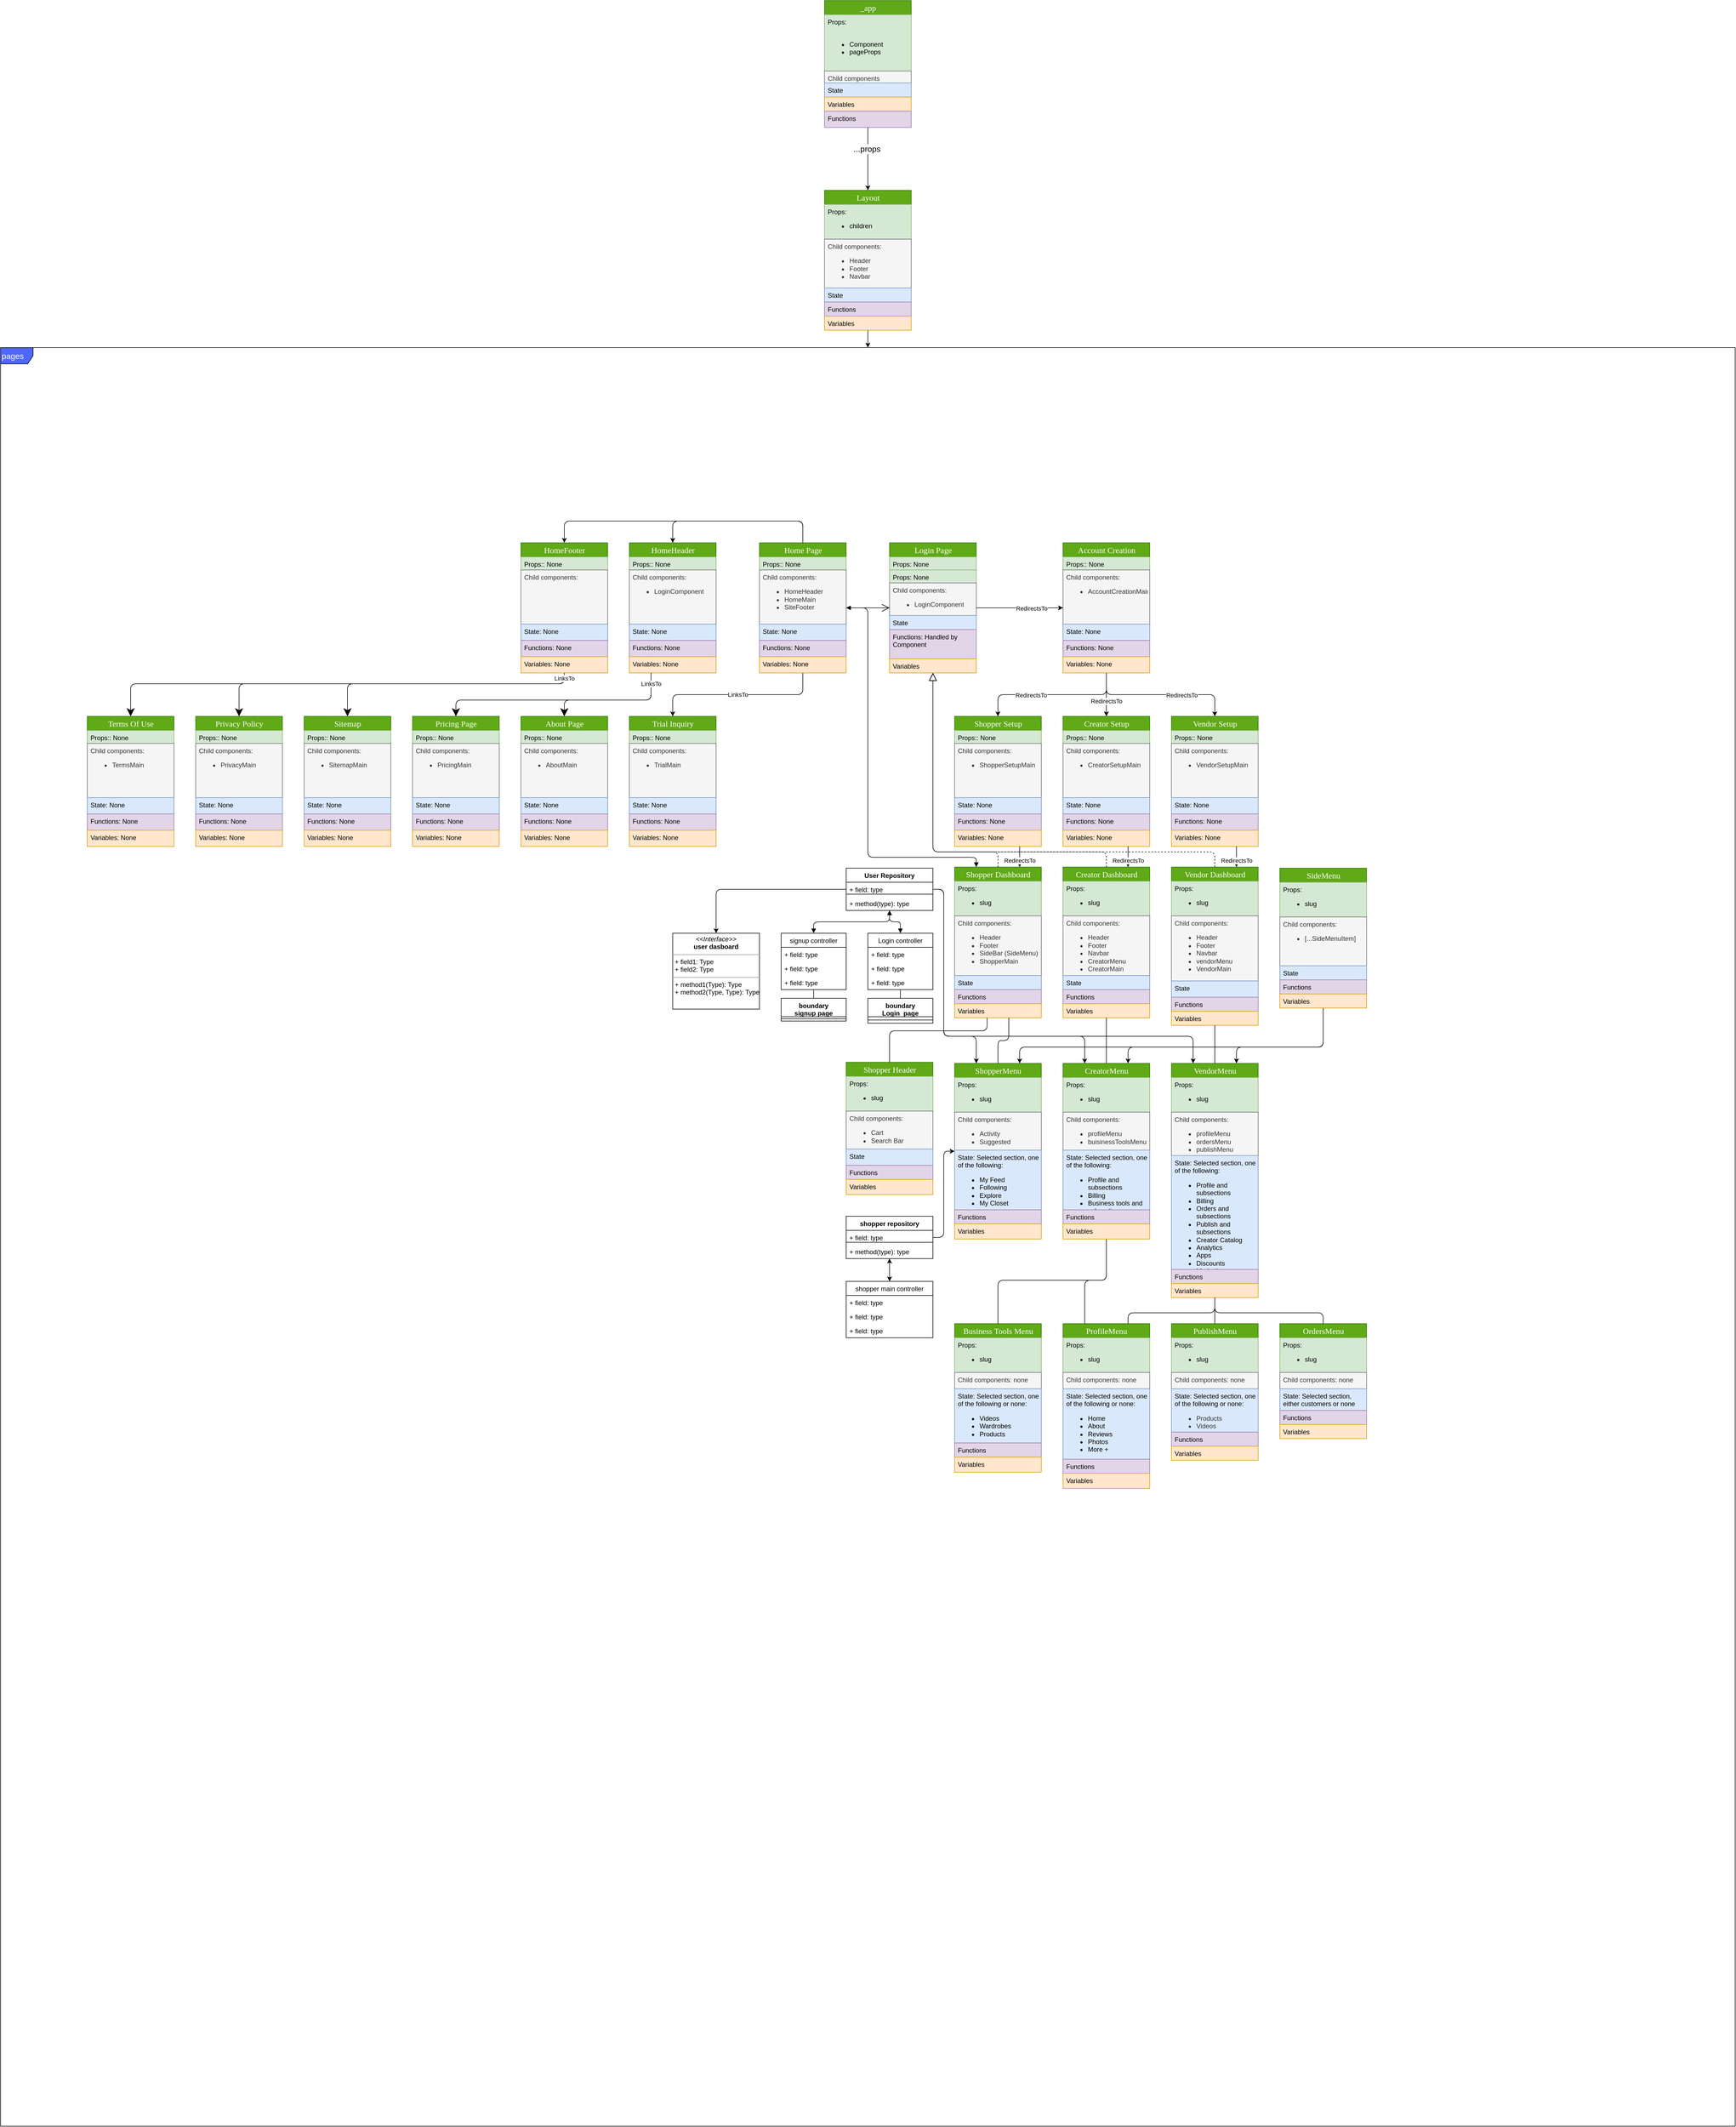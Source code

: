<mxfile version="15.2.9" type="github" pages="3">
  <diagram name="Page Flow" id="c4acf3e9-155e-7222-9cf6-157b1a14988f">
    <mxGraphModel dx="3122" dy="897" grid="1" gridSize="10" guides="1" tooltips="1" connect="1" arrows="1" fold="1" page="1" pageScale="1" pageWidth="850" pageHeight="1100" background="none" math="0" shadow="0">
      <root>
        <mxCell id="0" />
        <mxCell id="1" parent="0" />
        <mxCell id="QjU3JXXY-2pWFs3UZOMo-84" value="&lt;font color=&quot;#ffffff&quot;&gt;pages&lt;/font&gt;" style="shape=umlFrame;whiteSpace=wrap;html=1;rounded=0;sketch=0;fontSize=15;fillColor=#4F67FF;align=left;" parent="1" vertex="1">
          <mxGeometry x="-1120" y="920" width="3200" height="3280" as="geometry" />
        </mxCell>
        <mxCell id="QjU3JXXY-2pWFs3UZOMo-28" style="edgeStyle=orthogonalEdgeStyle;rounded=0;orthogonalLoop=1;jettySize=auto;html=1;entryX=0.5;entryY=0;entryDx=0;entryDy=0;fontSize=15;" parent="1" source="QjU3JXXY-2pWFs3UZOMo-2" target="QjU3JXXY-2pWFs3UZOMo-15" edge="1">
          <mxGeometry relative="1" as="geometry" />
        </mxCell>
        <mxCell id="QjU3JXXY-2pWFs3UZOMo-29" value="...props" style="edgeLabel;html=1;align=center;verticalAlign=middle;resizable=0;points=[];fontSize=15;" parent="QjU3JXXY-2pWFs3UZOMo-28" vertex="1" connectable="0">
          <mxGeometry x="-0.336" y="-2" relative="1" as="geometry">
            <mxPoint as="offset" />
          </mxGeometry>
        </mxCell>
        <mxCell id="QjU3JXXY-2pWFs3UZOMo-2" value="_app" style="swimlane;html=1;fontStyle=0;childLayout=stackLayout;horizontal=1;startSize=26;fillColor=#60a917;horizontalStack=0;resizeParent=1;resizeLast=0;collapsible=1;marginBottom=0;swimlaneFillColor=#ffffff;rounded=0;shadow=0;comic=0;labelBackgroundColor=none;strokeWidth=1;fontFamily=Verdana;fontSize=15;align=center;strokeColor=#2D7600;fontColor=#ffffff;" parent="1" vertex="1">
          <mxGeometry x="400" y="280" width="160" height="234" as="geometry" />
        </mxCell>
        <mxCell id="QjU3JXXY-2pWFs3UZOMo-27" value="Props:&lt;br&gt;&lt;br&gt;&lt;ul&gt;&lt;li&gt;Component&lt;/li&gt;&lt;li&gt;pageProps&lt;/li&gt;&lt;/ul&gt;" style="text;html=1;strokeColor=#82b366;align=left;verticalAlign=top;spacingLeft=4;spacingRight=4;whiteSpace=wrap;overflow=hidden;rotatable=0;points=[[0,0.5],[1,0.5]];portConstraint=eastwest;sketch=0;rounded=0;fillColor=#d5e8d4;" parent="QjU3JXXY-2pWFs3UZOMo-2" vertex="1">
          <mxGeometry y="26" width="160" height="104" as="geometry" />
        </mxCell>
        <mxCell id="QjU3JXXY-2pWFs3UZOMo-3" value="Child components" style="text;html=1;strokeColor=#666666;align=left;verticalAlign=top;spacingLeft=4;spacingRight=4;whiteSpace=wrap;overflow=hidden;rotatable=0;points=[[0,0.5],[1,0.5]];portConstraint=eastwest;sketch=0;rounded=0;fillColor=#f5f5f5;fontColor=#333333;" parent="QjU3JXXY-2pWFs3UZOMo-2" vertex="1">
          <mxGeometry y="130" width="160" height="22" as="geometry" />
        </mxCell>
        <mxCell id="QjU3JXXY-2pWFs3UZOMo-4" value="State" style="text;html=1;strokeColor=#6c8ebf;fillColor=#dae8fc;align=left;verticalAlign=top;spacingLeft=4;spacingRight=4;whiteSpace=wrap;overflow=hidden;rotatable=0;points=[[0,0.5],[1,0.5]];portConstraint=eastwest;" parent="QjU3JXXY-2pWFs3UZOMo-2" vertex="1">
          <mxGeometry y="152" width="160" height="26" as="geometry" />
        </mxCell>
        <mxCell id="QjU3JXXY-2pWFs3UZOMo-5" value="Variables&amp;nbsp;" style="text;html=1;strokeColor=#d79b00;fillColor=#ffe6cc;align=left;verticalAlign=top;spacingLeft=4;spacingRight=4;whiteSpace=wrap;overflow=hidden;rotatable=0;points=[[0,0.5],[1,0.5]];portConstraint=eastwest;" parent="QjU3JXXY-2pWFs3UZOMo-2" vertex="1">
          <mxGeometry y="178" width="160" height="26" as="geometry" />
        </mxCell>
        <mxCell id="QjU3JXXY-2pWFs3UZOMo-14" value="Functions&lt;br&gt;" style="text;html=1;strokeColor=#9673a6;fillColor=#e1d5e7;align=left;verticalAlign=top;spacingLeft=4;spacingRight=4;whiteSpace=wrap;overflow=hidden;rotatable=0;points=[[0,0.5],[1,0.5]];portConstraint=eastwest;" parent="QjU3JXXY-2pWFs3UZOMo-2" vertex="1">
          <mxGeometry y="204" width="160" height="30" as="geometry" />
        </mxCell>
        <mxCell id="QjU3JXXY-2pWFs3UZOMo-86" style="edgeStyle=orthogonalEdgeStyle;rounded=0;orthogonalLoop=1;jettySize=auto;html=1;fontSize=15;" parent="1" source="QjU3JXXY-2pWFs3UZOMo-15" target="QjU3JXXY-2pWFs3UZOMo-84" edge="1">
          <mxGeometry relative="1" as="geometry" />
        </mxCell>
        <mxCell id="QjU3JXXY-2pWFs3UZOMo-15" value="Layout" style="swimlane;html=1;fontStyle=0;childLayout=stackLayout;horizontal=1;startSize=26;fillColor=#60a917;horizontalStack=0;resizeParent=1;resizeLast=0;collapsible=1;marginBottom=0;swimlaneFillColor=#ffffff;rounded=0;shadow=0;comic=0;labelBackgroundColor=none;strokeWidth=1;fontFamily=Verdana;fontSize=15;align=center;strokeColor=#2D7600;fontColor=#ffffff;" parent="1" vertex="1">
          <mxGeometry x="400" y="630" width="160" height="258" as="geometry" />
        </mxCell>
        <mxCell id="QjU3JXXY-2pWFs3UZOMo-31" value="Props:&lt;br&gt;&lt;ul&gt;&lt;li&gt;children&lt;/li&gt;&lt;/ul&gt;" style="text;html=1;strokeColor=#82b366;align=left;verticalAlign=top;spacingLeft=4;spacingRight=4;whiteSpace=wrap;overflow=hidden;rotatable=0;points=[[0,0.5],[1,0.5]];portConstraint=eastwest;sketch=0;rounded=0;fillColor=#d5e8d4;" parent="QjU3JXXY-2pWFs3UZOMo-15" vertex="1">
          <mxGeometry y="26" width="160" height="64" as="geometry" />
        </mxCell>
        <mxCell id="QjU3JXXY-2pWFs3UZOMo-16" value="Child components:&lt;br&gt;&lt;ul&gt;&lt;li&gt;Header&lt;/li&gt;&lt;li&gt;Footer&lt;/li&gt;&lt;li&gt;Navbar&lt;/li&gt;&lt;/ul&gt;" style="text;html=1;strokeColor=#666666;align=left;verticalAlign=top;spacingLeft=4;spacingRight=4;whiteSpace=wrap;overflow=hidden;rotatable=0;points=[[0,0.5],[1,0.5]];portConstraint=eastwest;sketch=0;rounded=0;fillColor=#f5f5f5;fontColor=#333333;" parent="QjU3JXXY-2pWFs3UZOMo-15" vertex="1">
          <mxGeometry y="90" width="160" height="90" as="geometry" />
        </mxCell>
        <mxCell id="QjU3JXXY-2pWFs3UZOMo-17" value="State" style="text;html=1;strokeColor=#6c8ebf;fillColor=#dae8fc;align=left;verticalAlign=top;spacingLeft=4;spacingRight=4;whiteSpace=wrap;overflow=hidden;rotatable=0;points=[[0,0.5],[1,0.5]];portConstraint=eastwest;" parent="QjU3JXXY-2pWFs3UZOMo-15" vertex="1">
          <mxGeometry y="180" width="160" height="26" as="geometry" />
        </mxCell>
        <mxCell id="QjU3JXXY-2pWFs3UZOMo-19" value="Functions&lt;br&gt;" style="text;html=1;strokeColor=#9673a6;fillColor=#e1d5e7;align=left;verticalAlign=top;spacingLeft=4;spacingRight=4;whiteSpace=wrap;overflow=hidden;rotatable=0;points=[[0,0.5],[1,0.5]];portConstraint=eastwest;" parent="QjU3JXXY-2pWFs3UZOMo-15" vertex="1">
          <mxGeometry y="206" width="160" height="26" as="geometry" />
        </mxCell>
        <mxCell id="QjU3JXXY-2pWFs3UZOMo-18" value="Variables&amp;nbsp;" style="text;html=1;strokeColor=#d79b00;fillColor=#ffe6cc;align=left;verticalAlign=top;spacingLeft=4;spacingRight=4;whiteSpace=wrap;overflow=hidden;rotatable=0;points=[[0,0.5],[1,0.5]];portConstraint=eastwest;" parent="QjU3JXXY-2pWFs3UZOMo-15" vertex="1">
          <mxGeometry y="232" width="160" height="26" as="geometry" />
        </mxCell>
        <mxCell id="QjU3JXXY-2pWFs3UZOMo-42" value="Home Page" style="swimlane;html=1;fontStyle=0;childLayout=stackLayout;horizontal=1;startSize=26;fillColor=#60a917;horizontalStack=0;resizeParent=1;resizeLast=0;collapsible=1;marginBottom=0;swimlaneFillColor=#ffffff;rounded=0;shadow=0;comic=0;labelBackgroundColor=none;strokeWidth=1;fontFamily=Verdana;fontSize=15;align=center;strokeColor=#2D7600;fontColor=#ffffff;" parent="1" vertex="1">
          <mxGeometry x="280" y="1280" width="160" height="240" as="geometry" />
        </mxCell>
        <mxCell id="QjU3JXXY-2pWFs3UZOMo-43" value="Props:: None&lt;br&gt;" style="text;html=1;strokeColor=#82b366;align=left;verticalAlign=top;spacingLeft=4;spacingRight=4;whiteSpace=wrap;overflow=hidden;rotatable=0;points=[[0,0.5],[1,0.5]];portConstraint=eastwest;sketch=0;rounded=0;fillColor=#d5e8d4;" parent="QjU3JXXY-2pWFs3UZOMo-42" vertex="1">
          <mxGeometry y="26" width="160" height="24" as="geometry" />
        </mxCell>
        <mxCell id="QjU3JXXY-2pWFs3UZOMo-44" value="Child components:&lt;br&gt;&lt;ul&gt;&lt;li&gt;HomeHeader&lt;/li&gt;&lt;li&gt;HomeMain&lt;/li&gt;&lt;li&gt;SiteFooter&lt;span&gt; &lt;/span&gt;&lt;/li&gt;&lt;/ul&gt;" style="text;html=1;strokeColor=#666666;align=left;verticalAlign=top;spacingLeft=4;spacingRight=4;whiteSpace=wrap;overflow=hidden;rotatable=0;points=[[0,0.5],[1,0.5]];portConstraint=eastwest;sketch=0;rounded=0;fillColor=#f5f5f5;fontColor=#333333;" parent="QjU3JXXY-2pWFs3UZOMo-42" vertex="1">
          <mxGeometry y="50" width="160" height="100" as="geometry" />
        </mxCell>
        <mxCell id="QjU3JXXY-2pWFs3UZOMo-45" value="State: None" style="text;html=1;strokeColor=#6c8ebf;fillColor=#dae8fc;align=left;verticalAlign=top;spacingLeft=4;spacingRight=4;whiteSpace=wrap;overflow=hidden;rotatable=0;points=[[0,0.5],[1,0.5]];portConstraint=eastwest;" parent="QjU3JXXY-2pWFs3UZOMo-42" vertex="1">
          <mxGeometry y="150" width="160" height="30" as="geometry" />
        </mxCell>
        <mxCell id="QjU3JXXY-2pWFs3UZOMo-46" value="Functions: None" style="text;html=1;strokeColor=#9673a6;fillColor=#e1d5e7;align=left;verticalAlign=top;spacingLeft=4;spacingRight=4;whiteSpace=wrap;overflow=hidden;rotatable=0;points=[[0,0.5],[1,0.5]];portConstraint=eastwest;" parent="QjU3JXXY-2pWFs3UZOMo-42" vertex="1">
          <mxGeometry y="180" width="160" height="30" as="geometry" />
        </mxCell>
        <mxCell id="QjU3JXXY-2pWFs3UZOMo-47" value="Variables: None&lt;br&gt;" style="text;html=1;strokeColor=#d79b00;fillColor=#ffe6cc;align=left;verticalAlign=top;spacingLeft=4;spacingRight=4;whiteSpace=wrap;overflow=hidden;rotatable=0;points=[[0,0.5],[1,0.5]];portConstraint=eastwest;" parent="QjU3JXXY-2pWFs3UZOMo-42" vertex="1">
          <mxGeometry y="210" width="160" height="30" as="geometry" />
        </mxCell>
        <mxCell id="QjU3JXXY-2pWFs3UZOMo-53" value="Shopper Dashboard" style="swimlane;html=1;fontStyle=0;childLayout=stackLayout;horizontal=1;startSize=26;fillColor=#60a917;horizontalStack=0;resizeParent=1;resizeLast=0;collapsible=1;marginBottom=0;swimlaneFillColor=#ffffff;rounded=0;shadow=0;comic=0;labelBackgroundColor=none;strokeWidth=1;fontFamily=Verdana;fontSize=15;align=center;strokeColor=#2D7600;fontColor=#ffffff;" parent="1" vertex="1">
          <mxGeometry x="640" y="1878" width="160" height="278" as="geometry" />
        </mxCell>
        <mxCell id="QjU3JXXY-2pWFs3UZOMo-54" value="Props:&lt;br&gt;&lt;ul&gt;&lt;li&gt;slug&lt;/li&gt;&lt;/ul&gt;" style="text;html=1;strokeColor=#82b366;align=left;verticalAlign=top;spacingLeft=4;spacingRight=4;whiteSpace=wrap;overflow=hidden;rotatable=0;points=[[0,0.5],[1,0.5]];portConstraint=eastwest;sketch=0;rounded=0;fillColor=#d5e8d4;" parent="QjU3JXXY-2pWFs3UZOMo-53" vertex="1">
          <mxGeometry y="26" width="160" height="64" as="geometry" />
        </mxCell>
        <mxCell id="QjU3JXXY-2pWFs3UZOMo-55" value="Child components:&lt;br&gt;&lt;ul&gt;&lt;li&gt;&lt;span&gt;Header&lt;/span&gt;&lt;/li&gt;&lt;li&gt;&lt;span&gt;Footer&lt;/span&gt;&lt;/li&gt;&lt;li&gt;&lt;span&gt;SideBar (SideMenu)&lt;/span&gt;&lt;/li&gt;&lt;li&gt;ShopperMain&lt;/li&gt;&lt;/ul&gt;" style="text;html=1;strokeColor=#666666;align=left;verticalAlign=top;spacingLeft=4;spacingRight=4;whiteSpace=wrap;overflow=hidden;rotatable=0;points=[[0,0.5],[1,0.5]];portConstraint=eastwest;sketch=0;rounded=0;fillColor=#f5f5f5;fontColor=#333333;" parent="QjU3JXXY-2pWFs3UZOMo-53" vertex="1">
          <mxGeometry y="90" width="160" height="110" as="geometry" />
        </mxCell>
        <mxCell id="QjU3JXXY-2pWFs3UZOMo-56" value="State" style="text;html=1;strokeColor=#6c8ebf;fillColor=#dae8fc;align=left;verticalAlign=top;spacingLeft=4;spacingRight=4;whiteSpace=wrap;overflow=hidden;rotatable=0;points=[[0,0.5],[1,0.5]];portConstraint=eastwest;" parent="QjU3JXXY-2pWFs3UZOMo-53" vertex="1">
          <mxGeometry y="200" width="160" height="26" as="geometry" />
        </mxCell>
        <mxCell id="QjU3JXXY-2pWFs3UZOMo-57" value="Functions&lt;br&gt;" style="text;html=1;strokeColor=#9673a6;fillColor=#e1d5e7;align=left;verticalAlign=top;spacingLeft=4;spacingRight=4;whiteSpace=wrap;overflow=hidden;rotatable=0;points=[[0,0.5],[1,0.5]];portConstraint=eastwest;" parent="QjU3JXXY-2pWFs3UZOMo-53" vertex="1">
          <mxGeometry y="226" width="160" height="26" as="geometry" />
        </mxCell>
        <mxCell id="QjU3JXXY-2pWFs3UZOMo-58" value="Variables&amp;nbsp;" style="text;html=1;strokeColor=#d79b00;fillColor=#ffe6cc;align=left;verticalAlign=top;spacingLeft=4;spacingRight=4;whiteSpace=wrap;overflow=hidden;rotatable=0;points=[[0,0.5],[1,0.5]];portConstraint=eastwest;" parent="QjU3JXXY-2pWFs3UZOMo-53" vertex="1">
          <mxGeometry y="252" width="160" height="26" as="geometry" />
        </mxCell>
        <mxCell id="QjU3JXXY-2pWFs3UZOMo-60" value="Login Page" style="swimlane;html=1;fontStyle=0;childLayout=stackLayout;horizontal=1;startSize=26;fillColor=#60a917;horizontalStack=0;resizeParent=1;resizeLast=0;collapsible=1;marginBottom=0;swimlaneFillColor=#ffffff;rounded=0;shadow=0;comic=0;labelBackgroundColor=none;strokeWidth=1;fontFamily=Verdana;fontSize=15;align=center;strokeColor=#2D7600;fontColor=#ffffff;" parent="1" vertex="1">
          <mxGeometry x="520" y="1280" width="160" height="240" as="geometry" />
        </mxCell>
        <mxCell id="QjU3JXXY-2pWFs3UZOMo-61" value="Props: None" style="text;html=1;strokeColor=#82b366;align=left;verticalAlign=top;spacingLeft=4;spacingRight=4;whiteSpace=wrap;overflow=hidden;rotatable=0;points=[[0,0.5],[1,0.5]];portConstraint=eastwest;sketch=0;rounded=0;fillColor=#d5e8d4;" parent="QjU3JXXY-2pWFs3UZOMo-60" vertex="1">
          <mxGeometry y="26" width="160" height="24" as="geometry" />
        </mxCell>
        <mxCell id="HxADpOiNTDZusiQOzUtG-5" value="Props: None" style="text;html=1;strokeColor=#82b366;align=left;verticalAlign=top;spacingLeft=4;spacingRight=4;whiteSpace=wrap;overflow=hidden;rotatable=0;points=[[0,0.5],[1,0.5]];portConstraint=eastwest;sketch=0;rounded=0;fillColor=#d5e8d4;" parent="QjU3JXXY-2pWFs3UZOMo-60" vertex="1">
          <mxGeometry y="50" width="160" height="24" as="geometry" />
        </mxCell>
        <mxCell id="QjU3JXXY-2pWFs3UZOMo-62" value="Child components:&lt;br&gt;&lt;ul&gt;&lt;li&gt;LoginComponent&lt;/li&gt;&lt;/ul&gt;" style="text;html=1;strokeColor=#666666;align=left;verticalAlign=top;spacingLeft=4;spacingRight=4;whiteSpace=wrap;overflow=hidden;rotatable=0;points=[[0,0.5],[1,0.5]];portConstraint=eastwest;sketch=0;rounded=0;fillColor=#f5f5f5;fontColor=#333333;" parent="QjU3JXXY-2pWFs3UZOMo-60" vertex="1">
          <mxGeometry y="74" width="160" height="60" as="geometry" />
        </mxCell>
        <mxCell id="QjU3JXXY-2pWFs3UZOMo-63" value="State" style="text;html=1;strokeColor=#6c8ebf;fillColor=#dae8fc;align=left;verticalAlign=top;spacingLeft=4;spacingRight=4;whiteSpace=wrap;overflow=hidden;rotatable=0;points=[[0,0.5],[1,0.5]];portConstraint=eastwest;" parent="QjU3JXXY-2pWFs3UZOMo-60" vertex="1">
          <mxGeometry y="134" width="160" height="26" as="geometry" />
        </mxCell>
        <mxCell id="QjU3JXXY-2pWFs3UZOMo-64" value="Functions: Handled by Component" style="text;html=1;strokeColor=#9673a6;fillColor=#e1d5e7;align=left;verticalAlign=top;spacingLeft=4;spacingRight=4;whiteSpace=wrap;overflow=hidden;rotatable=0;points=[[0,0.5],[1,0.5]];portConstraint=eastwest;" parent="QjU3JXXY-2pWFs3UZOMo-60" vertex="1">
          <mxGeometry y="160" width="160" height="54" as="geometry" />
        </mxCell>
        <mxCell id="QjU3JXXY-2pWFs3UZOMo-65" value="Variables&amp;nbsp;" style="text;html=1;strokeColor=#d79b00;fillColor=#ffe6cc;align=left;verticalAlign=top;spacingLeft=4;spacingRight=4;whiteSpace=wrap;overflow=hidden;rotatable=0;points=[[0,0.5],[1,0.5]];portConstraint=eastwest;" parent="QjU3JXXY-2pWFs3UZOMo-60" vertex="1">
          <mxGeometry y="214" width="160" height="26" as="geometry" />
        </mxCell>
        <UserObject label="Vendor Dashboard" link="data:page/id,nNrPbDQTDCdM0eyME7X6" id="QjU3JXXY-2pWFs3UZOMo-106">
          <mxCell style="swimlane;html=1;fontStyle=0;childLayout=stackLayout;horizontal=1;startSize=26;fillColor=#60a917;horizontalStack=0;resizeParent=1;resizeLast=0;collapsible=1;marginBottom=0;swimlaneFillColor=#ffffff;rounded=0;shadow=0;comic=0;labelBackgroundColor=none;strokeWidth=1;fontFamily=Verdana;fontSize=15;align=center;strokeColor=#2D7600;fontColor=#ffffff;" parent="1" vertex="1">
            <mxGeometry x="1040" y="1878" width="160" height="292" as="geometry" />
          </mxCell>
        </UserObject>
        <mxCell id="QjU3JXXY-2pWFs3UZOMo-107" value="Props:&lt;br&gt;&lt;ul&gt;&lt;li&gt;slug&lt;/li&gt;&lt;/ul&gt;" style="text;html=1;strokeColor=#82b366;align=left;verticalAlign=top;spacingLeft=4;spacingRight=4;whiteSpace=wrap;overflow=hidden;rotatable=0;points=[[0,0.5],[1,0.5]];portConstraint=eastwest;sketch=0;rounded=0;fillColor=#d5e8d4;" parent="QjU3JXXY-2pWFs3UZOMo-106" vertex="1">
          <mxGeometry y="26" width="160" height="64" as="geometry" />
        </mxCell>
        <mxCell id="QjU3JXXY-2pWFs3UZOMo-108" value="Child components:&lt;br&gt;&lt;ul&gt;&lt;li&gt;Header&lt;/li&gt;&lt;li&gt;Footer&lt;/li&gt;&lt;li&gt;Navbar&lt;/li&gt;&lt;li&gt;vendorMenu&lt;/li&gt;&lt;li&gt;VendorMain&lt;/li&gt;&lt;/ul&gt;" style="text;html=1;strokeColor=#666666;align=left;verticalAlign=top;spacingLeft=4;spacingRight=4;whiteSpace=wrap;overflow=hidden;rotatable=0;points=[[0,0.5],[1,0.5]];portConstraint=eastwest;sketch=0;rounded=0;fillColor=#f5f5f5;fontColor=#333333;" parent="QjU3JXXY-2pWFs3UZOMo-106" vertex="1">
          <mxGeometry y="90" width="160" height="120" as="geometry" />
        </mxCell>
        <mxCell id="QjU3JXXY-2pWFs3UZOMo-109" value="State" style="text;html=1;strokeColor=#6c8ebf;fillColor=#dae8fc;align=left;verticalAlign=top;spacingLeft=4;spacingRight=4;whiteSpace=wrap;overflow=hidden;rotatable=0;points=[[0,0.5],[1,0.5]];portConstraint=eastwest;" parent="QjU3JXXY-2pWFs3UZOMo-106" vertex="1">
          <mxGeometry y="210" width="160" height="30" as="geometry" />
        </mxCell>
        <mxCell id="QjU3JXXY-2pWFs3UZOMo-110" value="Functions&lt;br&gt;" style="text;html=1;strokeColor=#9673a6;fillColor=#e1d5e7;align=left;verticalAlign=top;spacingLeft=4;spacingRight=4;whiteSpace=wrap;overflow=hidden;rotatable=0;points=[[0,0.5],[1,0.5]];portConstraint=eastwest;" parent="QjU3JXXY-2pWFs3UZOMo-106" vertex="1">
          <mxGeometry y="240" width="160" height="26" as="geometry" />
        </mxCell>
        <mxCell id="QjU3JXXY-2pWFs3UZOMo-111" value="Variables&amp;nbsp;" style="text;html=1;strokeColor=#d79b00;fillColor=#ffe6cc;align=left;verticalAlign=top;spacingLeft=4;spacingRight=4;whiteSpace=wrap;overflow=hidden;rotatable=0;points=[[0,0.5],[1,0.5]];portConstraint=eastwest;" parent="QjU3JXXY-2pWFs3UZOMo-106" vertex="1">
          <mxGeometry y="266" width="160" height="26" as="geometry" />
        </mxCell>
        <UserObject label="Creator Dashboard" link="data:page/id,4088qCVGhdifxttrziGU" id="QjU3JXXY-2pWFs3UZOMo-112">
          <mxCell style="swimlane;html=1;fontStyle=0;childLayout=stackLayout;horizontal=1;startSize=26;fillColor=#60a917;horizontalStack=0;resizeParent=1;resizeLast=0;collapsible=1;marginBottom=0;swimlaneFillColor=#ffffff;rounded=0;shadow=0;comic=0;labelBackgroundColor=none;strokeWidth=1;fontFamily=Verdana;fontSize=15;align=center;strokeColor=#2D7600;fontColor=#ffffff;" parent="1" vertex="1">
            <mxGeometry x="840" y="1878" width="160" height="278" as="geometry" />
          </mxCell>
        </UserObject>
        <mxCell id="QjU3JXXY-2pWFs3UZOMo-113" value="Props:&lt;br&gt;&lt;ul&gt;&lt;li&gt;slug&lt;/li&gt;&lt;/ul&gt;" style="text;html=1;strokeColor=#82b366;align=left;verticalAlign=top;spacingLeft=4;spacingRight=4;whiteSpace=wrap;overflow=hidden;rotatable=0;points=[[0,0.5],[1,0.5]];portConstraint=eastwest;sketch=0;rounded=0;fillColor=#d5e8d4;" parent="QjU3JXXY-2pWFs3UZOMo-112" vertex="1">
          <mxGeometry y="26" width="160" height="64" as="geometry" />
        </mxCell>
        <mxCell id="QjU3JXXY-2pWFs3UZOMo-114" value="Child components:&lt;br&gt;&lt;ul&gt;&lt;li&gt;Header&lt;/li&gt;&lt;li&gt;Footer&lt;/li&gt;&lt;li&gt;Navbar&lt;/li&gt;&lt;li&gt;CreatorMenu&lt;/li&gt;&lt;li&gt;CreatorMain&lt;/li&gt;&lt;/ul&gt;" style="text;html=1;strokeColor=#666666;align=left;verticalAlign=top;spacingLeft=4;spacingRight=4;whiteSpace=wrap;overflow=hidden;rotatable=0;points=[[0,0.5],[1,0.5]];portConstraint=eastwest;sketch=0;rounded=0;fillColor=#f5f5f5;fontColor=#333333;" parent="QjU3JXXY-2pWFs3UZOMo-112" vertex="1">
          <mxGeometry y="90" width="160" height="110" as="geometry" />
        </mxCell>
        <mxCell id="QjU3JXXY-2pWFs3UZOMo-115" value="State" style="text;html=1;strokeColor=#6c8ebf;fillColor=#dae8fc;align=left;verticalAlign=top;spacingLeft=4;spacingRight=4;whiteSpace=wrap;overflow=hidden;rotatable=0;points=[[0,0.5],[1,0.5]];portConstraint=eastwest;" parent="QjU3JXXY-2pWFs3UZOMo-112" vertex="1">
          <mxGeometry y="200" width="160" height="26" as="geometry" />
        </mxCell>
        <mxCell id="QjU3JXXY-2pWFs3UZOMo-116" value="Functions&lt;br&gt;" style="text;html=1;strokeColor=#9673a6;fillColor=#e1d5e7;align=left;verticalAlign=top;spacingLeft=4;spacingRight=4;whiteSpace=wrap;overflow=hidden;rotatable=0;points=[[0,0.5],[1,0.5]];portConstraint=eastwest;" parent="QjU3JXXY-2pWFs3UZOMo-112" vertex="1">
          <mxGeometry y="226" width="160" height="26" as="geometry" />
        </mxCell>
        <mxCell id="QjU3JXXY-2pWFs3UZOMo-117" value="Variables&amp;nbsp;" style="text;html=1;strokeColor=#d79b00;fillColor=#ffe6cc;align=left;verticalAlign=top;spacingLeft=4;spacingRight=4;whiteSpace=wrap;overflow=hidden;rotatable=0;points=[[0,0.5],[1,0.5]];portConstraint=eastwest;" parent="QjU3JXXY-2pWFs3UZOMo-112" vertex="1">
          <mxGeometry y="252" width="160" height="26" as="geometry" />
        </mxCell>
        <mxCell id="ASHqUuI7pZNee8ydB6nJ-18" value="" style="endArrow=block;dashed=1;endFill=0;endSize=12;html=1;edgeStyle=orthogonalEdgeStyle;" parent="1" source="QjU3JXXY-2pWFs3UZOMo-112" target="QjU3JXXY-2pWFs3UZOMo-60" edge="1">
          <mxGeometry width="160" relative="1" as="geometry">
            <mxPoint x="90" y="1230" as="sourcePoint" />
            <mxPoint x="340" y="1192" as="targetPoint" />
            <Array as="points">
              <mxPoint x="920" y="1850" />
              <mxPoint x="600" y="1850" />
            </Array>
          </mxGeometry>
        </mxCell>
        <mxCell id="ASHqUuI7pZNee8ydB6nJ-19" value="" style="endArrow=block;dashed=1;endFill=0;endSize=12;html=1;edgeStyle=orthogonalEdgeStyle;" parent="1" source="QjU3JXXY-2pWFs3UZOMo-106" target="QjU3JXXY-2pWFs3UZOMo-60" edge="1">
          <mxGeometry width="160" relative="1" as="geometry">
            <mxPoint x="270" y="1250" as="sourcePoint" />
            <mxPoint x="430" y="1250" as="targetPoint" />
            <Array as="points">
              <mxPoint x="1120" y="1850" />
              <mxPoint x="600" y="1850" />
            </Array>
          </mxGeometry>
        </mxCell>
        <mxCell id="ASHqUuI7pZNee8ydB6nJ-20" value="" style="endArrow=block;dashed=1;endFill=0;endSize=12;html=1;edgeStyle=orthogonalEdgeStyle;" parent="1" source="QjU3JXXY-2pWFs3UZOMo-53" target="QjU3JXXY-2pWFs3UZOMo-60" edge="1">
          <mxGeometry width="160" relative="1" as="geometry">
            <mxPoint x="530" y="1190" as="sourcePoint" />
            <mxPoint x="690" y="1190" as="targetPoint" />
            <Array as="points">
              <mxPoint x="720" y="1850" />
              <mxPoint x="600" y="1850" />
            </Array>
          </mxGeometry>
        </mxCell>
        <mxCell id="ASHqUuI7pZNee8ydB6nJ-35" style="edgeStyle=orthogonalEdgeStyle;rounded=1;orthogonalLoop=1;jettySize=auto;html=1;" parent="1" source="ASHqUuI7pZNee8ydB6nJ-21" target="ASHqUuI7pZNee8ydB6nJ-33" edge="1">
          <mxGeometry relative="1" as="geometry" />
        </mxCell>
        <mxCell id="ASHqUuI7pZNee8ydB6nJ-21" value="User Repository" style="swimlane;fontStyle=1;align=center;verticalAlign=top;childLayout=stackLayout;horizontal=1;startSize=26;horizontalStack=0;resizeParent=1;resizeParentMax=0;resizeLast=0;collapsible=1;marginBottom=0;" parent="1" vertex="1">
          <mxGeometry x="440" y="1880" width="160" height="78" as="geometry" />
        </mxCell>
        <mxCell id="ASHqUuI7pZNee8ydB6nJ-22" value="+ field: type" style="text;strokeColor=none;fillColor=none;align=left;verticalAlign=top;spacingLeft=4;spacingRight=4;overflow=hidden;rotatable=0;points=[[0,0.5],[1,0.5]];portConstraint=eastwest;" parent="ASHqUuI7pZNee8ydB6nJ-21" vertex="1">
          <mxGeometry y="26" width="160" height="18" as="geometry" />
        </mxCell>
        <mxCell id="ASHqUuI7pZNee8ydB6nJ-23" value="" style="line;strokeWidth=1;fillColor=none;align=left;verticalAlign=middle;spacingTop=-1;spacingLeft=3;spacingRight=3;rotatable=0;labelPosition=right;points=[];portConstraint=eastwest;" parent="ASHqUuI7pZNee8ydB6nJ-21" vertex="1">
          <mxGeometry y="44" width="160" height="8" as="geometry" />
        </mxCell>
        <mxCell id="ASHqUuI7pZNee8ydB6nJ-24" value="+ method(type): type" style="text;strokeColor=none;fillColor=none;align=left;verticalAlign=top;spacingLeft=4;spacingRight=4;overflow=hidden;rotatable=0;points=[[0,0.5],[1,0.5]];portConstraint=eastwest;" parent="ASHqUuI7pZNee8ydB6nJ-21" vertex="1">
          <mxGeometry y="52" width="160" height="26" as="geometry" />
        </mxCell>
        <mxCell id="ASHqUuI7pZNee8ydB6nJ-29" value="" style="endArrow=open;endFill=1;endSize=12;html=1;" parent="1" source="QjU3JXXY-2pWFs3UZOMo-42" target="QjU3JXXY-2pWFs3UZOMo-60" edge="1">
          <mxGeometry width="160" relative="1" as="geometry">
            <mxPoint x="90" y="1150" as="sourcePoint" />
            <mxPoint x="250" y="1150" as="targetPoint" />
          </mxGeometry>
        </mxCell>
        <mxCell id="ASHqUuI7pZNee8ydB6nJ-30" value="" style="endArrow=classic;endFill=1;endSize=6;html=1;edgeStyle=orthogonalEdgeStyle;" parent="1" source="ASHqUuI7pZNee8ydB6nJ-21" target="14DQJMOeIjTHg0pRHyA--14" edge="1">
          <mxGeometry width="160" relative="1" as="geometry">
            <mxPoint x="345" y="1620" as="sourcePoint" />
            <mxPoint x="140" y="1528" as="targetPoint" />
            <Array as="points">
              <mxPoint x="620" y="1919" />
              <mxPoint x="620" y="2190" />
              <mxPoint x="1080" y="2190" />
            </Array>
          </mxGeometry>
        </mxCell>
        <mxCell id="ASHqUuI7pZNee8ydB6nJ-33" value="&lt;p style=&quot;margin: 0px ; margin-top: 4px ; text-align: center&quot;&gt;&lt;i&gt;&amp;lt;&amp;lt;Interface&amp;gt;&amp;gt;&lt;/i&gt;&lt;br&gt;&lt;b&gt;user dasboard&lt;/b&gt;&lt;/p&gt;&lt;hr size=&quot;1&quot;&gt;&lt;p style=&quot;margin: 0px ; margin-left: 4px&quot;&gt;+ field1: Type&lt;br&gt;+ field2: Type&lt;/p&gt;&lt;hr size=&quot;1&quot;&gt;&lt;p style=&quot;margin: 0px ; margin-left: 4px&quot;&gt;+ method1(Type): Type&lt;br&gt;+ method2(Type, Type): Type&lt;/p&gt;" style="verticalAlign=top;align=left;overflow=fill;fontSize=12;fontFamily=Helvetica;html=1;" parent="1" vertex="1">
          <mxGeometry x="120" y="2000" width="160" height="140" as="geometry" />
        </mxCell>
        <mxCell id="ASHqUuI7pZNee8ydB6nJ-43" value="signup controller" style="swimlane;fontStyle=0;childLayout=stackLayout;horizontal=1;startSize=26;fillColor=none;horizontalStack=0;resizeParent=1;resizeParentMax=0;resizeLast=0;collapsible=1;marginBottom=0;" parent="1" vertex="1">
          <mxGeometry x="320" y="2000" width="120" height="104" as="geometry" />
        </mxCell>
        <mxCell id="ASHqUuI7pZNee8ydB6nJ-44" value="+ field: type" style="text;strokeColor=none;fillColor=none;align=left;verticalAlign=top;spacingLeft=4;spacingRight=4;overflow=hidden;rotatable=0;points=[[0,0.5],[1,0.5]];portConstraint=eastwest;" parent="ASHqUuI7pZNee8ydB6nJ-43" vertex="1">
          <mxGeometry y="26" width="120" height="26" as="geometry" />
        </mxCell>
        <mxCell id="ASHqUuI7pZNee8ydB6nJ-45" value="+ field: type" style="text;strokeColor=none;fillColor=none;align=left;verticalAlign=top;spacingLeft=4;spacingRight=4;overflow=hidden;rotatable=0;points=[[0,0.5],[1,0.5]];portConstraint=eastwest;" parent="ASHqUuI7pZNee8ydB6nJ-43" vertex="1">
          <mxGeometry y="52" width="120" height="26" as="geometry" />
        </mxCell>
        <mxCell id="ASHqUuI7pZNee8ydB6nJ-46" value="+ field: type" style="text;strokeColor=none;fillColor=none;align=left;verticalAlign=top;spacingLeft=4;spacingRight=4;overflow=hidden;rotatable=0;points=[[0,0.5],[1,0.5]];portConstraint=eastwest;" parent="ASHqUuI7pZNee8ydB6nJ-43" vertex="1">
          <mxGeometry y="78" width="120" height="26" as="geometry" />
        </mxCell>
        <mxCell id="ASHqUuI7pZNee8ydB6nJ-53" value="" style="endArrow=block;startArrow=block;endFill=1;startFill=1;html=1;edgeStyle=orthogonalEdgeStyle;" parent="1" source="ASHqUuI7pZNee8ydB6nJ-43" target="ASHqUuI7pZNee8ydB6nJ-21" edge="1">
          <mxGeometry width="160" relative="1" as="geometry">
            <mxPoint x="-10" y="1900" as="sourcePoint" />
            <mxPoint x="340" y="1870" as="targetPoint" />
          </mxGeometry>
        </mxCell>
        <mxCell id="ASHqUuI7pZNee8ydB6nJ-55" value="" style="endArrow=block;startArrow=block;endFill=1;startFill=1;html=1;edgeStyle=orthogonalEdgeStyle;" parent="1" source="ASHqUuI7pZNee8ydB6nJ-21" target="ASHqUuI7pZNee8ydB6nJ-47" edge="1">
          <mxGeometry width="160" relative="1" as="geometry">
            <mxPoint x="380" y="1870" as="sourcePoint" />
            <mxPoint x="540" y="1750" as="targetPoint" />
          </mxGeometry>
        </mxCell>
        <mxCell id="ASHqUuI7pZNee8ydB6nJ-62" value="boundary&#xa;signup page" style="swimlane;fontStyle=1;align=center;verticalAlign=top;childLayout=stackLayout;horizontal=1;startSize=34;horizontalStack=0;resizeParent=1;resizeParentMax=0;resizeLast=0;collapsible=1;marginBottom=0;" parent="1" vertex="1">
          <mxGeometry x="320" y="2120" width="120" height="42" as="geometry" />
        </mxCell>
        <mxCell id="ASHqUuI7pZNee8ydB6nJ-63" value="" style="line;strokeWidth=1;fillColor=none;align=left;verticalAlign=middle;spacingTop=-1;spacingLeft=3;spacingRight=3;rotatable=0;labelPosition=right;points=[];portConstraint=eastwest;" parent="ASHqUuI7pZNee8ydB6nJ-62" vertex="1">
          <mxGeometry y="34" width="120" height="8" as="geometry" />
        </mxCell>
        <mxCell id="ASHqUuI7pZNee8ydB6nJ-65" value="boundary&#xa;Login  page" style="swimlane;fontStyle=1;align=center;verticalAlign=top;childLayout=stackLayout;horizontal=1;startSize=34;horizontalStack=0;resizeParent=1;resizeParentMax=0;resizeLast=0;collapsible=1;marginBottom=0;" parent="1" vertex="1">
          <mxGeometry x="480" y="2120" width="120" height="46" as="geometry" />
        </mxCell>
        <mxCell id="ASHqUuI7pZNee8ydB6nJ-66" value="" style="line;strokeWidth=1;fillColor=none;align=left;verticalAlign=middle;spacingTop=-1;spacingLeft=3;spacingRight=3;rotatable=0;labelPosition=right;points=[];portConstraint=eastwest;" parent="ASHqUuI7pZNee8ydB6nJ-65" vertex="1">
          <mxGeometry y="34" width="120" height="12" as="geometry" />
        </mxCell>
        <mxCell id="ASHqUuI7pZNee8ydB6nJ-67" value="" style="endArrow=none;html=1;rounded=0;" parent="1" source="ASHqUuI7pZNee8ydB6nJ-62" target="ASHqUuI7pZNee8ydB6nJ-46" edge="1">
          <mxGeometry relative="1" as="geometry">
            <mxPoint x="130" y="1940" as="sourcePoint" />
            <mxPoint x="290" y="1940" as="targetPoint" />
          </mxGeometry>
        </mxCell>
        <mxCell id="_02DjtNMK4Eb3W8Fh0LB-1" value="SideMenu" style="swimlane;html=1;fontStyle=0;childLayout=stackLayout;horizontal=1;startSize=26;fillColor=#60a917;horizontalStack=0;resizeParent=1;resizeLast=0;collapsible=1;marginBottom=0;swimlaneFillColor=#ffffff;rounded=0;shadow=0;comic=0;labelBackgroundColor=none;strokeWidth=1;fontFamily=Verdana;fontSize=15;align=center;strokeColor=#2D7600;fontColor=#ffffff;" parent="1" vertex="1">
          <mxGeometry x="1240" y="1880" width="160" height="258" as="geometry" />
        </mxCell>
        <mxCell id="_02DjtNMK4Eb3W8Fh0LB-2" value="Props:&lt;br&gt;&lt;ul&gt;&lt;li&gt;slug&lt;/li&gt;&lt;/ul&gt;" style="text;html=1;strokeColor=#82b366;align=left;verticalAlign=top;spacingLeft=4;spacingRight=4;whiteSpace=wrap;overflow=hidden;rotatable=0;points=[[0,0.5],[1,0.5]];portConstraint=eastwest;sketch=0;rounded=0;fillColor=#d5e8d4;" parent="_02DjtNMK4Eb3W8Fh0LB-1" vertex="1">
          <mxGeometry y="26" width="160" height="64" as="geometry" />
        </mxCell>
        <mxCell id="_02DjtNMK4Eb3W8Fh0LB-3" value="Child components:&lt;br&gt;&lt;ul&gt;&lt;li&gt;[...SideMenuItem]&lt;/li&gt;&lt;/ul&gt;" style="text;html=1;strokeColor=#666666;align=left;verticalAlign=top;spacingLeft=4;spacingRight=4;whiteSpace=wrap;overflow=hidden;rotatable=0;points=[[0,0.5],[1,0.5]];portConstraint=eastwest;sketch=0;rounded=0;fillColor=#f5f5f5;fontColor=#333333;" parent="_02DjtNMK4Eb3W8Fh0LB-1" vertex="1">
          <mxGeometry y="90" width="160" height="90" as="geometry" />
        </mxCell>
        <mxCell id="_02DjtNMK4Eb3W8Fh0LB-4" value="State" style="text;html=1;strokeColor=#6c8ebf;fillColor=#dae8fc;align=left;verticalAlign=top;spacingLeft=4;spacingRight=4;whiteSpace=wrap;overflow=hidden;rotatable=0;points=[[0,0.5],[1,0.5]];portConstraint=eastwest;" parent="_02DjtNMK4Eb3W8Fh0LB-1" vertex="1">
          <mxGeometry y="180" width="160" height="26" as="geometry" />
        </mxCell>
        <mxCell id="_02DjtNMK4Eb3W8Fh0LB-5" value="Functions&lt;br&gt;" style="text;html=1;strokeColor=#9673a6;fillColor=#e1d5e7;align=left;verticalAlign=top;spacingLeft=4;spacingRight=4;whiteSpace=wrap;overflow=hidden;rotatable=0;points=[[0,0.5],[1,0.5]];portConstraint=eastwest;" parent="_02DjtNMK4Eb3W8Fh0LB-1" vertex="1">
          <mxGeometry y="206" width="160" height="26" as="geometry" />
        </mxCell>
        <mxCell id="_02DjtNMK4Eb3W8Fh0LB-6" value="Variables&amp;nbsp;" style="text;html=1;strokeColor=#d79b00;fillColor=#ffe6cc;align=left;verticalAlign=top;spacingLeft=4;spacingRight=4;whiteSpace=wrap;overflow=hidden;rotatable=0;points=[[0,0.5],[1,0.5]];portConstraint=eastwest;" parent="_02DjtNMK4Eb3W8Fh0LB-1" vertex="1">
          <mxGeometry y="232" width="160" height="26" as="geometry" />
        </mxCell>
        <mxCell id="_02DjtNMK4Eb3W8Fh0LB-14" value="" style="endArrow=block;startArrow=block;endFill=1;startFill=1;html=1;edgeStyle=orthogonalEdgeStyle;" parent="1" source="QjU3JXXY-2pWFs3UZOMo-42" target="QjU3JXXY-2pWFs3UZOMo-53" edge="1">
          <mxGeometry width="160" relative="1" as="geometry">
            <mxPoint x="50" y="1220" as="sourcePoint" />
            <mxPoint x="21" y="1460" as="targetPoint" />
            <Array as="points">
              <mxPoint x="480" y="1400" />
              <mxPoint x="480" y="1860" />
              <mxPoint x="680" y="1860" />
            </Array>
          </mxGeometry>
        </mxCell>
        <mxCell id="dCwoUX2uS_OW_NThropL-17" value="shopper repository" style="swimlane;fontStyle=1;align=center;verticalAlign=top;childLayout=stackLayout;horizontal=1;startSize=26;horizontalStack=0;resizeParent=1;resizeParentMax=0;resizeLast=0;collapsible=1;marginBottom=0;" parent="1" vertex="1">
          <mxGeometry x="440" y="2522" width="160" height="78" as="geometry" />
        </mxCell>
        <mxCell id="dCwoUX2uS_OW_NThropL-18" value="+ field: type" style="text;strokeColor=none;fillColor=none;align=left;verticalAlign=top;spacingLeft=4;spacingRight=4;overflow=hidden;rotatable=0;points=[[0,0.5],[1,0.5]];portConstraint=eastwest;" parent="dCwoUX2uS_OW_NThropL-17" vertex="1">
          <mxGeometry y="26" width="160" height="18" as="geometry" />
        </mxCell>
        <mxCell id="dCwoUX2uS_OW_NThropL-19" value="" style="line;strokeWidth=1;fillColor=none;align=left;verticalAlign=middle;spacingTop=-1;spacingLeft=3;spacingRight=3;rotatable=0;labelPosition=right;points=[];portConstraint=eastwest;" parent="dCwoUX2uS_OW_NThropL-17" vertex="1">
          <mxGeometry y="44" width="160" height="8" as="geometry" />
        </mxCell>
        <mxCell id="dCwoUX2uS_OW_NThropL-20" value="+ method(type): type" style="text;strokeColor=none;fillColor=none;align=left;verticalAlign=top;spacingLeft=4;spacingRight=4;overflow=hidden;rotatable=0;points=[[0,0.5],[1,0.5]];portConstraint=eastwest;" parent="dCwoUX2uS_OW_NThropL-17" vertex="1">
          <mxGeometry y="52" width="160" height="26" as="geometry" />
        </mxCell>
        <mxCell id="14DQJMOeIjTHg0pRHyA--13" style="edgeStyle=orthogonalEdgeStyle;rounded=0;orthogonalLoop=1;jettySize=auto;html=1;exitX=0.5;exitY=1;exitDx=0;exitDy=0;entryX=0.497;entryY=1.011;entryDx=0;entryDy=0;entryPerimeter=0;" parent="dCwoUX2uS_OW_NThropL-17" source="dCwoUX2uS_OW_NThropL-17" target="dCwoUX2uS_OW_NThropL-20" edge="1">
          <mxGeometry relative="1" as="geometry" />
        </mxCell>
        <mxCell id="14DQJMOeIjTHg0pRHyA--1" style="edgeStyle=orthogonalEdgeStyle;rounded=1;orthogonalLoop=1;jettySize=auto;html=1;" parent="1" source="dCwoUX2uS_OW_NThropL-17" target="BQAjQg9iaMsQocKrUO1B-170" edge="1">
          <mxGeometry relative="1" as="geometry">
            <mxPoint x="240" y="2369" as="targetPoint" />
          </mxGeometry>
        </mxCell>
        <mxCell id="14DQJMOeIjTHg0pRHyA--3" value="shopper main controller" style="swimlane;fontStyle=0;childLayout=stackLayout;horizontal=1;startSize=26;fillColor=none;horizontalStack=0;resizeParent=1;resizeParentMax=0;resizeLast=0;collapsible=1;marginBottom=0;" parent="1" vertex="1">
          <mxGeometry x="440" y="2642" width="160" height="104" as="geometry" />
        </mxCell>
        <mxCell id="14DQJMOeIjTHg0pRHyA--4" value="+ field: type" style="text;strokeColor=none;fillColor=none;align=left;verticalAlign=top;spacingLeft=4;spacingRight=4;overflow=hidden;rotatable=0;points=[[0,0.5],[1,0.5]];portConstraint=eastwest;" parent="14DQJMOeIjTHg0pRHyA--3" vertex="1">
          <mxGeometry y="26" width="160" height="26" as="geometry" />
        </mxCell>
        <mxCell id="14DQJMOeIjTHg0pRHyA--5" value="+ field: type" style="text;strokeColor=none;fillColor=none;align=left;verticalAlign=top;spacingLeft=4;spacingRight=4;overflow=hidden;rotatable=0;points=[[0,0.5],[1,0.5]];portConstraint=eastwest;" parent="14DQJMOeIjTHg0pRHyA--3" vertex="1">
          <mxGeometry y="52" width="160" height="26" as="geometry" />
        </mxCell>
        <mxCell id="14DQJMOeIjTHg0pRHyA--6" value="+ field: type" style="text;strokeColor=none;fillColor=none;align=left;verticalAlign=top;spacingLeft=4;spacingRight=4;overflow=hidden;rotatable=0;points=[[0,0.5],[1,0.5]];portConstraint=eastwest;" parent="14DQJMOeIjTHg0pRHyA--3" vertex="1">
          <mxGeometry y="78" width="160" height="26" as="geometry" />
        </mxCell>
        <mxCell id="14DQJMOeIjTHg0pRHyA--7" value="" style="endArrow=classic;startArrow=classic;html=1;" parent="1" source="14DQJMOeIjTHg0pRHyA--3" target="dCwoUX2uS_OW_NThropL-17" edge="1">
          <mxGeometry width="50" height="50" relative="1" as="geometry">
            <mxPoint x="-540" y="1550" as="sourcePoint" />
            <mxPoint x="-530" y="1650" as="targetPoint" />
          </mxGeometry>
        </mxCell>
        <mxCell id="ASHqUuI7pZNee8ydB6nJ-47" value="Login controller" style="swimlane;fontStyle=0;childLayout=stackLayout;horizontal=1;startSize=26;fillColor=none;horizontalStack=0;resizeParent=1;resizeParentMax=0;resizeLast=0;collapsible=1;marginBottom=0;" parent="1" vertex="1">
          <mxGeometry x="480" y="2000" width="120" height="104" as="geometry" />
        </mxCell>
        <mxCell id="ASHqUuI7pZNee8ydB6nJ-48" value="+ field: type" style="text;strokeColor=none;fillColor=none;align=left;verticalAlign=top;spacingLeft=4;spacingRight=4;overflow=hidden;rotatable=0;points=[[0,0.5],[1,0.5]];portConstraint=eastwest;" parent="ASHqUuI7pZNee8ydB6nJ-47" vertex="1">
          <mxGeometry y="26" width="120" height="26" as="geometry" />
        </mxCell>
        <mxCell id="ASHqUuI7pZNee8ydB6nJ-49" value="+ field: type" style="text;strokeColor=none;fillColor=none;align=left;verticalAlign=top;spacingLeft=4;spacingRight=4;overflow=hidden;rotatable=0;points=[[0,0.5],[1,0.5]];portConstraint=eastwest;" parent="ASHqUuI7pZNee8ydB6nJ-47" vertex="1">
          <mxGeometry y="52" width="120" height="26" as="geometry" />
        </mxCell>
        <mxCell id="ASHqUuI7pZNee8ydB6nJ-50" value="+ field: type" style="text;strokeColor=none;fillColor=none;align=left;verticalAlign=top;spacingLeft=4;spacingRight=4;overflow=hidden;rotatable=0;points=[[0,0.5],[1,0.5]];portConstraint=eastwest;" parent="ASHqUuI7pZNee8ydB6nJ-47" vertex="1">
          <mxGeometry y="78" width="120" height="26" as="geometry" />
        </mxCell>
        <mxCell id="14DQJMOeIjTHg0pRHyA--9" value="" style="endArrow=none;html=1;rounded=0;" parent="1" source="ASHqUuI7pZNee8ydB6nJ-65" target="ASHqUuI7pZNee8ydB6nJ-47" edge="1">
          <mxGeometry relative="1" as="geometry">
            <mxPoint x="478.96" y="2308.988" as="sourcePoint" />
            <mxPoint x="469" y="1890" as="targetPoint" />
          </mxGeometry>
        </mxCell>
        <UserObject label="VendorMenu" id="14DQJMOeIjTHg0pRHyA--14">
          <mxCell style="swimlane;html=1;fontStyle=0;childLayout=stackLayout;horizontal=1;startSize=26;fillColor=#60a917;horizontalStack=0;resizeParent=1;resizeLast=0;collapsible=1;marginBottom=0;swimlaneFillColor=#ffffff;rounded=0;shadow=0;comic=0;labelBackgroundColor=none;strokeWidth=1;fontFamily=Verdana;fontSize=15;align=center;strokeColor=#2D7600;fontColor=#ffffff;" parent="1" vertex="1">
            <mxGeometry x="1040" y="2240" width="160" height="432" as="geometry" />
          </mxCell>
        </UserObject>
        <mxCell id="14DQJMOeIjTHg0pRHyA--15" value="Props:&lt;br&gt;&lt;ul&gt;&lt;li&gt;slug&lt;/li&gt;&lt;/ul&gt;" style="text;html=1;strokeColor=#82b366;align=left;verticalAlign=top;spacingLeft=4;spacingRight=4;whiteSpace=wrap;overflow=hidden;rotatable=0;points=[[0,0.5],[1,0.5]];portConstraint=eastwest;sketch=0;rounded=0;fillColor=#d5e8d4;" parent="14DQJMOeIjTHg0pRHyA--14" vertex="1">
          <mxGeometry y="26" width="160" height="64" as="geometry" />
        </mxCell>
        <mxCell id="14DQJMOeIjTHg0pRHyA--16" value="&lt;div&gt;Child components:&lt;/div&gt;&lt;ul&gt;&lt;li&gt;profileMenu&lt;/li&gt;&lt;li&gt;ordersMenu&lt;/li&gt;&lt;li&gt;publishMenu&lt;/li&gt;&lt;/ul&gt;" style="text;html=1;strokeColor=#666666;align=left;verticalAlign=top;spacingLeft=4;spacingRight=4;whiteSpace=wrap;overflow=hidden;rotatable=0;points=[[0,0.5],[1,0.5]];portConstraint=eastwest;sketch=0;rounded=0;fillColor=#f5f5f5;fontColor=#333333;" parent="14DQJMOeIjTHg0pRHyA--14" vertex="1">
          <mxGeometry y="90" width="160" height="80" as="geometry" />
        </mxCell>
        <mxCell id="14DQJMOeIjTHg0pRHyA--17" value="State: Selected section, one of the following:&lt;br&gt;&lt;ul&gt;&lt;li&gt;Profile and subsections&lt;/li&gt;&lt;li&gt;Billing&lt;/li&gt;&lt;li&gt;Orders and subsections&lt;/li&gt;&lt;li&gt;Publish and subsections&lt;/li&gt;&lt;li&gt;Creator Catalog&lt;/li&gt;&lt;li&gt;Analytics&lt;/li&gt;&lt;li&gt;Apps&lt;/li&gt;&lt;li&gt;Discounts&lt;/li&gt;&lt;li&gt;Marketing&lt;/li&gt;&lt;li&gt;Sales Channel&lt;/li&gt;&lt;li&gt;Settings&lt;/li&gt;&lt;/ul&gt;" style="text;html=1;strokeColor=#6c8ebf;fillColor=#dae8fc;align=left;verticalAlign=top;spacingLeft=4;spacingRight=4;whiteSpace=wrap;overflow=hidden;rotatable=0;points=[[0,0.5],[1,0.5]];portConstraint=eastwest;" parent="14DQJMOeIjTHg0pRHyA--14" vertex="1">
          <mxGeometry y="170" width="160" height="210" as="geometry" />
        </mxCell>
        <mxCell id="14DQJMOeIjTHg0pRHyA--18" value="Functions&lt;br&gt;" style="text;html=1;strokeColor=#9673a6;fillColor=#e1d5e7;align=left;verticalAlign=top;spacingLeft=4;spacingRight=4;whiteSpace=wrap;overflow=hidden;rotatable=0;points=[[0,0.5],[1,0.5]];portConstraint=eastwest;" parent="14DQJMOeIjTHg0pRHyA--14" vertex="1">
          <mxGeometry y="380" width="160" height="26" as="geometry" />
        </mxCell>
        <mxCell id="14DQJMOeIjTHg0pRHyA--19" value="Variables&amp;nbsp;" style="text;html=1;strokeColor=#d79b00;fillColor=#ffe6cc;align=left;verticalAlign=top;spacingLeft=4;spacingRight=4;whiteSpace=wrap;overflow=hidden;rotatable=0;points=[[0,0.5],[1,0.5]];portConstraint=eastwest;" parent="14DQJMOeIjTHg0pRHyA--14" vertex="1">
          <mxGeometry y="406" width="160" height="26" as="geometry" />
        </mxCell>
        <mxCell id="14DQJMOeIjTHg0pRHyA--20" value="" style="endArrow=none;html=1;edgeStyle=orthogonalEdgeStyle;" parent="1" source="QjU3JXXY-2pWFs3UZOMo-106" target="14DQJMOeIjTHg0pRHyA--14" edge="1">
          <mxGeometry width="50" height="50" relative="1" as="geometry">
            <mxPoint x="400" y="1374" as="sourcePoint" />
            <mxPoint x="460" y="1330" as="targetPoint" />
            <Array as="points">
              <mxPoint x="1120" y="2200" />
              <mxPoint x="1120" y="2200" />
            </Array>
          </mxGeometry>
        </mxCell>
        <mxCell id="HxADpOiNTDZusiQOzUtG-4" value="" style="endArrow=classic;html=1;edgeStyle=orthogonalEdgeStyle;" parent="1" source="_02DjtNMK4Eb3W8Fh0LB-1" target="14DQJMOeIjTHg0pRHyA--14" edge="1">
          <mxGeometry width="50" height="50" relative="1" as="geometry">
            <mxPoint x="-170" y="1200" as="sourcePoint" />
            <mxPoint x="-120" y="1150" as="targetPoint" />
            <Array as="points">
              <mxPoint x="1320" y="2210" />
              <mxPoint x="1160" y="2210" />
            </Array>
          </mxGeometry>
        </mxCell>
        <mxCell id="BQAjQg9iaMsQocKrUO1B-1" value="About Page" style="swimlane;html=1;fontStyle=0;childLayout=stackLayout;horizontal=1;startSize=26;fillColor=#60a917;horizontalStack=0;resizeParent=1;resizeLast=0;collapsible=1;marginBottom=0;swimlaneFillColor=#ffffff;rounded=0;shadow=0;comic=0;labelBackgroundColor=none;strokeWidth=1;fontFamily=Verdana;fontSize=15;align=center;strokeColor=#2D7600;fontColor=#ffffff;" parent="1" vertex="1">
          <mxGeometry x="-160" y="1600" width="160" height="240" as="geometry" />
        </mxCell>
        <mxCell id="BQAjQg9iaMsQocKrUO1B-2" value="Props:: None&lt;br&gt;" style="text;html=1;strokeColor=#82b366;align=left;verticalAlign=top;spacingLeft=4;spacingRight=4;whiteSpace=wrap;overflow=hidden;rotatable=0;points=[[0,0.5],[1,0.5]];portConstraint=eastwest;sketch=0;rounded=0;fillColor=#d5e8d4;" parent="BQAjQg9iaMsQocKrUO1B-1" vertex="1">
          <mxGeometry y="26" width="160" height="24" as="geometry" />
        </mxCell>
        <mxCell id="BQAjQg9iaMsQocKrUO1B-3" value="Child components:&lt;br&gt;&lt;ul&gt;&lt;li&gt;AboutMain&lt;/li&gt;&lt;/ul&gt;" style="text;html=1;strokeColor=#666666;align=left;verticalAlign=top;spacingLeft=4;spacingRight=4;whiteSpace=wrap;overflow=hidden;rotatable=0;points=[[0,0.5],[1,0.5]];portConstraint=eastwest;sketch=0;rounded=0;fillColor=#f5f5f5;fontColor=#333333;" parent="BQAjQg9iaMsQocKrUO1B-1" vertex="1">
          <mxGeometry y="50" width="160" height="100" as="geometry" />
        </mxCell>
        <mxCell id="BQAjQg9iaMsQocKrUO1B-4" value="State: None" style="text;html=1;strokeColor=#6c8ebf;fillColor=#dae8fc;align=left;verticalAlign=top;spacingLeft=4;spacingRight=4;whiteSpace=wrap;overflow=hidden;rotatable=0;points=[[0,0.5],[1,0.5]];portConstraint=eastwest;" parent="BQAjQg9iaMsQocKrUO1B-1" vertex="1">
          <mxGeometry y="150" width="160" height="30" as="geometry" />
        </mxCell>
        <mxCell id="BQAjQg9iaMsQocKrUO1B-5" value="Functions: None" style="text;html=1;strokeColor=#9673a6;fillColor=#e1d5e7;align=left;verticalAlign=top;spacingLeft=4;spacingRight=4;whiteSpace=wrap;overflow=hidden;rotatable=0;points=[[0,0.5],[1,0.5]];portConstraint=eastwest;" parent="BQAjQg9iaMsQocKrUO1B-1" vertex="1">
          <mxGeometry y="180" width="160" height="30" as="geometry" />
        </mxCell>
        <mxCell id="BQAjQg9iaMsQocKrUO1B-6" value="Variables: None&lt;br&gt;" style="text;html=1;strokeColor=#d79b00;fillColor=#ffe6cc;align=left;verticalAlign=top;spacingLeft=4;spacingRight=4;whiteSpace=wrap;overflow=hidden;rotatable=0;points=[[0,0.5],[1,0.5]];portConstraint=eastwest;" parent="BQAjQg9iaMsQocKrUO1B-1" vertex="1">
          <mxGeometry y="210" width="160" height="30" as="geometry" />
        </mxCell>
        <mxCell id="BQAjQg9iaMsQocKrUO1B-7" value="Pricing Page" style="swimlane;html=1;fontStyle=0;childLayout=stackLayout;horizontal=1;startSize=26;fillColor=#60a917;horizontalStack=0;resizeParent=1;resizeLast=0;collapsible=1;marginBottom=0;swimlaneFillColor=#ffffff;rounded=0;shadow=0;comic=0;labelBackgroundColor=none;strokeWidth=1;fontFamily=Verdana;fontSize=15;align=center;strokeColor=#2D7600;fontColor=#ffffff;" parent="1" vertex="1">
          <mxGeometry x="-360" y="1600" width="160" height="240" as="geometry" />
        </mxCell>
        <mxCell id="BQAjQg9iaMsQocKrUO1B-8" value="Props:: None&lt;br&gt;" style="text;html=1;strokeColor=#82b366;align=left;verticalAlign=top;spacingLeft=4;spacingRight=4;whiteSpace=wrap;overflow=hidden;rotatable=0;points=[[0,0.5],[1,0.5]];portConstraint=eastwest;sketch=0;rounded=0;fillColor=#d5e8d4;" parent="BQAjQg9iaMsQocKrUO1B-7" vertex="1">
          <mxGeometry y="26" width="160" height="24" as="geometry" />
        </mxCell>
        <mxCell id="BQAjQg9iaMsQocKrUO1B-9" value="Child components:&lt;br&gt;&lt;ul&gt;&lt;li&gt;PricingMain&lt;/li&gt;&lt;/ul&gt;" style="text;html=1;strokeColor=#666666;align=left;verticalAlign=top;spacingLeft=4;spacingRight=4;whiteSpace=wrap;overflow=hidden;rotatable=0;points=[[0,0.5],[1,0.5]];portConstraint=eastwest;sketch=0;rounded=0;fillColor=#f5f5f5;fontColor=#333333;" parent="BQAjQg9iaMsQocKrUO1B-7" vertex="1">
          <mxGeometry y="50" width="160" height="100" as="geometry" />
        </mxCell>
        <mxCell id="BQAjQg9iaMsQocKrUO1B-10" value="State: None" style="text;html=1;strokeColor=#6c8ebf;fillColor=#dae8fc;align=left;verticalAlign=top;spacingLeft=4;spacingRight=4;whiteSpace=wrap;overflow=hidden;rotatable=0;points=[[0,0.5],[1,0.5]];portConstraint=eastwest;" parent="BQAjQg9iaMsQocKrUO1B-7" vertex="1">
          <mxGeometry y="150" width="160" height="30" as="geometry" />
        </mxCell>
        <mxCell id="BQAjQg9iaMsQocKrUO1B-11" value="Functions: None" style="text;html=1;strokeColor=#9673a6;fillColor=#e1d5e7;align=left;verticalAlign=top;spacingLeft=4;spacingRight=4;whiteSpace=wrap;overflow=hidden;rotatable=0;points=[[0,0.5],[1,0.5]];portConstraint=eastwest;" parent="BQAjQg9iaMsQocKrUO1B-7" vertex="1">
          <mxGeometry y="180" width="160" height="30" as="geometry" />
        </mxCell>
        <mxCell id="BQAjQg9iaMsQocKrUO1B-12" value="Variables: None&lt;br&gt;" style="text;html=1;strokeColor=#d79b00;fillColor=#ffe6cc;align=left;verticalAlign=top;spacingLeft=4;spacingRight=4;whiteSpace=wrap;overflow=hidden;rotatable=0;points=[[0,0.5],[1,0.5]];portConstraint=eastwest;" parent="BQAjQg9iaMsQocKrUO1B-7" vertex="1">
          <mxGeometry y="210" width="160" height="30" as="geometry" />
        </mxCell>
        <mxCell id="BQAjQg9iaMsQocKrUO1B-13" value="HomeHeader" style="swimlane;html=1;fontStyle=0;childLayout=stackLayout;horizontal=1;startSize=26;fillColor=#60a917;horizontalStack=0;resizeParent=1;resizeLast=0;collapsible=1;marginBottom=0;swimlaneFillColor=#ffffff;rounded=0;shadow=0;comic=0;labelBackgroundColor=none;strokeWidth=1;fontFamily=Verdana;fontSize=15;align=center;strokeColor=#2D7600;fontColor=#ffffff;" parent="1" vertex="1">
          <mxGeometry x="40" y="1280" width="160" height="240" as="geometry" />
        </mxCell>
        <mxCell id="BQAjQg9iaMsQocKrUO1B-14" value="Props:: None&lt;br&gt;" style="text;html=1;strokeColor=#82b366;align=left;verticalAlign=top;spacingLeft=4;spacingRight=4;whiteSpace=wrap;overflow=hidden;rotatable=0;points=[[0,0.5],[1,0.5]];portConstraint=eastwest;sketch=0;rounded=0;fillColor=#d5e8d4;" parent="BQAjQg9iaMsQocKrUO1B-13" vertex="1">
          <mxGeometry y="26" width="160" height="24" as="geometry" />
        </mxCell>
        <mxCell id="BQAjQg9iaMsQocKrUO1B-15" value="Child components:&lt;br&gt;&lt;ul&gt;&lt;li&gt;LoginComponent&lt;/li&gt;&lt;/ul&gt;" style="text;html=1;strokeColor=#666666;align=left;verticalAlign=top;spacingLeft=4;spacingRight=4;whiteSpace=wrap;overflow=hidden;rotatable=0;points=[[0,0.5],[1,0.5]];portConstraint=eastwest;sketch=0;rounded=0;fillColor=#f5f5f5;fontColor=#333333;" parent="BQAjQg9iaMsQocKrUO1B-13" vertex="1">
          <mxGeometry y="50" width="160" height="100" as="geometry" />
        </mxCell>
        <mxCell id="BQAjQg9iaMsQocKrUO1B-16" value="State: None" style="text;html=1;strokeColor=#6c8ebf;fillColor=#dae8fc;align=left;verticalAlign=top;spacingLeft=4;spacingRight=4;whiteSpace=wrap;overflow=hidden;rotatable=0;points=[[0,0.5],[1,0.5]];portConstraint=eastwest;" parent="BQAjQg9iaMsQocKrUO1B-13" vertex="1">
          <mxGeometry y="150" width="160" height="30" as="geometry" />
        </mxCell>
        <mxCell id="BQAjQg9iaMsQocKrUO1B-17" value="Functions: None" style="text;html=1;strokeColor=#9673a6;fillColor=#e1d5e7;align=left;verticalAlign=top;spacingLeft=4;spacingRight=4;whiteSpace=wrap;overflow=hidden;rotatable=0;points=[[0,0.5],[1,0.5]];portConstraint=eastwest;" parent="BQAjQg9iaMsQocKrUO1B-13" vertex="1">
          <mxGeometry y="180" width="160" height="30" as="geometry" />
        </mxCell>
        <mxCell id="BQAjQg9iaMsQocKrUO1B-18" value="Variables: None&lt;br&gt;" style="text;html=1;strokeColor=#d79b00;fillColor=#ffe6cc;align=left;verticalAlign=top;spacingLeft=4;spacingRight=4;whiteSpace=wrap;overflow=hidden;rotatable=0;points=[[0,0.5],[1,0.5]];portConstraint=eastwest;" parent="BQAjQg9iaMsQocKrUO1B-13" vertex="1">
          <mxGeometry y="210" width="160" height="30" as="geometry" />
        </mxCell>
        <mxCell id="BQAjQg9iaMsQocKrUO1B-19" value="LinksTo" style="endArrow=classic;endFill=1;endSize=12;html=1;edgeStyle=orthogonalEdgeStyle;" parent="1" source="BQAjQg9iaMsQocKrUO1B-13" target="BQAjQg9iaMsQocKrUO1B-7" edge="1">
          <mxGeometry x="-0.909" width="160" relative="1" as="geometry">
            <mxPoint x="80.0" y="1090" as="sourcePoint" />
            <mxPoint x="80.0" y="950" as="targetPoint" />
            <Array as="points">
              <mxPoint x="80" y="1570" />
              <mxPoint x="-280" y="1570" />
            </Array>
            <mxPoint as="offset" />
          </mxGeometry>
        </mxCell>
        <mxCell id="BQAjQg9iaMsQocKrUO1B-21" value="" style="endArrow=classic;endFill=1;endSize=12;html=1;edgeStyle=orthogonalEdgeStyle;startArrow=none;" parent="1" target="BQAjQg9iaMsQocKrUO1B-1" edge="1">
          <mxGeometry width="160" relative="1" as="geometry">
            <mxPoint x="80" y="1550" as="sourcePoint" />
            <mxPoint x="-70" y="1090" as="targetPoint" />
            <Array as="points">
              <mxPoint x="80" y="1570" />
              <mxPoint x="-80" y="1570" />
            </Array>
          </mxGeometry>
        </mxCell>
        <mxCell id="BQAjQg9iaMsQocKrUO1B-23" value="" style="endArrow=classic;html=1;edgeStyle=orthogonalEdgeStyle;" parent="1" source="QjU3JXXY-2pWFs3UZOMo-42" target="BQAjQg9iaMsQocKrUO1B-13" edge="1">
          <mxGeometry width="50" height="50" relative="1" as="geometry">
            <mxPoint x="430" y="1208.2" as="sourcePoint" />
            <mxPoint x="-10" y="1010" as="targetPoint" />
            <Array as="points">
              <mxPoint x="360" y="1240" />
              <mxPoint x="120" y="1240" />
            </Array>
          </mxGeometry>
        </mxCell>
        <mxCell id="BQAjQg9iaMsQocKrUO1B-26" value="HomeFooter" style="swimlane;html=1;fontStyle=0;childLayout=stackLayout;horizontal=1;startSize=26;fillColor=#60a917;horizontalStack=0;resizeParent=1;resizeLast=0;collapsible=1;marginBottom=0;swimlaneFillColor=#ffffff;rounded=0;shadow=0;comic=0;labelBackgroundColor=none;strokeWidth=1;fontFamily=Verdana;fontSize=15;align=center;strokeColor=#2D7600;fontColor=#ffffff;" parent="1" vertex="1">
          <mxGeometry x="-160" y="1280" width="160" height="240" as="geometry" />
        </mxCell>
        <mxCell id="BQAjQg9iaMsQocKrUO1B-27" value="Props:: None&lt;br&gt;" style="text;html=1;strokeColor=#82b366;align=left;verticalAlign=top;spacingLeft=4;spacingRight=4;whiteSpace=wrap;overflow=hidden;rotatable=0;points=[[0,0.5],[1,0.5]];portConstraint=eastwest;sketch=0;rounded=0;fillColor=#d5e8d4;" parent="BQAjQg9iaMsQocKrUO1B-26" vertex="1">
          <mxGeometry y="26" width="160" height="24" as="geometry" />
        </mxCell>
        <mxCell id="BQAjQg9iaMsQocKrUO1B-28" value="Child components:" style="text;html=1;strokeColor=#666666;align=left;verticalAlign=top;spacingLeft=4;spacingRight=4;whiteSpace=wrap;overflow=hidden;rotatable=0;points=[[0,0.5],[1,0.5]];portConstraint=eastwest;sketch=0;rounded=0;fillColor=#f5f5f5;fontColor=#333333;" parent="BQAjQg9iaMsQocKrUO1B-26" vertex="1">
          <mxGeometry y="50" width="160" height="100" as="geometry" />
        </mxCell>
        <mxCell id="BQAjQg9iaMsQocKrUO1B-29" value="State: None" style="text;html=1;strokeColor=#6c8ebf;fillColor=#dae8fc;align=left;verticalAlign=top;spacingLeft=4;spacingRight=4;whiteSpace=wrap;overflow=hidden;rotatable=0;points=[[0,0.5],[1,0.5]];portConstraint=eastwest;" parent="BQAjQg9iaMsQocKrUO1B-26" vertex="1">
          <mxGeometry y="150" width="160" height="30" as="geometry" />
        </mxCell>
        <mxCell id="BQAjQg9iaMsQocKrUO1B-30" value="Functions: None" style="text;html=1;strokeColor=#9673a6;fillColor=#e1d5e7;align=left;verticalAlign=top;spacingLeft=4;spacingRight=4;whiteSpace=wrap;overflow=hidden;rotatable=0;points=[[0,0.5],[1,0.5]];portConstraint=eastwest;" parent="BQAjQg9iaMsQocKrUO1B-26" vertex="1">
          <mxGeometry y="180" width="160" height="30" as="geometry" />
        </mxCell>
        <mxCell id="BQAjQg9iaMsQocKrUO1B-31" value="Variables: None&lt;br&gt;" style="text;html=1;strokeColor=#d79b00;fillColor=#ffe6cc;align=left;verticalAlign=top;spacingLeft=4;spacingRight=4;whiteSpace=wrap;overflow=hidden;rotatable=0;points=[[0,0.5],[1,0.5]];portConstraint=eastwest;" parent="BQAjQg9iaMsQocKrUO1B-26" vertex="1">
          <mxGeometry y="210" width="160" height="30" as="geometry" />
        </mxCell>
        <mxCell id="BQAjQg9iaMsQocKrUO1B-32" value="Terms Of Use" style="swimlane;html=1;fontStyle=0;childLayout=stackLayout;horizontal=1;startSize=26;fillColor=#60a917;horizontalStack=0;resizeParent=1;resizeLast=0;collapsible=1;marginBottom=0;swimlaneFillColor=#ffffff;rounded=0;shadow=0;comic=0;labelBackgroundColor=none;strokeWidth=1;fontFamily=Verdana;fontSize=15;align=center;strokeColor=#2D7600;fontColor=#ffffff;" parent="1" vertex="1">
          <mxGeometry x="-960" y="1600" width="160" height="240" as="geometry" />
        </mxCell>
        <mxCell id="BQAjQg9iaMsQocKrUO1B-33" value="Props:: None&lt;br&gt;" style="text;html=1;strokeColor=#82b366;align=left;verticalAlign=top;spacingLeft=4;spacingRight=4;whiteSpace=wrap;overflow=hidden;rotatable=0;points=[[0,0.5],[1,0.5]];portConstraint=eastwest;sketch=0;rounded=0;fillColor=#d5e8d4;" parent="BQAjQg9iaMsQocKrUO1B-32" vertex="1">
          <mxGeometry y="26" width="160" height="24" as="geometry" />
        </mxCell>
        <mxCell id="BQAjQg9iaMsQocKrUO1B-34" value="Child components:&lt;br&gt;&lt;ul&gt;&lt;li&gt;TermsMain&lt;/li&gt;&lt;/ul&gt;" style="text;html=1;strokeColor=#666666;align=left;verticalAlign=top;spacingLeft=4;spacingRight=4;whiteSpace=wrap;overflow=hidden;rotatable=0;points=[[0,0.5],[1,0.5]];portConstraint=eastwest;sketch=0;rounded=0;fillColor=#f5f5f5;fontColor=#333333;" parent="BQAjQg9iaMsQocKrUO1B-32" vertex="1">
          <mxGeometry y="50" width="160" height="100" as="geometry" />
        </mxCell>
        <mxCell id="BQAjQg9iaMsQocKrUO1B-35" value="State: None" style="text;html=1;strokeColor=#6c8ebf;fillColor=#dae8fc;align=left;verticalAlign=top;spacingLeft=4;spacingRight=4;whiteSpace=wrap;overflow=hidden;rotatable=0;points=[[0,0.5],[1,0.5]];portConstraint=eastwest;" parent="BQAjQg9iaMsQocKrUO1B-32" vertex="1">
          <mxGeometry y="150" width="160" height="30" as="geometry" />
        </mxCell>
        <mxCell id="BQAjQg9iaMsQocKrUO1B-36" value="Functions: None" style="text;html=1;strokeColor=#9673a6;fillColor=#e1d5e7;align=left;verticalAlign=top;spacingLeft=4;spacingRight=4;whiteSpace=wrap;overflow=hidden;rotatable=0;points=[[0,0.5],[1,0.5]];portConstraint=eastwest;" parent="BQAjQg9iaMsQocKrUO1B-32" vertex="1">
          <mxGeometry y="180" width="160" height="30" as="geometry" />
        </mxCell>
        <mxCell id="BQAjQg9iaMsQocKrUO1B-37" value="Variables: None&lt;br&gt;" style="text;html=1;strokeColor=#d79b00;fillColor=#ffe6cc;align=left;verticalAlign=top;spacingLeft=4;spacingRight=4;whiteSpace=wrap;overflow=hidden;rotatable=0;points=[[0,0.5],[1,0.5]];portConstraint=eastwest;" parent="BQAjQg9iaMsQocKrUO1B-32" vertex="1">
          <mxGeometry y="210" width="160" height="30" as="geometry" />
        </mxCell>
        <mxCell id="BQAjQg9iaMsQocKrUO1B-38" value="Privacy Policy" style="swimlane;html=1;fontStyle=0;childLayout=stackLayout;horizontal=1;startSize=26;fillColor=#60a917;horizontalStack=0;resizeParent=1;resizeLast=0;collapsible=1;marginBottom=0;swimlaneFillColor=#ffffff;rounded=0;shadow=0;comic=0;labelBackgroundColor=none;strokeWidth=1;fontFamily=Verdana;fontSize=15;align=center;strokeColor=#2D7600;fontColor=#ffffff;" parent="1" vertex="1">
          <mxGeometry x="-760" y="1600" width="160" height="240" as="geometry" />
        </mxCell>
        <mxCell id="BQAjQg9iaMsQocKrUO1B-39" value="Props:: None&lt;br&gt;" style="text;html=1;strokeColor=#82b366;align=left;verticalAlign=top;spacingLeft=4;spacingRight=4;whiteSpace=wrap;overflow=hidden;rotatable=0;points=[[0,0.5],[1,0.5]];portConstraint=eastwest;sketch=0;rounded=0;fillColor=#d5e8d4;" parent="BQAjQg9iaMsQocKrUO1B-38" vertex="1">
          <mxGeometry y="26" width="160" height="24" as="geometry" />
        </mxCell>
        <mxCell id="BQAjQg9iaMsQocKrUO1B-40" value="Child components:&lt;br&gt;&lt;ul&gt;&lt;li&gt;PrivacyMain&lt;/li&gt;&lt;/ul&gt;" style="text;html=1;strokeColor=#666666;align=left;verticalAlign=top;spacingLeft=4;spacingRight=4;whiteSpace=wrap;overflow=hidden;rotatable=0;points=[[0,0.5],[1,0.5]];portConstraint=eastwest;sketch=0;rounded=0;fillColor=#f5f5f5;fontColor=#333333;" parent="BQAjQg9iaMsQocKrUO1B-38" vertex="1">
          <mxGeometry y="50" width="160" height="100" as="geometry" />
        </mxCell>
        <mxCell id="BQAjQg9iaMsQocKrUO1B-41" value="State: None" style="text;html=1;strokeColor=#6c8ebf;fillColor=#dae8fc;align=left;verticalAlign=top;spacingLeft=4;spacingRight=4;whiteSpace=wrap;overflow=hidden;rotatable=0;points=[[0,0.5],[1,0.5]];portConstraint=eastwest;" parent="BQAjQg9iaMsQocKrUO1B-38" vertex="1">
          <mxGeometry y="150" width="160" height="30" as="geometry" />
        </mxCell>
        <mxCell id="BQAjQg9iaMsQocKrUO1B-42" value="Functions: None" style="text;html=1;strokeColor=#9673a6;fillColor=#e1d5e7;align=left;verticalAlign=top;spacingLeft=4;spacingRight=4;whiteSpace=wrap;overflow=hidden;rotatable=0;points=[[0,0.5],[1,0.5]];portConstraint=eastwest;" parent="BQAjQg9iaMsQocKrUO1B-38" vertex="1">
          <mxGeometry y="180" width="160" height="30" as="geometry" />
        </mxCell>
        <mxCell id="BQAjQg9iaMsQocKrUO1B-43" value="Variables: None&lt;br&gt;" style="text;html=1;strokeColor=#d79b00;fillColor=#ffe6cc;align=left;verticalAlign=top;spacingLeft=4;spacingRight=4;whiteSpace=wrap;overflow=hidden;rotatable=0;points=[[0,0.5],[1,0.5]];portConstraint=eastwest;" parent="BQAjQg9iaMsQocKrUO1B-38" vertex="1">
          <mxGeometry y="210" width="160" height="30" as="geometry" />
        </mxCell>
        <mxCell id="BQAjQg9iaMsQocKrUO1B-44" value="Sitemap" style="swimlane;html=1;fontStyle=0;childLayout=stackLayout;horizontal=1;startSize=26;fillColor=#60a917;horizontalStack=0;resizeParent=1;resizeLast=0;collapsible=1;marginBottom=0;swimlaneFillColor=#ffffff;rounded=0;shadow=0;comic=0;labelBackgroundColor=none;strokeWidth=1;fontFamily=Verdana;fontSize=15;align=center;strokeColor=#2D7600;fontColor=#ffffff;" parent="1" vertex="1">
          <mxGeometry x="-560" y="1600" width="160" height="240" as="geometry" />
        </mxCell>
        <mxCell id="BQAjQg9iaMsQocKrUO1B-45" value="Props:: None&lt;br&gt;" style="text;html=1;strokeColor=#82b366;align=left;verticalAlign=top;spacingLeft=4;spacingRight=4;whiteSpace=wrap;overflow=hidden;rotatable=0;points=[[0,0.5],[1,0.5]];portConstraint=eastwest;sketch=0;rounded=0;fillColor=#d5e8d4;" parent="BQAjQg9iaMsQocKrUO1B-44" vertex="1">
          <mxGeometry y="26" width="160" height="24" as="geometry" />
        </mxCell>
        <mxCell id="BQAjQg9iaMsQocKrUO1B-46" value="Child components:&lt;br&gt;&lt;ul&gt;&lt;li&gt;SitemapMain&lt;/li&gt;&lt;/ul&gt;" style="text;html=1;strokeColor=#666666;align=left;verticalAlign=top;spacingLeft=4;spacingRight=4;whiteSpace=wrap;overflow=hidden;rotatable=0;points=[[0,0.5],[1,0.5]];portConstraint=eastwest;sketch=0;rounded=0;fillColor=#f5f5f5;fontColor=#333333;" parent="BQAjQg9iaMsQocKrUO1B-44" vertex="1">
          <mxGeometry y="50" width="160" height="100" as="geometry" />
        </mxCell>
        <mxCell id="BQAjQg9iaMsQocKrUO1B-47" value="State: None" style="text;html=1;strokeColor=#6c8ebf;fillColor=#dae8fc;align=left;verticalAlign=top;spacingLeft=4;spacingRight=4;whiteSpace=wrap;overflow=hidden;rotatable=0;points=[[0,0.5],[1,0.5]];portConstraint=eastwest;" parent="BQAjQg9iaMsQocKrUO1B-44" vertex="1">
          <mxGeometry y="150" width="160" height="30" as="geometry" />
        </mxCell>
        <mxCell id="BQAjQg9iaMsQocKrUO1B-48" value="Functions: None" style="text;html=1;strokeColor=#9673a6;fillColor=#e1d5e7;align=left;verticalAlign=top;spacingLeft=4;spacingRight=4;whiteSpace=wrap;overflow=hidden;rotatable=0;points=[[0,0.5],[1,0.5]];portConstraint=eastwest;" parent="BQAjQg9iaMsQocKrUO1B-44" vertex="1">
          <mxGeometry y="180" width="160" height="30" as="geometry" />
        </mxCell>
        <mxCell id="BQAjQg9iaMsQocKrUO1B-49" value="Variables: None&lt;br&gt;" style="text;html=1;strokeColor=#d79b00;fillColor=#ffe6cc;align=left;verticalAlign=top;spacingLeft=4;spacingRight=4;whiteSpace=wrap;overflow=hidden;rotatable=0;points=[[0,0.5],[1,0.5]];portConstraint=eastwest;" parent="BQAjQg9iaMsQocKrUO1B-44" vertex="1">
          <mxGeometry y="210" width="160" height="30" as="geometry" />
        </mxCell>
        <mxCell id="BQAjQg9iaMsQocKrUO1B-50" value="" style="endArrow=classic;html=1;edgeStyle=orthogonalEdgeStyle;" parent="1" source="QjU3JXXY-2pWFs3UZOMo-42" target="BQAjQg9iaMsQocKrUO1B-26" edge="1">
          <mxGeometry width="50" height="50" relative="1" as="geometry">
            <mxPoint x="340" y="1414.235" as="sourcePoint" />
            <mxPoint x="250" y="980" as="targetPoint" />
            <Array as="points">
              <mxPoint x="360" y="1240" />
              <mxPoint x="-80" y="1240" />
            </Array>
          </mxGeometry>
        </mxCell>
        <mxCell id="BQAjQg9iaMsQocKrUO1B-52" value="" style="endArrow=classic;endFill=1;endSize=12;html=1;edgeStyle=orthogonalEdgeStyle;" parent="1" source="BQAjQg9iaMsQocKrUO1B-26" target="BQAjQg9iaMsQocKrUO1B-32" edge="1">
          <mxGeometry width="160" relative="1" as="geometry">
            <mxPoint x="-510" y="1070" as="sourcePoint" />
            <mxPoint x="-610" y="1070" as="targetPoint" />
            <Array as="points">
              <mxPoint x="-80" y="1540" />
              <mxPoint x="-880" y="1540" />
            </Array>
          </mxGeometry>
        </mxCell>
        <mxCell id="BQAjQg9iaMsQocKrUO1B-54" value="" style="endArrow=classic;endFill=1;endSize=12;html=1;edgeStyle=orthogonalEdgeStyle;" parent="1" source="BQAjQg9iaMsQocKrUO1B-26" target="BQAjQg9iaMsQocKrUO1B-38" edge="1">
          <mxGeometry width="160" relative="1" as="geometry">
            <mxPoint x="130" y="1070" as="sourcePoint" />
            <mxPoint x="-10" y="1070" as="targetPoint" />
            <Array as="points">
              <mxPoint x="-80" y="1540" />
              <mxPoint x="-680" y="1540" />
            </Array>
          </mxGeometry>
        </mxCell>
        <mxCell id="BQAjQg9iaMsQocKrUO1B-56" value="LinksTo" style="endArrow=classic;endFill=1;endSize=12;html=1;edgeStyle=orthogonalEdgeStyle;" parent="1" source="BQAjQg9iaMsQocKrUO1B-26" target="BQAjQg9iaMsQocKrUO1B-44" edge="1">
          <mxGeometry x="-0.958" width="160" relative="1" as="geometry">
            <mxPoint x="130" y="1122.83" as="sourcePoint" />
            <mxPoint x="-240" y="1367.17" as="targetPoint" />
            <Array as="points">
              <mxPoint x="-80" y="1540" />
              <mxPoint x="-480" y="1540" />
            </Array>
            <mxPoint as="offset" />
          </mxGeometry>
        </mxCell>
        <mxCell id="BQAjQg9iaMsQocKrUO1B-64" value="Trial Inquiry" style="swimlane;html=1;fontStyle=0;childLayout=stackLayout;horizontal=1;startSize=26;fillColor=#60a917;horizontalStack=0;resizeParent=1;resizeLast=0;collapsible=1;marginBottom=0;swimlaneFillColor=#ffffff;rounded=0;shadow=0;comic=0;labelBackgroundColor=none;strokeWidth=1;fontFamily=Verdana;fontSize=15;align=center;strokeColor=#2D7600;fontColor=#ffffff;" parent="1" vertex="1">
          <mxGeometry x="40" y="1600" width="160" height="240" as="geometry" />
        </mxCell>
        <mxCell id="BQAjQg9iaMsQocKrUO1B-65" value="Props:: None&lt;br&gt;" style="text;html=1;strokeColor=#82b366;align=left;verticalAlign=top;spacingLeft=4;spacingRight=4;whiteSpace=wrap;overflow=hidden;rotatable=0;points=[[0,0.5],[1,0.5]];portConstraint=eastwest;sketch=0;rounded=0;fillColor=#d5e8d4;" parent="BQAjQg9iaMsQocKrUO1B-64" vertex="1">
          <mxGeometry y="26" width="160" height="24" as="geometry" />
        </mxCell>
        <mxCell id="BQAjQg9iaMsQocKrUO1B-66" value="Child components:&lt;br&gt;&lt;ul&gt;&lt;li&gt;TrialMain&lt;/li&gt;&lt;/ul&gt;" style="text;html=1;strokeColor=#666666;align=left;verticalAlign=top;spacingLeft=4;spacingRight=4;whiteSpace=wrap;overflow=hidden;rotatable=0;points=[[0,0.5],[1,0.5]];portConstraint=eastwest;sketch=0;rounded=0;fillColor=#f5f5f5;fontColor=#333333;" parent="BQAjQg9iaMsQocKrUO1B-64" vertex="1">
          <mxGeometry y="50" width="160" height="100" as="geometry" />
        </mxCell>
        <mxCell id="BQAjQg9iaMsQocKrUO1B-67" value="State: None" style="text;html=1;strokeColor=#6c8ebf;fillColor=#dae8fc;align=left;verticalAlign=top;spacingLeft=4;spacingRight=4;whiteSpace=wrap;overflow=hidden;rotatable=0;points=[[0,0.5],[1,0.5]];portConstraint=eastwest;" parent="BQAjQg9iaMsQocKrUO1B-64" vertex="1">
          <mxGeometry y="150" width="160" height="30" as="geometry" />
        </mxCell>
        <mxCell id="BQAjQg9iaMsQocKrUO1B-68" value="Functions: None" style="text;html=1;strokeColor=#9673a6;fillColor=#e1d5e7;align=left;verticalAlign=top;spacingLeft=4;spacingRight=4;whiteSpace=wrap;overflow=hidden;rotatable=0;points=[[0,0.5],[1,0.5]];portConstraint=eastwest;" parent="BQAjQg9iaMsQocKrUO1B-64" vertex="1">
          <mxGeometry y="180" width="160" height="30" as="geometry" />
        </mxCell>
        <mxCell id="BQAjQg9iaMsQocKrUO1B-69" value="Variables: None&lt;br&gt;" style="text;html=1;strokeColor=#d79b00;fillColor=#ffe6cc;align=left;verticalAlign=top;spacingLeft=4;spacingRight=4;whiteSpace=wrap;overflow=hidden;rotatable=0;points=[[0,0.5],[1,0.5]];portConstraint=eastwest;" parent="BQAjQg9iaMsQocKrUO1B-64" vertex="1">
          <mxGeometry y="210" width="160" height="30" as="geometry" />
        </mxCell>
        <mxCell id="BQAjQg9iaMsQocKrUO1B-70" value="" style="endArrow=classic;html=1;edgeStyle=orthogonalEdgeStyle;" parent="1" source="QjU3JXXY-2pWFs3UZOMo-42" target="BQAjQg9iaMsQocKrUO1B-64" edge="1">
          <mxGeometry width="50" height="50" relative="1" as="geometry">
            <mxPoint x="340" y="1470.8" as="sourcePoint" />
            <mxPoint x="-180" y="2280" as="targetPoint" />
            <Array as="points">
              <mxPoint x="360" y="1560" />
              <mxPoint x="120" y="1560" />
            </Array>
          </mxGeometry>
        </mxCell>
        <mxCell id="BQAjQg9iaMsQocKrUO1B-71" value="LinksTo" style="edgeLabel;html=1;align=center;verticalAlign=middle;resizable=0;points=[];" parent="BQAjQg9iaMsQocKrUO1B-70" vertex="1" connectable="0">
          <mxGeometry x="-0.1" y="8" relative="1" as="geometry">
            <mxPoint x="-16" y="-8" as="offset" />
          </mxGeometry>
        </mxCell>
        <mxCell id="BQAjQg9iaMsQocKrUO1B-72" value="" style="endArrow=classic;html=1;edgeStyle=orthogonalEdgeStyle;" parent="1" source="QjU3JXXY-2pWFs3UZOMo-60" target="BQAjQg9iaMsQocKrUO1B-73" edge="1">
          <mxGeometry width="50" height="50" relative="1" as="geometry">
            <mxPoint x="340" y="1414.235" as="sourcePoint" />
            <mxPoint x="920" y="1550" as="targetPoint" />
          </mxGeometry>
        </mxCell>
        <mxCell id="BQAjQg9iaMsQocKrUO1B-79" value="RedirectsTo" style="edgeLabel;html=1;align=center;verticalAlign=middle;resizable=0;points=[];" parent="BQAjQg9iaMsQocKrUO1B-72" vertex="1" connectable="0">
          <mxGeometry x="0.278" relative="1" as="geometry">
            <mxPoint y="1" as="offset" />
          </mxGeometry>
        </mxCell>
        <mxCell id="BQAjQg9iaMsQocKrUO1B-73" value="Account Creation" style="swimlane;html=1;fontStyle=0;childLayout=stackLayout;horizontal=1;startSize=26;fillColor=#60a917;horizontalStack=0;resizeParent=1;resizeLast=0;collapsible=1;marginBottom=0;swimlaneFillColor=#ffffff;rounded=0;shadow=0;comic=0;labelBackgroundColor=none;strokeWidth=1;fontFamily=Verdana;fontSize=15;align=center;strokeColor=#2D7600;fontColor=#ffffff;" parent="1" vertex="1">
          <mxGeometry x="840" y="1280" width="160" height="240" as="geometry" />
        </mxCell>
        <mxCell id="BQAjQg9iaMsQocKrUO1B-74" value="Props:: None&lt;br&gt;" style="text;html=1;strokeColor=#82b366;align=left;verticalAlign=top;spacingLeft=4;spacingRight=4;whiteSpace=wrap;overflow=hidden;rotatable=0;points=[[0,0.5],[1,0.5]];portConstraint=eastwest;sketch=0;rounded=0;fillColor=#d5e8d4;" parent="BQAjQg9iaMsQocKrUO1B-73" vertex="1">
          <mxGeometry y="26" width="160" height="24" as="geometry" />
        </mxCell>
        <mxCell id="BQAjQg9iaMsQocKrUO1B-75" value="Child components:&lt;br&gt;&lt;ul&gt;&lt;li&gt;AccountCreationMain&lt;/li&gt;&lt;/ul&gt;" style="text;html=1;strokeColor=#666666;align=left;verticalAlign=top;spacingLeft=4;spacingRight=4;whiteSpace=wrap;overflow=hidden;rotatable=0;points=[[0,0.5],[1,0.5]];portConstraint=eastwest;sketch=0;rounded=0;fillColor=#f5f5f5;fontColor=#333333;" parent="BQAjQg9iaMsQocKrUO1B-73" vertex="1">
          <mxGeometry y="50" width="160" height="100" as="geometry" />
        </mxCell>
        <mxCell id="BQAjQg9iaMsQocKrUO1B-76" value="State: None" style="text;html=1;strokeColor=#6c8ebf;fillColor=#dae8fc;align=left;verticalAlign=top;spacingLeft=4;spacingRight=4;whiteSpace=wrap;overflow=hidden;rotatable=0;points=[[0,0.5],[1,0.5]];portConstraint=eastwest;" parent="BQAjQg9iaMsQocKrUO1B-73" vertex="1">
          <mxGeometry y="150" width="160" height="30" as="geometry" />
        </mxCell>
        <mxCell id="BQAjQg9iaMsQocKrUO1B-77" value="Functions: None" style="text;html=1;strokeColor=#9673a6;fillColor=#e1d5e7;align=left;verticalAlign=top;spacingLeft=4;spacingRight=4;whiteSpace=wrap;overflow=hidden;rotatable=0;points=[[0,0.5],[1,0.5]];portConstraint=eastwest;" parent="BQAjQg9iaMsQocKrUO1B-73" vertex="1">
          <mxGeometry y="180" width="160" height="30" as="geometry" />
        </mxCell>
        <mxCell id="BQAjQg9iaMsQocKrUO1B-78" value="Variables: None&lt;br&gt;" style="text;html=1;strokeColor=#d79b00;fillColor=#ffe6cc;align=left;verticalAlign=top;spacingLeft=4;spacingRight=4;whiteSpace=wrap;overflow=hidden;rotatable=0;points=[[0,0.5],[1,0.5]];portConstraint=eastwest;" parent="BQAjQg9iaMsQocKrUO1B-73" vertex="1">
          <mxGeometry y="210" width="160" height="30" as="geometry" />
        </mxCell>
        <mxCell id="BQAjQg9iaMsQocKrUO1B-80" value="" style="endArrow=classic;html=1;edgeStyle=orthogonalEdgeStyle;" parent="1" source="BQAjQg9iaMsQocKrUO1B-73" target="BQAjQg9iaMsQocKrUO1B-127" edge="1">
          <mxGeometry width="50" height="50" relative="1" as="geometry">
            <mxPoint x="690" y="1385.556" as="sourcePoint" />
            <mxPoint x="890" y="1224.444" as="targetPoint" />
            <Array as="points">
              <mxPoint x="920" y="1560" />
              <mxPoint x="720" y="1560" />
            </Array>
          </mxGeometry>
        </mxCell>
        <mxCell id="BQAjQg9iaMsQocKrUO1B-81" value="RedirectsTo" style="edgeLabel;html=1;align=center;verticalAlign=middle;resizable=0;points=[];" parent="BQAjQg9iaMsQocKrUO1B-80" vertex="1" connectable="0">
          <mxGeometry x="0.278" relative="1" as="geometry">
            <mxPoint y="1" as="offset" />
          </mxGeometry>
        </mxCell>
        <UserObject label="PublishMenu" id="BQAjQg9iaMsQocKrUO1B-86">
          <mxCell style="swimlane;html=1;fontStyle=0;childLayout=stackLayout;horizontal=1;startSize=26;fillColor=#60a917;horizontalStack=0;resizeParent=1;resizeLast=0;collapsible=1;marginBottom=0;swimlaneFillColor=#ffffff;rounded=0;shadow=0;comic=0;labelBackgroundColor=none;strokeWidth=1;fontFamily=Verdana;fontSize=15;align=center;strokeColor=#2D7600;fontColor=#ffffff;" parent="1" vertex="1">
            <mxGeometry x="1040" y="2720" width="160" height="252" as="geometry" />
          </mxCell>
        </UserObject>
        <mxCell id="BQAjQg9iaMsQocKrUO1B-87" value="Props:&lt;br&gt;&lt;ul&gt;&lt;li&gt;slug&lt;/li&gt;&lt;/ul&gt;" style="text;html=1;strokeColor=#82b366;align=left;verticalAlign=top;spacingLeft=4;spacingRight=4;whiteSpace=wrap;overflow=hidden;rotatable=0;points=[[0,0.5],[1,0.5]];portConstraint=eastwest;sketch=0;rounded=0;fillColor=#d5e8d4;" parent="BQAjQg9iaMsQocKrUO1B-86" vertex="1">
          <mxGeometry y="26" width="160" height="64" as="geometry" />
        </mxCell>
        <mxCell id="BQAjQg9iaMsQocKrUO1B-88" value="&lt;div&gt;Child components: none&lt;/div&gt;" style="text;html=1;strokeColor=#666666;align=left;verticalAlign=top;spacingLeft=4;spacingRight=4;whiteSpace=wrap;overflow=hidden;rotatable=0;points=[[0,0.5],[1,0.5]];portConstraint=eastwest;sketch=0;rounded=0;fillColor=#f5f5f5;fontColor=#333333;" parent="BQAjQg9iaMsQocKrUO1B-86" vertex="1">
          <mxGeometry y="90" width="160" height="30" as="geometry" />
        </mxCell>
        <mxCell id="BQAjQg9iaMsQocKrUO1B-89" value="State: Selected section, one of the following or none:&lt;br&gt;&lt;ul style=&quot;color: rgb(51 , 51 , 51)&quot;&gt;&lt;li&gt;Products&lt;/li&gt;&lt;li&gt;Videos&lt;/li&gt;&lt;/ul&gt;" style="text;html=1;strokeColor=#6c8ebf;fillColor=#dae8fc;align=left;verticalAlign=top;spacingLeft=4;spacingRight=4;whiteSpace=wrap;overflow=hidden;rotatable=0;points=[[0,0.5],[1,0.5]];portConstraint=eastwest;" parent="BQAjQg9iaMsQocKrUO1B-86" vertex="1">
          <mxGeometry y="120" width="160" height="80" as="geometry" />
        </mxCell>
        <mxCell id="BQAjQg9iaMsQocKrUO1B-90" value="Functions&lt;br&gt;" style="text;html=1;strokeColor=#9673a6;fillColor=#e1d5e7;align=left;verticalAlign=top;spacingLeft=4;spacingRight=4;whiteSpace=wrap;overflow=hidden;rotatable=0;points=[[0,0.5],[1,0.5]];portConstraint=eastwest;" parent="BQAjQg9iaMsQocKrUO1B-86" vertex="1">
          <mxGeometry y="200" width="160" height="26" as="geometry" />
        </mxCell>
        <mxCell id="BQAjQg9iaMsQocKrUO1B-91" value="Variables&amp;nbsp;" style="text;html=1;strokeColor=#d79b00;fillColor=#ffe6cc;align=left;verticalAlign=top;spacingLeft=4;spacingRight=4;whiteSpace=wrap;overflow=hidden;rotatable=0;points=[[0,0.5],[1,0.5]];portConstraint=eastwest;" parent="BQAjQg9iaMsQocKrUO1B-86" vertex="1">
          <mxGeometry y="226" width="160" height="26" as="geometry" />
        </mxCell>
        <mxCell id="BQAjQg9iaMsQocKrUO1B-92" value="" style="endArrow=none;html=1;edgeStyle=orthogonalEdgeStyle;" parent="1" source="14DQJMOeIjTHg0pRHyA--14" target="BQAjQg9iaMsQocKrUO1B-86" edge="1">
          <mxGeometry width="50" height="50" relative="1" as="geometry">
            <mxPoint x="1040" y="1893.964" as="sourcePoint" />
            <mxPoint x="1140" y="1915.036" as="targetPoint" />
            <Array as="points">
              <mxPoint x="1120" y="2700" />
              <mxPoint x="1120" y="2700" />
            </Array>
          </mxGeometry>
        </mxCell>
        <UserObject label="ProfileMenu" id="BQAjQg9iaMsQocKrUO1B-93">
          <mxCell style="swimlane;html=1;fontStyle=0;childLayout=stackLayout;horizontal=1;startSize=26;fillColor=#60a917;horizontalStack=0;resizeParent=1;resizeLast=0;collapsible=1;marginBottom=0;swimlaneFillColor=#ffffff;rounded=0;shadow=0;comic=0;labelBackgroundColor=none;strokeWidth=1;fontFamily=Verdana;fontSize=15;align=center;strokeColor=#2D7600;fontColor=#ffffff;" parent="1" vertex="1">
            <mxGeometry x="840" y="2720" width="160" height="304" as="geometry" />
          </mxCell>
        </UserObject>
        <mxCell id="BQAjQg9iaMsQocKrUO1B-94" value="Props:&lt;br&gt;&lt;ul&gt;&lt;li&gt;slug&lt;/li&gt;&lt;/ul&gt;" style="text;html=1;strokeColor=#82b366;align=left;verticalAlign=top;spacingLeft=4;spacingRight=4;whiteSpace=wrap;overflow=hidden;rotatable=0;points=[[0,0.5],[1,0.5]];portConstraint=eastwest;sketch=0;rounded=0;fillColor=#d5e8d4;" parent="BQAjQg9iaMsQocKrUO1B-93" vertex="1">
          <mxGeometry y="26" width="160" height="64" as="geometry" />
        </mxCell>
        <mxCell id="BQAjQg9iaMsQocKrUO1B-95" value="&lt;div&gt;Child components: none&lt;/div&gt;" style="text;html=1;strokeColor=#666666;align=left;verticalAlign=top;spacingLeft=4;spacingRight=4;whiteSpace=wrap;overflow=hidden;rotatable=0;points=[[0,0.5],[1,0.5]];portConstraint=eastwest;sketch=0;rounded=0;fillColor=#f5f5f5;fontColor=#333333;" parent="BQAjQg9iaMsQocKrUO1B-93" vertex="1">
          <mxGeometry y="90" width="160" height="30" as="geometry" />
        </mxCell>
        <mxCell id="BQAjQg9iaMsQocKrUO1B-96" value="State: Selected section, one of the following or none:&lt;br&gt;&lt;ul&gt;&lt;li&gt;Home&lt;/li&gt;&lt;li&gt;About&lt;/li&gt;&lt;li&gt;Reviews&lt;/li&gt;&lt;li&gt;Photos&lt;/li&gt;&lt;li&gt;More +&lt;/li&gt;&lt;/ul&gt;" style="text;html=1;strokeColor=#6c8ebf;fillColor=#dae8fc;align=left;verticalAlign=top;spacingLeft=4;spacingRight=4;whiteSpace=wrap;overflow=hidden;rotatable=0;points=[[0,0.5],[1,0.5]];portConstraint=eastwest;" parent="BQAjQg9iaMsQocKrUO1B-93" vertex="1">
          <mxGeometry y="120" width="160" height="130" as="geometry" />
        </mxCell>
        <mxCell id="BQAjQg9iaMsQocKrUO1B-97" value="Functions&lt;br&gt;" style="text;html=1;strokeColor=#9673a6;fillColor=#e1d5e7;align=left;verticalAlign=top;spacingLeft=4;spacingRight=4;whiteSpace=wrap;overflow=hidden;rotatable=0;points=[[0,0.5],[1,0.5]];portConstraint=eastwest;" parent="BQAjQg9iaMsQocKrUO1B-93" vertex="1">
          <mxGeometry y="250" width="160" height="26" as="geometry" />
        </mxCell>
        <mxCell id="BQAjQg9iaMsQocKrUO1B-98" value="Variables&amp;nbsp;" style="text;html=1;strokeColor=#d79b00;fillColor=#ffe6cc;align=left;verticalAlign=top;spacingLeft=4;spacingRight=4;whiteSpace=wrap;overflow=hidden;rotatable=0;points=[[0,0.5],[1,0.5]];portConstraint=eastwest;" parent="BQAjQg9iaMsQocKrUO1B-93" vertex="1">
          <mxGeometry y="276" width="160" height="28" as="geometry" />
        </mxCell>
        <mxCell id="BQAjQg9iaMsQocKrUO1B-99" value="" style="endArrow=none;html=1;edgeStyle=orthogonalEdgeStyle;" parent="1" source="14DQJMOeIjTHg0pRHyA--14" target="BQAjQg9iaMsQocKrUO1B-93" edge="1">
          <mxGeometry width="50" height="50" relative="1" as="geometry">
            <mxPoint x="1330" y="1875" as="sourcePoint" />
            <mxPoint x="1410" y="1875" as="targetPoint" />
            <Array as="points">
              <mxPoint x="1120" y="2700" />
              <mxPoint x="960" y="2700" />
            </Array>
          </mxGeometry>
        </mxCell>
        <UserObject label="OrdersMenu" id="BQAjQg9iaMsQocKrUO1B-100">
          <mxCell style="swimlane;html=1;fontStyle=0;childLayout=stackLayout;horizontal=1;startSize=26;fillColor=#60a917;horizontalStack=0;resizeParent=1;resizeLast=0;collapsible=1;marginBottom=0;swimlaneFillColor=#ffffff;rounded=0;shadow=0;comic=0;labelBackgroundColor=none;strokeWidth=1;fontFamily=Verdana;fontSize=15;align=center;strokeColor=#2D7600;fontColor=#ffffff;" parent="1" vertex="1">
            <mxGeometry x="1240" y="2720" width="160" height="212" as="geometry" />
          </mxCell>
        </UserObject>
        <mxCell id="BQAjQg9iaMsQocKrUO1B-101" value="Props:&lt;br&gt;&lt;ul&gt;&lt;li&gt;slug&lt;/li&gt;&lt;/ul&gt;" style="text;html=1;strokeColor=#82b366;align=left;verticalAlign=top;spacingLeft=4;spacingRight=4;whiteSpace=wrap;overflow=hidden;rotatable=0;points=[[0,0.5],[1,0.5]];portConstraint=eastwest;sketch=0;rounded=0;fillColor=#d5e8d4;" parent="BQAjQg9iaMsQocKrUO1B-100" vertex="1">
          <mxGeometry y="26" width="160" height="64" as="geometry" />
        </mxCell>
        <mxCell id="BQAjQg9iaMsQocKrUO1B-102" value="&lt;div&gt;Child components: none&lt;/div&gt;" style="text;html=1;strokeColor=#666666;align=left;verticalAlign=top;spacingLeft=4;spacingRight=4;whiteSpace=wrap;overflow=hidden;rotatable=0;points=[[0,0.5],[1,0.5]];portConstraint=eastwest;sketch=0;rounded=0;fillColor=#f5f5f5;fontColor=#333333;" parent="BQAjQg9iaMsQocKrUO1B-100" vertex="1">
          <mxGeometry y="90" width="160" height="30" as="geometry" />
        </mxCell>
        <mxCell id="BQAjQg9iaMsQocKrUO1B-103" value="State: Selected section, either customers or none" style="text;html=1;strokeColor=#6c8ebf;fillColor=#dae8fc;align=left;verticalAlign=top;spacingLeft=4;spacingRight=4;whiteSpace=wrap;overflow=hidden;rotatable=0;points=[[0,0.5],[1,0.5]];portConstraint=eastwest;" parent="BQAjQg9iaMsQocKrUO1B-100" vertex="1">
          <mxGeometry y="120" width="160" height="40" as="geometry" />
        </mxCell>
        <mxCell id="BQAjQg9iaMsQocKrUO1B-104" value="Functions&lt;br&gt;" style="text;html=1;strokeColor=#9673a6;fillColor=#e1d5e7;align=left;verticalAlign=top;spacingLeft=4;spacingRight=4;whiteSpace=wrap;overflow=hidden;rotatable=0;points=[[0,0.5],[1,0.5]];portConstraint=eastwest;" parent="BQAjQg9iaMsQocKrUO1B-100" vertex="1">
          <mxGeometry y="160" width="160" height="26" as="geometry" />
        </mxCell>
        <mxCell id="BQAjQg9iaMsQocKrUO1B-105" value="Variables&amp;nbsp;" style="text;html=1;strokeColor=#d79b00;fillColor=#ffe6cc;align=left;verticalAlign=top;spacingLeft=4;spacingRight=4;whiteSpace=wrap;overflow=hidden;rotatable=0;points=[[0,0.5],[1,0.5]];portConstraint=eastwest;" parent="BQAjQg9iaMsQocKrUO1B-100" vertex="1">
          <mxGeometry y="186" width="160" height="26" as="geometry" />
        </mxCell>
        <mxCell id="BQAjQg9iaMsQocKrUO1B-106" value="" style="endArrow=none;html=1;edgeStyle=orthogonalEdgeStyle;" parent="1" source="14DQJMOeIjTHg0pRHyA--14" target="BQAjQg9iaMsQocKrUO1B-100" edge="1">
          <mxGeometry width="50" height="50" relative="1" as="geometry">
            <mxPoint x="1330" y="1970.192" as="sourcePoint" />
            <mxPoint x="1410" y="2054.808" as="targetPoint" />
            <Array as="points">
              <mxPoint x="1120" y="2700" />
              <mxPoint x="1320" y="2700" />
            </Array>
          </mxGeometry>
        </mxCell>
        <mxCell id="BQAjQg9iaMsQocKrUO1B-127" value="Shopper Setup" style="swimlane;html=1;fontStyle=0;childLayout=stackLayout;horizontal=1;startSize=26;fillColor=#60a917;horizontalStack=0;resizeParent=1;resizeLast=0;collapsible=1;marginBottom=0;swimlaneFillColor=#ffffff;rounded=0;shadow=0;comic=0;labelBackgroundColor=none;strokeWidth=1;fontFamily=Verdana;fontSize=15;align=center;strokeColor=#2D7600;fontColor=#ffffff;" parent="1" vertex="1">
          <mxGeometry x="640" y="1600" width="160" height="240" as="geometry" />
        </mxCell>
        <mxCell id="BQAjQg9iaMsQocKrUO1B-128" value="Props:: None&lt;br&gt;" style="text;html=1;strokeColor=#82b366;align=left;verticalAlign=top;spacingLeft=4;spacingRight=4;whiteSpace=wrap;overflow=hidden;rotatable=0;points=[[0,0.5],[1,0.5]];portConstraint=eastwest;sketch=0;rounded=0;fillColor=#d5e8d4;" parent="BQAjQg9iaMsQocKrUO1B-127" vertex="1">
          <mxGeometry y="26" width="160" height="24" as="geometry" />
        </mxCell>
        <mxCell id="BQAjQg9iaMsQocKrUO1B-129" value="Child components:&lt;br&gt;&lt;ul&gt;&lt;li&gt;ShopperSetupMain&lt;/li&gt;&lt;/ul&gt;" style="text;html=1;strokeColor=#666666;align=left;verticalAlign=top;spacingLeft=4;spacingRight=4;whiteSpace=wrap;overflow=hidden;rotatable=0;points=[[0,0.5],[1,0.5]];portConstraint=eastwest;sketch=0;rounded=0;fillColor=#f5f5f5;fontColor=#333333;" parent="BQAjQg9iaMsQocKrUO1B-127" vertex="1">
          <mxGeometry y="50" width="160" height="100" as="geometry" />
        </mxCell>
        <mxCell id="BQAjQg9iaMsQocKrUO1B-130" value="State: None" style="text;html=1;strokeColor=#6c8ebf;fillColor=#dae8fc;align=left;verticalAlign=top;spacingLeft=4;spacingRight=4;whiteSpace=wrap;overflow=hidden;rotatable=0;points=[[0,0.5],[1,0.5]];portConstraint=eastwest;" parent="BQAjQg9iaMsQocKrUO1B-127" vertex="1">
          <mxGeometry y="150" width="160" height="30" as="geometry" />
        </mxCell>
        <mxCell id="BQAjQg9iaMsQocKrUO1B-131" value="Functions: None" style="text;html=1;strokeColor=#9673a6;fillColor=#e1d5e7;align=left;verticalAlign=top;spacingLeft=4;spacingRight=4;whiteSpace=wrap;overflow=hidden;rotatable=0;points=[[0,0.5],[1,0.5]];portConstraint=eastwest;" parent="BQAjQg9iaMsQocKrUO1B-127" vertex="1">
          <mxGeometry y="180" width="160" height="30" as="geometry" />
        </mxCell>
        <mxCell id="BQAjQg9iaMsQocKrUO1B-132" value="Variables: None&lt;br&gt;" style="text;html=1;strokeColor=#d79b00;fillColor=#ffe6cc;align=left;verticalAlign=top;spacingLeft=4;spacingRight=4;whiteSpace=wrap;overflow=hidden;rotatable=0;points=[[0,0.5],[1,0.5]];portConstraint=eastwest;" parent="BQAjQg9iaMsQocKrUO1B-127" vertex="1">
          <mxGeometry y="210" width="160" height="30" as="geometry" />
        </mxCell>
        <mxCell id="BQAjQg9iaMsQocKrUO1B-133" value="" style="endArrow=classic;html=1;edgeStyle=orthogonalEdgeStyle;" parent="1" source="BQAjQg9iaMsQocKrUO1B-127" target="QjU3JXXY-2pWFs3UZOMo-53" edge="1">
          <mxGeometry width="50" height="50" relative="1" as="geometry">
            <mxPoint x="1010" y="1409.091" as="sourcePoint" />
            <mxPoint x="730" y="1720.909" as="targetPoint" />
            <Array as="points">
              <mxPoint x="760" y="1850" />
              <mxPoint x="760" y="1850" />
            </Array>
          </mxGeometry>
        </mxCell>
        <mxCell id="BQAjQg9iaMsQocKrUO1B-134" value="RedirectsTo" style="edgeLabel;html=1;align=center;verticalAlign=middle;resizable=0;points=[];" parent="BQAjQg9iaMsQocKrUO1B-133" vertex="1" connectable="0">
          <mxGeometry x="0.278" relative="1" as="geometry">
            <mxPoint y="1" as="offset" />
          </mxGeometry>
        </mxCell>
        <mxCell id="BQAjQg9iaMsQocKrUO1B-135" value="" style="endArrow=classic;html=1;edgeStyle=orthogonalEdgeStyle;" parent="1" source="BQAjQg9iaMsQocKrUO1B-73" target="BQAjQg9iaMsQocKrUO1B-137" edge="1">
          <mxGeometry width="50" height="50" relative="1" as="geometry">
            <mxPoint x="1200" y="1395.161" as="sourcePoint" />
            <mxPoint x="1090" y="1220.514" as="targetPoint" />
          </mxGeometry>
        </mxCell>
        <mxCell id="BQAjQg9iaMsQocKrUO1B-136" value="RedirectsTo" style="edgeLabel;html=1;align=center;verticalAlign=middle;resizable=0;points=[];" parent="BQAjQg9iaMsQocKrUO1B-135" vertex="1" connectable="0">
          <mxGeometry x="0.278" relative="1" as="geometry">
            <mxPoint y="1" as="offset" />
          </mxGeometry>
        </mxCell>
        <mxCell id="BQAjQg9iaMsQocKrUO1B-137" value="Creator Setup" style="swimlane;html=1;fontStyle=0;childLayout=stackLayout;horizontal=1;startSize=26;fillColor=#60a917;horizontalStack=0;resizeParent=1;resizeLast=0;collapsible=1;marginBottom=0;swimlaneFillColor=#ffffff;rounded=0;shadow=0;comic=0;labelBackgroundColor=none;strokeWidth=1;fontFamily=Verdana;fontSize=15;align=center;strokeColor=#2D7600;fontColor=#ffffff;" parent="1" vertex="1">
          <mxGeometry x="840" y="1600" width="160" height="240" as="geometry" />
        </mxCell>
        <mxCell id="BQAjQg9iaMsQocKrUO1B-138" value="Props:: None&lt;br&gt;" style="text;html=1;strokeColor=#82b366;align=left;verticalAlign=top;spacingLeft=4;spacingRight=4;whiteSpace=wrap;overflow=hidden;rotatable=0;points=[[0,0.5],[1,0.5]];portConstraint=eastwest;sketch=0;rounded=0;fillColor=#d5e8d4;" parent="BQAjQg9iaMsQocKrUO1B-137" vertex="1">
          <mxGeometry y="26" width="160" height="24" as="geometry" />
        </mxCell>
        <mxCell id="BQAjQg9iaMsQocKrUO1B-139" value="Child components:&lt;br&gt;&lt;ul&gt;&lt;li&gt;CreatorSetupMain&lt;/li&gt;&lt;/ul&gt;" style="text;html=1;strokeColor=#666666;align=left;verticalAlign=top;spacingLeft=4;spacingRight=4;whiteSpace=wrap;overflow=hidden;rotatable=0;points=[[0,0.5],[1,0.5]];portConstraint=eastwest;sketch=0;rounded=0;fillColor=#f5f5f5;fontColor=#333333;" parent="BQAjQg9iaMsQocKrUO1B-137" vertex="1">
          <mxGeometry y="50" width="160" height="100" as="geometry" />
        </mxCell>
        <mxCell id="BQAjQg9iaMsQocKrUO1B-140" value="State: None" style="text;html=1;strokeColor=#6c8ebf;fillColor=#dae8fc;align=left;verticalAlign=top;spacingLeft=4;spacingRight=4;whiteSpace=wrap;overflow=hidden;rotatable=0;points=[[0,0.5],[1,0.5]];portConstraint=eastwest;" parent="BQAjQg9iaMsQocKrUO1B-137" vertex="1">
          <mxGeometry y="150" width="160" height="30" as="geometry" />
        </mxCell>
        <mxCell id="BQAjQg9iaMsQocKrUO1B-141" value="Functions: None" style="text;html=1;strokeColor=#9673a6;fillColor=#e1d5e7;align=left;verticalAlign=top;spacingLeft=4;spacingRight=4;whiteSpace=wrap;overflow=hidden;rotatable=0;points=[[0,0.5],[1,0.5]];portConstraint=eastwest;" parent="BQAjQg9iaMsQocKrUO1B-137" vertex="1">
          <mxGeometry y="180" width="160" height="30" as="geometry" />
        </mxCell>
        <mxCell id="BQAjQg9iaMsQocKrUO1B-142" value="Variables: None&lt;br&gt;" style="text;html=1;strokeColor=#d79b00;fillColor=#ffe6cc;align=left;verticalAlign=top;spacingLeft=4;spacingRight=4;whiteSpace=wrap;overflow=hidden;rotatable=0;points=[[0,0.5],[1,0.5]];portConstraint=eastwest;" parent="BQAjQg9iaMsQocKrUO1B-137" vertex="1">
          <mxGeometry y="210" width="160" height="30" as="geometry" />
        </mxCell>
        <mxCell id="BQAjQg9iaMsQocKrUO1B-143" value="" style="endArrow=classic;html=1;edgeStyle=orthogonalEdgeStyle;" parent="1" source="BQAjQg9iaMsQocKrUO1B-137" target="QjU3JXXY-2pWFs3UZOMo-112" edge="1">
          <mxGeometry width="50" height="50" relative="1" as="geometry">
            <mxPoint x="1210" y="1405.161" as="sourcePoint" />
            <mxPoint x="620" y="2140.003" as="targetPoint" />
            <Array as="points">
              <mxPoint x="960" y="1860" />
              <mxPoint x="960" y="1860" />
            </Array>
          </mxGeometry>
        </mxCell>
        <mxCell id="BQAjQg9iaMsQocKrUO1B-144" value="RedirectsTo" style="edgeLabel;html=1;align=center;verticalAlign=middle;resizable=0;points=[];" parent="BQAjQg9iaMsQocKrUO1B-143" vertex="1" connectable="0">
          <mxGeometry x="0.278" relative="1" as="geometry">
            <mxPoint y="1" as="offset" />
          </mxGeometry>
        </mxCell>
        <mxCell id="BQAjQg9iaMsQocKrUO1B-151" value="" style="endArrow=classic;html=1;edgeStyle=orthogonalEdgeStyle;" parent="1" source="BQAjQg9iaMsQocKrUO1B-73" target="BQAjQg9iaMsQocKrUO1B-153" edge="1">
          <mxGeometry width="50" height="50" relative="1" as="geometry">
            <mxPoint x="1284.256" y="1421" as="sourcePoint" />
            <mxPoint x="1345.58" y="1211.514" as="targetPoint" />
            <Array as="points">
              <mxPoint x="920" y="1560" />
              <mxPoint x="1120" y="1560" />
            </Array>
          </mxGeometry>
        </mxCell>
        <mxCell id="BQAjQg9iaMsQocKrUO1B-152" value="RedirectsTo" style="edgeLabel;html=1;align=center;verticalAlign=middle;resizable=0;points=[];" parent="BQAjQg9iaMsQocKrUO1B-151" vertex="1" connectable="0">
          <mxGeometry x="0.278" relative="1" as="geometry">
            <mxPoint y="1" as="offset" />
          </mxGeometry>
        </mxCell>
        <mxCell id="BQAjQg9iaMsQocKrUO1B-153" value="Vendor Setup" style="swimlane;html=1;fontStyle=0;childLayout=stackLayout;horizontal=1;startSize=26;fillColor=#60a917;horizontalStack=0;resizeParent=1;resizeLast=0;collapsible=1;marginBottom=0;swimlaneFillColor=#ffffff;rounded=0;shadow=0;comic=0;labelBackgroundColor=none;strokeWidth=1;fontFamily=Verdana;fontSize=15;align=center;strokeColor=#2D7600;fontColor=#ffffff;" parent="1" vertex="1">
          <mxGeometry x="1040" y="1600" width="160" height="240" as="geometry" />
        </mxCell>
        <mxCell id="BQAjQg9iaMsQocKrUO1B-154" value="Props:: None&lt;br&gt;" style="text;html=1;strokeColor=#82b366;align=left;verticalAlign=top;spacingLeft=4;spacingRight=4;whiteSpace=wrap;overflow=hidden;rotatable=0;points=[[0,0.5],[1,0.5]];portConstraint=eastwest;sketch=0;rounded=0;fillColor=#d5e8d4;" parent="BQAjQg9iaMsQocKrUO1B-153" vertex="1">
          <mxGeometry y="26" width="160" height="24" as="geometry" />
        </mxCell>
        <mxCell id="BQAjQg9iaMsQocKrUO1B-155" value="Child components:&lt;br&gt;&lt;ul&gt;&lt;li&gt;VendorSetupMain&lt;/li&gt;&lt;/ul&gt;" style="text;html=1;strokeColor=#666666;align=left;verticalAlign=top;spacingLeft=4;spacingRight=4;whiteSpace=wrap;overflow=hidden;rotatable=0;points=[[0,0.5],[1,0.5]];portConstraint=eastwest;sketch=0;rounded=0;fillColor=#f5f5f5;fontColor=#333333;" parent="BQAjQg9iaMsQocKrUO1B-153" vertex="1">
          <mxGeometry y="50" width="160" height="100" as="geometry" />
        </mxCell>
        <mxCell id="BQAjQg9iaMsQocKrUO1B-156" value="State: None" style="text;html=1;strokeColor=#6c8ebf;fillColor=#dae8fc;align=left;verticalAlign=top;spacingLeft=4;spacingRight=4;whiteSpace=wrap;overflow=hidden;rotatable=0;points=[[0,0.5],[1,0.5]];portConstraint=eastwest;" parent="BQAjQg9iaMsQocKrUO1B-153" vertex="1">
          <mxGeometry y="150" width="160" height="30" as="geometry" />
        </mxCell>
        <mxCell id="BQAjQg9iaMsQocKrUO1B-157" value="Functions: None" style="text;html=1;strokeColor=#9673a6;fillColor=#e1d5e7;align=left;verticalAlign=top;spacingLeft=4;spacingRight=4;whiteSpace=wrap;overflow=hidden;rotatable=0;points=[[0,0.5],[1,0.5]];portConstraint=eastwest;" parent="BQAjQg9iaMsQocKrUO1B-153" vertex="1">
          <mxGeometry y="180" width="160" height="30" as="geometry" />
        </mxCell>
        <mxCell id="BQAjQg9iaMsQocKrUO1B-158" value="Variables: None&lt;br&gt;" style="text;html=1;strokeColor=#d79b00;fillColor=#ffe6cc;align=left;verticalAlign=top;spacingLeft=4;spacingRight=4;whiteSpace=wrap;overflow=hidden;rotatable=0;points=[[0,0.5],[1,0.5]];portConstraint=eastwest;" parent="BQAjQg9iaMsQocKrUO1B-153" vertex="1">
          <mxGeometry y="210" width="160" height="30" as="geometry" />
        </mxCell>
        <mxCell id="BQAjQg9iaMsQocKrUO1B-159" value="" style="endArrow=classic;html=1;edgeStyle=orthogonalEdgeStyle;" parent="1" source="BQAjQg9iaMsQocKrUO1B-153" target="QjU3JXXY-2pWFs3UZOMo-106" edge="1">
          <mxGeometry width="50" height="50" relative="1" as="geometry">
            <mxPoint x="1465.58" y="1396.161" as="sourcePoint" />
            <mxPoint x="930.003" y="2131.0" as="targetPoint" />
            <Array as="points">
              <mxPoint x="1160" y="1860" />
              <mxPoint x="1160" y="1860" />
            </Array>
          </mxGeometry>
        </mxCell>
        <mxCell id="BQAjQg9iaMsQocKrUO1B-160" value="RedirectsTo" style="edgeLabel;html=1;align=center;verticalAlign=middle;resizable=0;points=[];" parent="BQAjQg9iaMsQocKrUO1B-159" vertex="1" connectable="0">
          <mxGeometry x="0.278" relative="1" as="geometry">
            <mxPoint y="1" as="offset" />
          </mxGeometry>
        </mxCell>
        <mxCell id="BQAjQg9iaMsQocKrUO1B-168" value="" style="endArrow=none;html=1;edgeStyle=orthogonalEdgeStyle;" parent="1" source="QjU3JXXY-2pWFs3UZOMo-112" target="BQAjQg9iaMsQocKrUO1B-162" edge="1">
          <mxGeometry width="50" height="50" relative="1" as="geometry">
            <mxPoint x="1040" y="2463.909" as="sourcePoint" />
            <mxPoint x="1080" y="2530.091" as="targetPoint" />
            <Array as="points">
              <mxPoint x="920" y="2200" />
              <mxPoint x="920" y="2200" />
            </Array>
          </mxGeometry>
        </mxCell>
        <mxCell id="BQAjQg9iaMsQocKrUO1B-169" value="" style="endArrow=none;html=1;edgeStyle=orthogonalEdgeStyle;" parent="1" source="BQAjQg9iaMsQocKrUO1B-162" target="BQAjQg9iaMsQocKrUO1B-93" edge="1">
          <mxGeometry width="50" height="50" relative="1" as="geometry">
            <mxPoint x="1080" y="2746.235" as="sourcePoint" />
            <mxPoint x="750" y="2992.765" as="targetPoint" />
            <Array as="points">
              <mxPoint x="920" y="2640" />
              <mxPoint x="880" y="2640" />
            </Array>
          </mxGeometry>
        </mxCell>
        <UserObject label="Business Tools Menu" id="BQAjQg9iaMsQocKrUO1B-176">
          <mxCell style="swimlane;html=1;fontStyle=0;childLayout=stackLayout;horizontal=1;startSize=26;fillColor=#60a917;horizontalStack=0;resizeParent=1;resizeLast=0;collapsible=1;marginBottom=0;swimlaneFillColor=#ffffff;rounded=0;shadow=0;comic=0;labelBackgroundColor=none;strokeWidth=1;fontFamily=Verdana;fontSize=15;align=center;strokeColor=#2D7600;fontColor=#ffffff;" parent="1" vertex="1">
            <mxGeometry x="640" y="2720" width="160" height="274" as="geometry" />
          </mxCell>
        </UserObject>
        <mxCell id="BQAjQg9iaMsQocKrUO1B-177" value="Props:&lt;br&gt;&lt;ul&gt;&lt;li&gt;slug&lt;/li&gt;&lt;/ul&gt;" style="text;html=1;strokeColor=#82b366;align=left;verticalAlign=top;spacingLeft=4;spacingRight=4;whiteSpace=wrap;overflow=hidden;rotatable=0;points=[[0,0.5],[1,0.5]];portConstraint=eastwest;sketch=0;rounded=0;fillColor=#d5e8d4;" parent="BQAjQg9iaMsQocKrUO1B-176" vertex="1">
          <mxGeometry y="26" width="160" height="64" as="geometry" />
        </mxCell>
        <mxCell id="BQAjQg9iaMsQocKrUO1B-178" value="&lt;div&gt;Child components: none&lt;/div&gt;" style="text;html=1;strokeColor=#666666;align=left;verticalAlign=top;spacingLeft=4;spacingRight=4;whiteSpace=wrap;overflow=hidden;rotatable=0;points=[[0,0.5],[1,0.5]];portConstraint=eastwest;sketch=0;rounded=0;fillColor=#f5f5f5;fontColor=#333333;" parent="BQAjQg9iaMsQocKrUO1B-176" vertex="1">
          <mxGeometry y="90" width="160" height="30" as="geometry" />
        </mxCell>
        <mxCell id="BQAjQg9iaMsQocKrUO1B-179" value="State: Selected section, one of the following or none:&amp;nbsp;&lt;br&gt;&lt;ul&gt;&lt;li&gt;Videos&lt;/li&gt;&lt;li&gt;Wardrobes&lt;/li&gt;&lt;li&gt;Products&lt;/li&gt;&lt;/ul&gt;" style="text;html=1;strokeColor=#6c8ebf;fillColor=#dae8fc;align=left;verticalAlign=top;spacingLeft=4;spacingRight=4;whiteSpace=wrap;overflow=hidden;rotatable=0;points=[[0,0.5],[1,0.5]];portConstraint=eastwest;" parent="BQAjQg9iaMsQocKrUO1B-176" vertex="1">
          <mxGeometry y="120" width="160" height="100" as="geometry" />
        </mxCell>
        <mxCell id="BQAjQg9iaMsQocKrUO1B-180" value="Functions&lt;br&gt;" style="text;html=1;strokeColor=#9673a6;fillColor=#e1d5e7;align=left;verticalAlign=top;spacingLeft=4;spacingRight=4;whiteSpace=wrap;overflow=hidden;rotatable=0;points=[[0,0.5],[1,0.5]];portConstraint=eastwest;" parent="BQAjQg9iaMsQocKrUO1B-176" vertex="1">
          <mxGeometry y="220" width="160" height="26" as="geometry" />
        </mxCell>
        <mxCell id="BQAjQg9iaMsQocKrUO1B-181" value="Variables&amp;nbsp;" style="text;html=1;strokeColor=#d79b00;fillColor=#ffe6cc;align=left;verticalAlign=top;spacingLeft=4;spacingRight=4;whiteSpace=wrap;overflow=hidden;rotatable=0;points=[[0,0.5],[1,0.5]];portConstraint=eastwest;" parent="BQAjQg9iaMsQocKrUO1B-176" vertex="1">
          <mxGeometry y="246" width="160" height="28" as="geometry" />
        </mxCell>
        <mxCell id="BQAjQg9iaMsQocKrUO1B-182" value="" style="endArrow=none;html=1;edgeStyle=orthogonalEdgeStyle;" parent="1" source="QjU3JXXY-2pWFs3UZOMo-53" target="BQAjQg9iaMsQocKrUO1B-170" edge="1">
          <mxGeometry width="50" height="50" relative="1" as="geometry">
            <mxPoint x="644.554" y="2408" as="sourcePoint" />
            <mxPoint x="666.518" y="2490" as="targetPoint" />
            <Array as="points">
              <mxPoint x="740" y="2198" />
              <mxPoint x="720" y="2198" />
            </Array>
          </mxGeometry>
        </mxCell>
        <mxCell id="BQAjQg9iaMsQocKrUO1B-183" value="" style="endArrow=none;html=1;edgeStyle=orthogonalEdgeStyle;" parent="1" source="BQAjQg9iaMsQocKrUO1B-162" target="BQAjQg9iaMsQocKrUO1B-176" edge="1">
          <mxGeometry width="50" height="50" relative="1" as="geometry">
            <mxPoint x="713.661" y="2740" as="sourcePoint" />
            <mxPoint x="724.699" y="2841" as="targetPoint" />
            <Array as="points">
              <mxPoint x="920" y="2640" />
              <mxPoint x="720" y="2640" />
            </Array>
          </mxGeometry>
        </mxCell>
        <mxCell id="BQAjQg9iaMsQocKrUO1B-184" value="" style="endArrow=classic;html=1;edgeStyle=orthogonalEdgeStyle;" parent="1" source="_02DjtNMK4Eb3W8Fh0LB-1" target="BQAjQg9iaMsQocKrUO1B-162" edge="1">
          <mxGeometry width="50" height="50" relative="1" as="geometry">
            <mxPoint x="590" y="1096.111" as="sourcePoint" />
            <mxPoint x="1224.783" y="2500" as="targetPoint" />
            <Array as="points">
              <mxPoint x="1320" y="2210" />
              <mxPoint x="960" y="2210" />
            </Array>
          </mxGeometry>
        </mxCell>
        <UserObject label="Shopper Header" id="BQAjQg9iaMsQocKrUO1B-185">
          <mxCell style="swimlane;html=1;fontStyle=0;childLayout=stackLayout;horizontal=1;startSize=26;fillColor=#60a917;horizontalStack=0;resizeParent=1;resizeLast=0;collapsible=1;marginBottom=0;swimlaneFillColor=#ffffff;rounded=0;shadow=0;comic=0;labelBackgroundColor=none;strokeWidth=1;fontFamily=Verdana;fontSize=15;align=center;strokeColor=#2D7600;fontColor=#ffffff;" parent="1" vertex="1">
            <mxGeometry x="440" y="2238" width="160" height="244" as="geometry" />
          </mxCell>
        </UserObject>
        <mxCell id="BQAjQg9iaMsQocKrUO1B-186" value="Props:&lt;br&gt;&lt;ul&gt;&lt;li&gt;slug&lt;/li&gt;&lt;/ul&gt;" style="text;html=1;strokeColor=#82b366;align=left;verticalAlign=top;spacingLeft=4;spacingRight=4;whiteSpace=wrap;overflow=hidden;rotatable=0;points=[[0,0.5],[1,0.5]];portConstraint=eastwest;sketch=0;rounded=0;fillColor=#d5e8d4;" parent="BQAjQg9iaMsQocKrUO1B-185" vertex="1">
          <mxGeometry y="26" width="160" height="64" as="geometry" />
        </mxCell>
        <mxCell id="BQAjQg9iaMsQocKrUO1B-187" value="&lt;div&gt;Child components:&lt;/div&gt;&lt;ul&gt;&lt;li&gt;Cart&lt;/li&gt;&lt;li&gt;Search Bar&lt;/li&gt;&lt;/ul&gt;" style="text;html=1;strokeColor=#666666;align=left;verticalAlign=top;spacingLeft=4;spacingRight=4;whiteSpace=wrap;overflow=hidden;rotatable=0;points=[[0,0.5],[1,0.5]];portConstraint=eastwest;sketch=0;rounded=0;fillColor=#f5f5f5;fontColor=#333333;" parent="BQAjQg9iaMsQocKrUO1B-185" vertex="1">
          <mxGeometry y="90" width="160" height="70" as="geometry" />
        </mxCell>
        <mxCell id="BQAjQg9iaMsQocKrUO1B-188" value="State" style="text;html=1;strokeColor=#6c8ebf;fillColor=#dae8fc;align=left;verticalAlign=top;spacingLeft=4;spacingRight=4;whiteSpace=wrap;overflow=hidden;rotatable=0;points=[[0,0.5],[1,0.5]];portConstraint=eastwest;" parent="BQAjQg9iaMsQocKrUO1B-185" vertex="1">
          <mxGeometry y="160" width="160" height="30" as="geometry" />
        </mxCell>
        <mxCell id="BQAjQg9iaMsQocKrUO1B-189" value="Functions&lt;br&gt;" style="text;html=1;strokeColor=#9673a6;fillColor=#e1d5e7;align=left;verticalAlign=top;spacingLeft=4;spacingRight=4;whiteSpace=wrap;overflow=hidden;rotatable=0;points=[[0,0.5],[1,0.5]];portConstraint=eastwest;" parent="BQAjQg9iaMsQocKrUO1B-185" vertex="1">
          <mxGeometry y="190" width="160" height="26" as="geometry" />
        </mxCell>
        <mxCell id="BQAjQg9iaMsQocKrUO1B-190" value="Variables&amp;nbsp;" style="text;html=1;strokeColor=#d79b00;fillColor=#ffe6cc;align=left;verticalAlign=top;spacingLeft=4;spacingRight=4;whiteSpace=wrap;overflow=hidden;rotatable=0;points=[[0,0.5],[1,0.5]];portConstraint=eastwest;" parent="BQAjQg9iaMsQocKrUO1B-185" vertex="1">
          <mxGeometry y="216" width="160" height="28" as="geometry" />
        </mxCell>
        <mxCell id="BQAjQg9iaMsQocKrUO1B-191" value="" style="endArrow=none;html=1;edgeStyle=orthogonalEdgeStyle;" parent="1" source="BQAjQg9iaMsQocKrUO1B-185" target="QjU3JXXY-2pWFs3UZOMo-53" edge="1">
          <mxGeometry width="50" height="50" relative="1" as="geometry">
            <mxPoint x="353.286" y="2428" as="sourcePoint" />
            <mxPoint x="356.17" y="2550" as="targetPoint" />
            <Array as="points">
              <mxPoint x="520" y="2180" />
              <mxPoint x="700" y="2180" />
            </Array>
          </mxGeometry>
        </mxCell>
        <UserObject label="CreatorMenu" id="BQAjQg9iaMsQocKrUO1B-162">
          <mxCell style="swimlane;html=1;fontStyle=0;childLayout=stackLayout;horizontal=1;startSize=26;fillColor=#60a917;horizontalStack=0;resizeParent=1;resizeLast=0;collapsible=1;marginBottom=0;swimlaneFillColor=#ffffff;rounded=0;shadow=0;comic=0;labelBackgroundColor=none;strokeWidth=1;fontFamily=Verdana;fontSize=15;align=center;strokeColor=#2D7600;fontColor=#ffffff;" parent="1" vertex="1">
            <mxGeometry x="840" y="2240" width="160" height="324" as="geometry" />
          </mxCell>
        </UserObject>
        <mxCell id="BQAjQg9iaMsQocKrUO1B-163" value="Props:&lt;br&gt;&lt;ul&gt;&lt;li&gt;slug&lt;/li&gt;&lt;/ul&gt;" style="text;html=1;strokeColor=#82b366;align=left;verticalAlign=top;spacingLeft=4;spacingRight=4;whiteSpace=wrap;overflow=hidden;rotatable=0;points=[[0,0.5],[1,0.5]];portConstraint=eastwest;sketch=0;rounded=0;fillColor=#d5e8d4;" parent="BQAjQg9iaMsQocKrUO1B-162" vertex="1">
          <mxGeometry y="26" width="160" height="64" as="geometry" />
        </mxCell>
        <mxCell id="BQAjQg9iaMsQocKrUO1B-164" value="&lt;div&gt;Child components:&lt;/div&gt;&lt;ul&gt;&lt;li&gt;profileMenu&lt;/li&gt;&lt;li&gt;buisinessToolsMenu&lt;/li&gt;&lt;/ul&gt;" style="text;html=1;strokeColor=#666666;align=left;verticalAlign=top;spacingLeft=4;spacingRight=4;whiteSpace=wrap;overflow=hidden;rotatable=0;points=[[0,0.5],[1,0.5]];portConstraint=eastwest;sketch=0;rounded=0;fillColor=#f5f5f5;fontColor=#333333;" parent="BQAjQg9iaMsQocKrUO1B-162" vertex="1">
          <mxGeometry y="90" width="160" height="70" as="geometry" />
        </mxCell>
        <mxCell id="BQAjQg9iaMsQocKrUO1B-165" value="State: Selected section, one of the following:&lt;br&gt;&lt;ul&gt;&lt;li&gt;Profile and subsections&lt;/li&gt;&lt;li&gt;Billing&lt;/li&gt;&lt;li&gt;Business tools and subsections&lt;/li&gt;&lt;/ul&gt;" style="text;html=1;strokeColor=#6c8ebf;fillColor=#dae8fc;align=left;verticalAlign=top;spacingLeft=4;spacingRight=4;whiteSpace=wrap;overflow=hidden;rotatable=0;points=[[0,0.5],[1,0.5]];portConstraint=eastwest;" parent="BQAjQg9iaMsQocKrUO1B-162" vertex="1">
          <mxGeometry y="160" width="160" height="110" as="geometry" />
        </mxCell>
        <mxCell id="BQAjQg9iaMsQocKrUO1B-166" value="Functions&lt;br&gt;" style="text;html=1;strokeColor=#9673a6;fillColor=#e1d5e7;align=left;verticalAlign=top;spacingLeft=4;spacingRight=4;whiteSpace=wrap;overflow=hidden;rotatable=0;points=[[0,0.5],[1,0.5]];portConstraint=eastwest;" parent="BQAjQg9iaMsQocKrUO1B-162" vertex="1">
          <mxGeometry y="270" width="160" height="26" as="geometry" />
        </mxCell>
        <mxCell id="BQAjQg9iaMsQocKrUO1B-167" value="Variables&amp;nbsp;" style="text;html=1;strokeColor=#d79b00;fillColor=#ffe6cc;align=left;verticalAlign=top;spacingLeft=4;spacingRight=4;whiteSpace=wrap;overflow=hidden;rotatable=0;points=[[0,0.5],[1,0.5]];portConstraint=eastwest;" parent="BQAjQg9iaMsQocKrUO1B-162" vertex="1">
          <mxGeometry y="296" width="160" height="28" as="geometry" />
        </mxCell>
        <mxCell id="2EQvyOnbKE4gWDOLNaa9-1" value="" style="endArrow=classic;endFill=1;html=1;edgeStyle=orthogonalEdgeStyle;" edge="1" parent="1" source="ASHqUuI7pZNee8ydB6nJ-21" target="BQAjQg9iaMsQocKrUO1B-162">
          <mxGeometry width="160" relative="1" as="geometry">
            <mxPoint x="-250" y="2679.143" as="sourcePoint" />
            <mxPoint x="1040" y="2105.2" as="targetPoint" />
            <Array as="points">
              <mxPoint x="620" y="1919" />
              <mxPoint x="620" y="2190" />
              <mxPoint x="880" y="2190" />
            </Array>
          </mxGeometry>
        </mxCell>
        <UserObject label="ShopperMenu" id="BQAjQg9iaMsQocKrUO1B-170">
          <mxCell style="swimlane;html=1;fontStyle=0;childLayout=stackLayout;horizontal=1;startSize=26;fillColor=#60a917;horizontalStack=0;resizeParent=1;resizeLast=0;collapsible=1;marginBottom=0;swimlaneFillColor=#ffffff;rounded=0;shadow=0;comic=0;labelBackgroundColor=none;strokeWidth=1;fontFamily=Verdana;fontSize=15;align=center;strokeColor=#2D7600;fontColor=#ffffff;" parent="1" vertex="1">
            <mxGeometry x="640" y="2240" width="160" height="324" as="geometry" />
          </mxCell>
        </UserObject>
        <mxCell id="BQAjQg9iaMsQocKrUO1B-171" value="Props:&lt;br&gt;&lt;ul&gt;&lt;li&gt;slug&lt;/li&gt;&lt;/ul&gt;" style="text;html=1;strokeColor=#82b366;align=left;verticalAlign=top;spacingLeft=4;spacingRight=4;whiteSpace=wrap;overflow=hidden;rotatable=0;points=[[0,0.5],[1,0.5]];portConstraint=eastwest;sketch=0;rounded=0;fillColor=#d5e8d4;" parent="BQAjQg9iaMsQocKrUO1B-170" vertex="1">
          <mxGeometry y="26" width="160" height="64" as="geometry" />
        </mxCell>
        <mxCell id="BQAjQg9iaMsQocKrUO1B-172" value="&lt;div&gt;Child components:&lt;/div&gt;&lt;ul&gt;&lt;li&gt;Activity&lt;/li&gt;&lt;li&gt;Suggested&lt;/li&gt;&lt;/ul&gt;" style="text;html=1;strokeColor=#666666;align=left;verticalAlign=top;spacingLeft=4;spacingRight=4;whiteSpace=wrap;overflow=hidden;rotatable=0;points=[[0,0.5],[1,0.5]];portConstraint=eastwest;sketch=0;rounded=0;fillColor=#f5f5f5;fontColor=#333333;" parent="BQAjQg9iaMsQocKrUO1B-170" vertex="1">
          <mxGeometry y="90" width="160" height="70" as="geometry" />
        </mxCell>
        <mxCell id="BQAjQg9iaMsQocKrUO1B-173" value="State: Selected section, one of the following:&lt;br&gt;&lt;ul&gt;&lt;li&gt;My Feed&lt;/li&gt;&lt;li&gt;Following&lt;/li&gt;&lt;li&gt;Explore&lt;/li&gt;&lt;li&gt;My Closet&lt;/li&gt;&lt;/ul&gt;" style="text;html=1;strokeColor=#6c8ebf;fillColor=#dae8fc;align=left;verticalAlign=top;spacingLeft=4;spacingRight=4;whiteSpace=wrap;overflow=hidden;rotatable=0;points=[[0,0.5],[1,0.5]];portConstraint=eastwest;" parent="BQAjQg9iaMsQocKrUO1B-170" vertex="1">
          <mxGeometry y="160" width="160" height="110" as="geometry" />
        </mxCell>
        <mxCell id="BQAjQg9iaMsQocKrUO1B-174" value="Functions&lt;br&gt;" style="text;html=1;strokeColor=#9673a6;fillColor=#e1d5e7;align=left;verticalAlign=top;spacingLeft=4;spacingRight=4;whiteSpace=wrap;overflow=hidden;rotatable=0;points=[[0,0.5],[1,0.5]];portConstraint=eastwest;" parent="BQAjQg9iaMsQocKrUO1B-170" vertex="1">
          <mxGeometry y="270" width="160" height="26" as="geometry" />
        </mxCell>
        <mxCell id="BQAjQg9iaMsQocKrUO1B-175" value="Variables&amp;nbsp;" style="text;html=1;strokeColor=#d79b00;fillColor=#ffe6cc;align=left;verticalAlign=top;spacingLeft=4;spacingRight=4;whiteSpace=wrap;overflow=hidden;rotatable=0;points=[[0,0.5],[1,0.5]];portConstraint=eastwest;" parent="BQAjQg9iaMsQocKrUO1B-170" vertex="1">
          <mxGeometry y="296" width="160" height="28" as="geometry" />
        </mxCell>
        <mxCell id="2EQvyOnbKE4gWDOLNaa9-2" value="" style="endArrow=classic;endFill=1;endSize=6;html=1;edgeStyle=orthogonalEdgeStyle;" edge="1" parent="1" source="ASHqUuI7pZNee8ydB6nJ-21" target="BQAjQg9iaMsQocKrUO1B-170">
          <mxGeometry width="160" relative="1" as="geometry">
            <mxPoint x="-250" y="2675.691" as="sourcePoint" />
            <mxPoint x="892.997" y="2156.0" as="targetPoint" />
            <Array as="points">
              <mxPoint x="620" y="1919" />
              <mxPoint x="620" y="2190" />
              <mxPoint x="680" y="2190" />
            </Array>
          </mxGeometry>
        </mxCell>
        <mxCell id="2EQvyOnbKE4gWDOLNaa9-4" value="" style="endArrow=classic;html=1;edgeStyle=orthogonalEdgeStyle;" edge="1" parent="1" source="_02DjtNMK4Eb3W8Fh0LB-1" target="BQAjQg9iaMsQocKrUO1B-170">
          <mxGeometry width="50" height="50" relative="1" as="geometry">
            <mxPoint x="1330" y="2148" as="sourcePoint" />
            <mxPoint x="1170" y="2250" as="targetPoint" />
            <Array as="points">
              <mxPoint x="1320" y="2210" />
              <mxPoint x="760" y="2210" />
            </Array>
          </mxGeometry>
        </mxCell>
        <mxCell id="2EQvyOnbKE4gWDOLNaa9-7" value="" style="endArrow=none;endFill=1;endSize=12;html=1;edgeStyle=orthogonalEdgeStyle;" edge="1" parent="1" source="BQAjQg9iaMsQocKrUO1B-13">
          <mxGeometry width="160" relative="1" as="geometry">
            <mxPoint x="80" y="1520" as="sourcePoint" />
            <mxPoint x="80" y="1530" as="targetPoint" />
            <Array as="points">
              <mxPoint x="80" y="1530" />
              <mxPoint x="80" y="1530" />
            </Array>
          </mxGeometry>
        </mxCell>
      </root>
    </mxGraphModel>
  </diagram>
  <diagram id="nNrPbDQTDCdM0eyME7X6" name="Vendor Dashboard Flow">
    <mxGraphModel dx="2885" dy="748" grid="1" gridSize="10" guides="1" tooltips="1" connect="1" arrows="1" fold="1" page="1" pageScale="1" pageWidth="850" pageHeight="1100" math="0" shadow="0">
      <root>
        <mxCell id="NTtQifTznPxPFgeFOSGQ-0" />
        <mxCell id="NTtQifTznPxPFgeFOSGQ-1" parent="NTtQifTznPxPFgeFOSGQ-0" />
        <UserObject label="Vendor Dashboard" id="r864C7J76IuTIe3XM327-34">
          <mxCell style="swimlane;html=1;fontStyle=0;childLayout=stackLayout;horizontal=1;startSize=26;fillColor=#60a917;horizontalStack=0;resizeParent=1;resizeLast=0;collapsible=1;marginBottom=0;swimlaneFillColor=#ffffff;rounded=0;shadow=0;comic=0;labelBackgroundColor=none;strokeWidth=1;fontFamily=Verdana;fontSize=15;align=center;strokeColor=#2D7600;fontColor=#ffffff;" parent="NTtQifTznPxPFgeFOSGQ-1" vertex="1">
            <mxGeometry width="160" height="292" as="geometry" />
          </mxCell>
        </UserObject>
        <mxCell id="r864C7J76IuTIe3XM327-35" value="Props:&lt;br&gt;&lt;ul&gt;&lt;li&gt;slug&lt;/li&gt;&lt;/ul&gt;" style="text;html=1;strokeColor=#82b366;align=left;verticalAlign=top;spacingLeft=4;spacingRight=4;whiteSpace=wrap;overflow=hidden;rotatable=0;points=[[0,0.5],[1,0.5]];portConstraint=eastwest;sketch=0;rounded=0;fillColor=#d5e8d4;" parent="r864C7J76IuTIe3XM327-34" vertex="1">
          <mxGeometry y="26" width="160" height="64" as="geometry" />
        </mxCell>
        <mxCell id="r864C7J76IuTIe3XM327-36" value="Child components:&lt;br&gt;&lt;ul&gt;&lt;li&gt;Header&lt;/li&gt;&lt;li&gt;Footer&lt;/li&gt;&lt;li&gt;Navbar&lt;/li&gt;&lt;li&gt;vendorMenu&lt;/li&gt;&lt;li&gt;VendorMain&lt;/li&gt;&lt;/ul&gt;" style="text;html=1;strokeColor=#666666;align=left;verticalAlign=top;spacingLeft=4;spacingRight=4;whiteSpace=wrap;overflow=hidden;rotatable=0;points=[[0,0.5],[1,0.5]];portConstraint=eastwest;sketch=0;rounded=0;fillColor=#f5f5f5;fontColor=#333333;" parent="r864C7J76IuTIe3XM327-34" vertex="1">
          <mxGeometry y="90" width="160" height="120" as="geometry" />
        </mxCell>
        <mxCell id="r864C7J76IuTIe3XM327-37" value="State" style="text;html=1;strokeColor=#6c8ebf;fillColor=#dae8fc;align=left;verticalAlign=top;spacingLeft=4;spacingRight=4;whiteSpace=wrap;overflow=hidden;rotatable=0;points=[[0,0.5],[1,0.5]];portConstraint=eastwest;" parent="r864C7J76IuTIe3XM327-34" vertex="1">
          <mxGeometry y="210" width="160" height="30" as="geometry" />
        </mxCell>
        <mxCell id="r864C7J76IuTIe3XM327-38" value="Functions&lt;br&gt;" style="text;html=1;strokeColor=#9673a6;fillColor=#e1d5e7;align=left;verticalAlign=top;spacingLeft=4;spacingRight=4;whiteSpace=wrap;overflow=hidden;rotatable=0;points=[[0,0.5],[1,0.5]];portConstraint=eastwest;" parent="r864C7J76IuTIe3XM327-34" vertex="1">
          <mxGeometry y="240" width="160" height="26" as="geometry" />
        </mxCell>
        <mxCell id="r864C7J76IuTIe3XM327-39" value="Variables&amp;nbsp;" style="text;html=1;strokeColor=#d79b00;fillColor=#ffe6cc;align=left;verticalAlign=top;spacingLeft=4;spacingRight=4;whiteSpace=wrap;overflow=hidden;rotatable=0;points=[[0,0.5],[1,0.5]];portConstraint=eastwest;" parent="r864C7J76IuTIe3XM327-34" vertex="1">
          <mxGeometry y="266" width="160" height="26" as="geometry" />
        </mxCell>
        <UserObject label="VendorMenu" id="r864C7J76IuTIe3XM327-40">
          <mxCell style="swimlane;html=1;fontStyle=0;childLayout=stackLayout;horizontal=1;startSize=26;fillColor=#60a917;horizontalStack=0;resizeParent=1;resizeLast=0;collapsible=1;marginBottom=0;swimlaneFillColor=#ffffff;rounded=0;shadow=0;comic=0;labelBackgroundColor=none;strokeWidth=1;fontFamily=Verdana;fontSize=15;align=center;strokeColor=#2D7600;fontColor=#ffffff;" parent="NTtQifTznPxPFgeFOSGQ-1" vertex="1">
            <mxGeometry x="200" width="160" height="432" as="geometry" />
          </mxCell>
        </UserObject>
        <mxCell id="r864C7J76IuTIe3XM327-41" value="Props:&lt;br&gt;&lt;ul&gt;&lt;li&gt;slug&lt;/li&gt;&lt;/ul&gt;" style="text;html=1;strokeColor=#82b366;align=left;verticalAlign=top;spacingLeft=4;spacingRight=4;whiteSpace=wrap;overflow=hidden;rotatable=0;points=[[0,0.5],[1,0.5]];portConstraint=eastwest;sketch=0;rounded=0;fillColor=#d5e8d4;" parent="r864C7J76IuTIe3XM327-40" vertex="1">
          <mxGeometry y="26" width="160" height="64" as="geometry" />
        </mxCell>
        <mxCell id="r864C7J76IuTIe3XM327-42" value="&lt;div&gt;Child components:&lt;/div&gt;&lt;ul&gt;&lt;li&gt;profileMenu&lt;/li&gt;&lt;li&gt;ordersMenu&lt;/li&gt;&lt;li&gt;publishMenu&lt;/li&gt;&lt;/ul&gt;" style="text;html=1;strokeColor=#666666;align=left;verticalAlign=top;spacingLeft=4;spacingRight=4;whiteSpace=wrap;overflow=hidden;rotatable=0;points=[[0,0.5],[1,0.5]];portConstraint=eastwest;sketch=0;rounded=0;fillColor=#f5f5f5;fontColor=#333333;" parent="r864C7J76IuTIe3XM327-40" vertex="1">
          <mxGeometry y="90" width="160" height="80" as="geometry" />
        </mxCell>
        <mxCell id="r864C7J76IuTIe3XM327-43" value="State: Selected section, one of the following:&lt;br&gt;&lt;ul&gt;&lt;li&gt;Profile subsections&lt;/li&gt;&lt;li&gt;Billing&lt;/li&gt;&lt;li&gt;Orders and subsections&lt;/li&gt;&lt;li&gt;Publish and subsections&lt;/li&gt;&lt;li&gt;Creator Catalog&lt;/li&gt;&lt;li&gt;Analytics&lt;/li&gt;&lt;li&gt;Apps&lt;/li&gt;&lt;li&gt;Discounts&lt;/li&gt;&lt;li&gt;Marketing&lt;/li&gt;&lt;li&gt;Sales Channel&lt;/li&gt;&lt;li&gt;Settings&lt;/li&gt;&lt;/ul&gt;" style="text;html=1;strokeColor=#6c8ebf;fillColor=#dae8fc;align=left;verticalAlign=top;spacingLeft=4;spacingRight=4;whiteSpace=wrap;overflow=hidden;rotatable=0;points=[[0,0.5],[1,0.5]];portConstraint=eastwest;" parent="r864C7J76IuTIe3XM327-40" vertex="1">
          <mxGeometry y="170" width="160" height="210" as="geometry" />
        </mxCell>
        <mxCell id="r864C7J76IuTIe3XM327-44" value="Functions&lt;br&gt;" style="text;html=1;strokeColor=#9673a6;fillColor=#e1d5e7;align=left;verticalAlign=top;spacingLeft=4;spacingRight=4;whiteSpace=wrap;overflow=hidden;rotatable=0;points=[[0,0.5],[1,0.5]];portConstraint=eastwest;" parent="r864C7J76IuTIe3XM327-40" vertex="1">
          <mxGeometry y="380" width="160" height="26" as="geometry" />
        </mxCell>
        <mxCell id="r864C7J76IuTIe3XM327-45" value="Variables&amp;nbsp;" style="text;html=1;strokeColor=#d79b00;fillColor=#ffe6cc;align=left;verticalAlign=top;spacingLeft=4;spacingRight=4;whiteSpace=wrap;overflow=hidden;rotatable=0;points=[[0,0.5],[1,0.5]];portConstraint=eastwest;" parent="r864C7J76IuTIe3XM327-40" vertex="1">
          <mxGeometry y="406" width="160" height="26" as="geometry" />
        </mxCell>
        <mxCell id="r864C7J76IuTIe3XM327-46" value="" style="endArrow=none;html=1;edgeStyle=orthogonalEdgeStyle;" parent="NTtQifTznPxPFgeFOSGQ-1" source="r864C7J76IuTIe3XM327-34" target="r864C7J76IuTIe3XM327-40" edge="1">
          <mxGeometry width="50" height="50" as="geometry">
            <mxPoint x="-370" y="-766" as="sourcePoint" />
            <mxPoint x="-310" y="-810" as="targetPoint" />
          </mxGeometry>
        </mxCell>
        <UserObject label="PublishMenu" id="r864C7J76IuTIe3XM327-47">
          <mxCell style="swimlane;html=1;fontStyle=0;childLayout=stackLayout;horizontal=1;startSize=26;fillColor=#60a917;horizontalStack=0;resizeParent=1;resizeLast=0;collapsible=1;marginBottom=0;swimlaneFillColor=#ffffff;rounded=0;shadow=0;comic=0;labelBackgroundColor=none;strokeWidth=1;fontFamily=Verdana;fontSize=15;align=center;strokeColor=#2D7600;fontColor=#ffffff;" parent="NTtQifTznPxPFgeFOSGQ-1" vertex="1">
            <mxGeometry x="400" y="560" width="160" height="252" as="geometry" />
          </mxCell>
        </UserObject>
        <mxCell id="r864C7J76IuTIe3XM327-48" value="Props:&lt;br&gt;&lt;ul&gt;&lt;li&gt;slug&lt;/li&gt;&lt;/ul&gt;" style="text;html=1;strokeColor=#82b366;align=left;verticalAlign=top;spacingLeft=4;spacingRight=4;whiteSpace=wrap;overflow=hidden;rotatable=0;points=[[0,0.5],[1,0.5]];portConstraint=eastwest;sketch=0;rounded=0;fillColor=#d5e8d4;" parent="r864C7J76IuTIe3XM327-47" vertex="1">
          <mxGeometry y="26" width="160" height="64" as="geometry" />
        </mxCell>
        <mxCell id="r864C7J76IuTIe3XM327-49" value="&lt;div&gt;Child components: none&lt;/div&gt;" style="text;html=1;strokeColor=#666666;align=left;verticalAlign=top;spacingLeft=4;spacingRight=4;whiteSpace=wrap;overflow=hidden;rotatable=0;points=[[0,0.5],[1,0.5]];portConstraint=eastwest;sketch=0;rounded=0;fillColor=#f5f5f5;fontColor=#333333;" parent="r864C7J76IuTIe3XM327-47" vertex="1">
          <mxGeometry y="90" width="160" height="30" as="geometry" />
        </mxCell>
        <mxCell id="r864C7J76IuTIe3XM327-50" value="State: Selected section, one of the following or none:&lt;br&gt;&lt;ul style=&quot;color: rgb(51 , 51 , 51)&quot;&gt;&lt;li&gt;Products&lt;/li&gt;&lt;li&gt;Videos&lt;/li&gt;&lt;/ul&gt;" style="text;html=1;strokeColor=#6c8ebf;fillColor=#dae8fc;align=left;verticalAlign=top;spacingLeft=4;spacingRight=4;whiteSpace=wrap;overflow=hidden;rotatable=0;points=[[0,0.5],[1,0.5]];portConstraint=eastwest;" parent="r864C7J76IuTIe3XM327-47" vertex="1">
          <mxGeometry y="120" width="160" height="80" as="geometry" />
        </mxCell>
        <mxCell id="r864C7J76IuTIe3XM327-51" value="Functions&lt;br&gt;" style="text;html=1;strokeColor=#9673a6;fillColor=#e1d5e7;align=left;verticalAlign=top;spacingLeft=4;spacingRight=4;whiteSpace=wrap;overflow=hidden;rotatable=0;points=[[0,0.5],[1,0.5]];portConstraint=eastwest;" parent="r864C7J76IuTIe3XM327-47" vertex="1">
          <mxGeometry y="200" width="160" height="26" as="geometry" />
        </mxCell>
        <mxCell id="r864C7J76IuTIe3XM327-52" value="Variables&amp;nbsp;" style="text;html=1;strokeColor=#d79b00;fillColor=#ffe6cc;align=left;verticalAlign=top;spacingLeft=4;spacingRight=4;whiteSpace=wrap;overflow=hidden;rotatable=0;points=[[0,0.5],[1,0.5]];portConstraint=eastwest;" parent="r864C7J76IuTIe3XM327-47" vertex="1">
          <mxGeometry y="226" width="160" height="26" as="geometry" />
        </mxCell>
        <UserObject label="ProfileMenu" id="r864C7J76IuTIe3XM327-54">
          <mxCell style="swimlane;html=1;fontStyle=0;childLayout=stackLayout;horizontal=1;startSize=26;fillColor=#60a917;horizontalStack=0;resizeParent=1;resizeLast=0;collapsible=1;marginBottom=0;swimlaneFillColor=#ffffff;rounded=0;shadow=0;comic=0;labelBackgroundColor=none;strokeWidth=1;fontFamily=Verdana;fontSize=15;align=center;strokeColor=#2D7600;fontColor=#ffffff;" parent="NTtQifTznPxPFgeFOSGQ-1" vertex="1">
            <mxGeometry x="400" width="160" height="304" as="geometry" />
          </mxCell>
        </UserObject>
        <mxCell id="r864C7J76IuTIe3XM327-55" value="Props:&lt;br&gt;&lt;ul&gt;&lt;li&gt;slug&lt;/li&gt;&lt;/ul&gt;" style="text;html=1;strokeColor=#82b366;align=left;verticalAlign=top;spacingLeft=4;spacingRight=4;whiteSpace=wrap;overflow=hidden;rotatable=0;points=[[0,0.5],[1,0.5]];portConstraint=eastwest;sketch=0;rounded=0;fillColor=#d5e8d4;" parent="r864C7J76IuTIe3XM327-54" vertex="1">
          <mxGeometry y="26" width="160" height="64" as="geometry" />
        </mxCell>
        <mxCell id="r864C7J76IuTIe3XM327-56" value="&lt;div&gt;Child components: none&lt;/div&gt;" style="text;html=1;strokeColor=#666666;align=left;verticalAlign=top;spacingLeft=4;spacingRight=4;whiteSpace=wrap;overflow=hidden;rotatable=0;points=[[0,0.5],[1,0.5]];portConstraint=eastwest;sketch=0;rounded=0;fillColor=#f5f5f5;fontColor=#333333;" parent="r864C7J76IuTIe3XM327-54" vertex="1">
          <mxGeometry y="90" width="160" height="30" as="geometry" />
        </mxCell>
        <mxCell id="r864C7J76IuTIe3XM327-57" value="State: Selected section, one of the following or none:&lt;br&gt;&lt;ul&gt;&lt;li&gt;Home&lt;/li&gt;&lt;li&gt;About&lt;/li&gt;&lt;li&gt;Reviews&lt;/li&gt;&lt;li&gt;Photos&lt;/li&gt;&lt;li&gt;More +&lt;/li&gt;&lt;/ul&gt;" style="text;html=1;strokeColor=#6c8ebf;fillColor=#dae8fc;align=left;verticalAlign=top;spacingLeft=4;spacingRight=4;whiteSpace=wrap;overflow=hidden;rotatable=0;points=[[0,0.5],[1,0.5]];portConstraint=eastwest;" parent="r864C7J76IuTIe3XM327-54" vertex="1">
          <mxGeometry y="120" width="160" height="130" as="geometry" />
        </mxCell>
        <mxCell id="r864C7J76IuTIe3XM327-58" value="Functions&lt;br&gt;" style="text;html=1;strokeColor=#9673a6;fillColor=#e1d5e7;align=left;verticalAlign=top;spacingLeft=4;spacingRight=4;whiteSpace=wrap;overflow=hidden;rotatable=0;points=[[0,0.5],[1,0.5]];portConstraint=eastwest;" parent="r864C7J76IuTIe3XM327-54" vertex="1">
          <mxGeometry y="250" width="160" height="26" as="geometry" />
        </mxCell>
        <mxCell id="r864C7J76IuTIe3XM327-59" value="Variables&amp;nbsp;" style="text;html=1;strokeColor=#d79b00;fillColor=#ffe6cc;align=left;verticalAlign=top;spacingLeft=4;spacingRight=4;whiteSpace=wrap;overflow=hidden;rotatable=0;points=[[0,0.5],[1,0.5]];portConstraint=eastwest;" parent="r864C7J76IuTIe3XM327-54" vertex="1">
          <mxGeometry y="276" width="160" height="28" as="geometry" />
        </mxCell>
        <mxCell id="r864C7J76IuTIe3XM327-60" value="" style="endArrow=none;html=1;edgeStyle=orthogonalEdgeStyle;" parent="NTtQifTznPxPFgeFOSGQ-1" source="r864C7J76IuTIe3XM327-40" target="r864C7J76IuTIe3XM327-54" edge="1">
          <mxGeometry width="50" height="50" as="geometry">
            <mxPoint x="560" y="-265" as="sourcePoint" />
            <mxPoint x="640" y="-265" as="targetPoint" />
            <Array as="points">
              <mxPoint x="460" y="216" />
              <mxPoint x="460" y="152" />
            </Array>
          </mxGeometry>
        </mxCell>
        <UserObject label="OrdersMenu" id="r864C7J76IuTIe3XM327-61">
          <mxCell style="swimlane;html=1;fontStyle=0;childLayout=stackLayout;horizontal=1;startSize=26;fillColor=#60a917;horizontalStack=0;resizeParent=1;resizeLast=0;collapsible=1;marginBottom=0;swimlaneFillColor=#ffffff;rounded=0;shadow=0;comic=0;labelBackgroundColor=none;strokeWidth=1;fontFamily=Verdana;fontSize=15;align=center;strokeColor=#2D7600;fontColor=#ffffff;" parent="NTtQifTznPxPFgeFOSGQ-1" vertex="1">
            <mxGeometry x="400" y="320" width="160" height="212" as="geometry" />
          </mxCell>
        </UserObject>
        <mxCell id="r864C7J76IuTIe3XM327-62" value="Props:&lt;br&gt;&lt;ul&gt;&lt;li&gt;slug&lt;/li&gt;&lt;/ul&gt;" style="text;html=1;strokeColor=#82b366;align=left;verticalAlign=top;spacingLeft=4;spacingRight=4;whiteSpace=wrap;overflow=hidden;rotatable=0;points=[[0,0.5],[1,0.5]];portConstraint=eastwest;sketch=0;rounded=0;fillColor=#d5e8d4;" parent="r864C7J76IuTIe3XM327-61" vertex="1">
          <mxGeometry y="26" width="160" height="64" as="geometry" />
        </mxCell>
        <mxCell id="r864C7J76IuTIe3XM327-63" value="&lt;div&gt;Child components: none&lt;/div&gt;" style="text;html=1;strokeColor=#666666;align=left;verticalAlign=top;spacingLeft=4;spacingRight=4;whiteSpace=wrap;overflow=hidden;rotatable=0;points=[[0,0.5],[1,0.5]];portConstraint=eastwest;sketch=0;rounded=0;fillColor=#f5f5f5;fontColor=#333333;" parent="r864C7J76IuTIe3XM327-61" vertex="1">
          <mxGeometry y="90" width="160" height="30" as="geometry" />
        </mxCell>
        <mxCell id="r864C7J76IuTIe3XM327-64" value="State: Selected section, either customers or none" style="text;html=1;strokeColor=#6c8ebf;fillColor=#dae8fc;align=left;verticalAlign=top;spacingLeft=4;spacingRight=4;whiteSpace=wrap;overflow=hidden;rotatable=0;points=[[0,0.5],[1,0.5]];portConstraint=eastwest;" parent="r864C7J76IuTIe3XM327-61" vertex="1">
          <mxGeometry y="120" width="160" height="40" as="geometry" />
        </mxCell>
        <mxCell id="r864C7J76IuTIe3XM327-65" value="Functions&lt;br&gt;" style="text;html=1;strokeColor=#9673a6;fillColor=#e1d5e7;align=left;verticalAlign=top;spacingLeft=4;spacingRight=4;whiteSpace=wrap;overflow=hidden;rotatable=0;points=[[0,0.5],[1,0.5]];portConstraint=eastwest;" parent="r864C7J76IuTIe3XM327-61" vertex="1">
          <mxGeometry y="160" width="160" height="26" as="geometry" />
        </mxCell>
        <mxCell id="r864C7J76IuTIe3XM327-66" value="Variables&amp;nbsp;" style="text;html=1;strokeColor=#d79b00;fillColor=#ffe6cc;align=left;verticalAlign=top;spacingLeft=4;spacingRight=4;whiteSpace=wrap;overflow=hidden;rotatable=0;points=[[0,0.5],[1,0.5]];portConstraint=eastwest;" parent="r864C7J76IuTIe3XM327-61" vertex="1">
          <mxGeometry y="186" width="160" height="26" as="geometry" />
        </mxCell>
        <UserObject label="Vendor Main" id="r864C7J76IuTIe3XM327-69">
          <mxCell style="swimlane;html=1;fontStyle=0;childLayout=stackLayout;horizontal=1;startSize=26;fillColor=#60a917;horizontalStack=0;resizeParent=1;resizeLast=0;collapsible=1;marginBottom=0;swimlaneFillColor=#ffffff;rounded=0;shadow=0;comic=0;labelBackgroundColor=none;strokeWidth=1;fontFamily=Verdana;fontSize=15;align=center;strokeColor=#2D7600;fontColor=#ffffff;" parent="NTtQifTznPxPFgeFOSGQ-1" vertex="1">
            <mxGeometry y="432" width="160" height="462" as="geometry" />
          </mxCell>
        </UserObject>
        <mxCell id="r864C7J76IuTIe3XM327-70" value="Props:&lt;br&gt;&lt;ul&gt;&lt;li&gt;slug&lt;/li&gt;&lt;/ul&gt;" style="text;html=1;strokeColor=#82b366;align=left;verticalAlign=top;spacingLeft=4;spacingRight=4;whiteSpace=wrap;overflow=hidden;rotatable=0;points=[[0,0.5],[1,0.5]];portConstraint=eastwest;sketch=0;rounded=0;fillColor=#d5e8d4;" parent="r864C7J76IuTIe3XM327-69" vertex="1">
          <mxGeometry y="26" width="160" height="64" as="geometry" />
        </mxCell>
        <mxCell id="r864C7J76IuTIe3XM327-71" value="Child components:&lt;br&gt;&lt;ul&gt;&lt;li&gt;Home&lt;/li&gt;&lt;li&gt;About&lt;/li&gt;&lt;li&gt;Reviews&lt;/li&gt;&lt;li&gt;Photos&lt;/li&gt;&lt;li&gt;More +&lt;/li&gt;&lt;li&gt;Billing&lt;/li&gt;&lt;li&gt;Orders&lt;/li&gt;&lt;li&gt;Customers&lt;/li&gt;&lt;li&gt;Publish&lt;/li&gt;&lt;li&gt;Products&lt;/li&gt;&lt;li&gt;Videos&lt;/li&gt;&lt;li&gt;Analytics&lt;/li&gt;&lt;li&gt;Marketing&lt;/li&gt;&lt;li&gt;Discounts&lt;/li&gt;&lt;li&gt;Apps&lt;/li&gt;&lt;li&gt;Sales Channel&lt;/li&gt;&lt;li&gt;Settings&lt;/li&gt;&lt;/ul&gt;" style="text;html=1;strokeColor=#666666;align=left;verticalAlign=top;spacingLeft=4;spacingRight=4;whiteSpace=wrap;overflow=hidden;rotatable=0;points=[[0,0.5],[1,0.5]];portConstraint=eastwest;sketch=0;rounded=0;fillColor=#f5f5f5;fontColor=#333333;" parent="r864C7J76IuTIe3XM327-69" vertex="1">
          <mxGeometry y="90" width="160" height="280" as="geometry" />
        </mxCell>
        <mxCell id="r864C7J76IuTIe3XM327-72" value="State: Selected option from menu" style="text;html=1;strokeColor=#6c8ebf;fillColor=#dae8fc;align=left;verticalAlign=top;spacingLeft=4;spacingRight=4;whiteSpace=wrap;overflow=hidden;rotatable=0;points=[[0,0.5],[1,0.5]];portConstraint=eastwest;" parent="r864C7J76IuTIe3XM327-69" vertex="1">
          <mxGeometry y="370" width="160" height="40" as="geometry" />
        </mxCell>
        <mxCell id="r864C7J76IuTIe3XM327-73" value="Functions&lt;br&gt;" style="text;html=1;strokeColor=#9673a6;fillColor=#e1d5e7;align=left;verticalAlign=top;spacingLeft=4;spacingRight=4;whiteSpace=wrap;overflow=hidden;rotatable=0;points=[[0,0.5],[1,0.5]];portConstraint=eastwest;" parent="r864C7J76IuTIe3XM327-69" vertex="1">
          <mxGeometry y="410" width="160" height="26" as="geometry" />
        </mxCell>
        <mxCell id="r864C7J76IuTIe3XM327-74" value="Variables&amp;nbsp;" style="text;html=1;strokeColor=#d79b00;fillColor=#ffe6cc;align=left;verticalAlign=top;spacingLeft=4;spacingRight=4;whiteSpace=wrap;overflow=hidden;rotatable=0;points=[[0,0.5],[1,0.5]];portConstraint=eastwest;" parent="r864C7J76IuTIe3XM327-69" vertex="1">
          <mxGeometry y="436" width="160" height="26" as="geometry" />
        </mxCell>
        <mxCell id="r864C7J76IuTIe3XM327-77" value="" style="endArrow=none;html=1;edgeStyle=orthogonalEdgeStyle;" parent="NTtQifTznPxPFgeFOSGQ-1" source="r864C7J76IuTIe3XM327-34" target="r864C7J76IuTIe3XM327-69" edge="1">
          <mxGeometry x="10" y="10" width="50" height="50" as="geometry">
            <mxPoint x="190" y="156" as="sourcePoint" />
            <mxPoint x="260" y="226.0" as="targetPoint" />
          </mxGeometry>
        </mxCell>
        <mxCell id="r864C7J76IuTIe3XM327-289" value="" style="endArrow=none;html=1;edgeStyle=orthogonalEdgeStyle;" parent="NTtQifTznPxPFgeFOSGQ-1" source="r864C7J76IuTIe3XM327-78" target="r864C7J76IuTIe3XM327-69" edge="1">
          <mxGeometry x="20" y="20" width="50" height="50" as="geometry">
            <mxPoint x="100" y="302" as="sourcePoint" />
            <mxPoint x="100" y="442" as="targetPoint" />
            <Array as="points">
              <mxPoint x="-1520" y="950" />
              <mxPoint x="80" y="950" />
            </Array>
          </mxGeometry>
        </mxCell>
        <mxCell id="r864C7J76IuTIe3XM327-290" value="" style="endArrow=none;html=1;edgeStyle=orthogonalEdgeStyle;" parent="NTtQifTznPxPFgeFOSGQ-1" source="r864C7J76IuTIe3XM327-84" target="r864C7J76IuTIe3XM327-69" edge="1">
          <mxGeometry x="30" y="30" width="50" height="50" as="geometry">
            <mxPoint x="-1509.941" y="970" as="sourcePoint" />
            <mxPoint x="100.059" y="894" as="targetPoint" />
            <Array as="points">
              <mxPoint x="-1320" y="950" />
              <mxPoint x="80" y="950" />
            </Array>
          </mxGeometry>
        </mxCell>
        <mxCell id="r864C7J76IuTIe3XM327-291" value="" style="endArrow=none;html=1;edgeStyle=orthogonalEdgeStyle;" parent="NTtQifTznPxPFgeFOSGQ-1" source="r864C7J76IuTIe3XM327-90" target="r864C7J76IuTIe3XM327-69" edge="1">
          <mxGeometry x="40" y="40" width="50" height="50" as="geometry">
            <mxPoint x="-1309.941" y="970" as="sourcePoint" />
            <mxPoint x="100.059" y="894" as="targetPoint" />
            <Array as="points">
              <mxPoint x="-1120" y="950" />
              <mxPoint x="80" y="950" />
            </Array>
          </mxGeometry>
        </mxCell>
        <mxCell id="r864C7J76IuTIe3XM327-292" value="" style="endArrow=none;html=1;edgeStyle=orthogonalEdgeStyle;" parent="NTtQifTznPxPFgeFOSGQ-1" source="r864C7J76IuTIe3XM327-102" target="r864C7J76IuTIe3XM327-69" edge="1">
          <mxGeometry x="50" y="50" width="50" height="50" as="geometry">
            <mxPoint x="-1110" y="970" as="sourcePoint" />
            <mxPoint x="100" y="894" as="targetPoint" />
            <Array as="points">
              <mxPoint x="-920" y="950" />
              <mxPoint x="80" y="950" />
            </Array>
          </mxGeometry>
        </mxCell>
        <mxCell id="r864C7J76IuTIe3XM327-293" value="" style="endArrow=none;html=1;edgeStyle=orthogonalEdgeStyle;" parent="NTtQifTznPxPFgeFOSGQ-1" source="r864C7J76IuTIe3XM327-108" target="r864C7J76IuTIe3XM327-69" edge="1">
          <mxGeometry x="60" y="60" width="50" height="50" as="geometry">
            <mxPoint x="-910" y="970" as="sourcePoint" />
            <mxPoint x="100.0" y="894" as="targetPoint" />
            <Array as="points">
              <mxPoint x="-720" y="950" />
              <mxPoint x="80" y="950" />
            </Array>
          </mxGeometry>
        </mxCell>
        <mxCell id="r864C7J76IuTIe3XM327-294" value="" style="endArrow=none;html=1;edgeStyle=orthogonalEdgeStyle;" parent="NTtQifTznPxPFgeFOSGQ-1" source="r864C7J76IuTIe3XM327-114" target="r864C7J76IuTIe3XM327-69" edge="1">
          <mxGeometry x="70" y="70" width="50" height="50" as="geometry">
            <mxPoint x="-710" y="970" as="sourcePoint" />
            <mxPoint x="100.0" y="894" as="targetPoint" />
            <Array as="points">
              <mxPoint x="-520" y="950" />
              <mxPoint x="80" y="950" />
            </Array>
          </mxGeometry>
        </mxCell>
        <mxCell id="r864C7J76IuTIe3XM327-301" value="" style="endArrow=none;html=1;edgeStyle=orthogonalEdgeStyle;" parent="NTtQifTznPxPFgeFOSGQ-1" source="r864C7J76IuTIe3XM327-156" target="r864C7J76IuTIe3XM327-69" edge="1">
          <mxGeometry x="80" y="80" width="50" height="50" as="geometry">
            <mxPoint x="-510" y="970" as="sourcePoint" />
            <mxPoint x="100" y="894" as="targetPoint" />
            <Array as="points">
              <mxPoint x="-320" y="950" />
              <mxPoint x="80" y="950" />
            </Array>
          </mxGeometry>
        </mxCell>
        <mxCell id="r864C7J76IuTIe3XM327-302" value="" style="endArrow=none;html=1;edgeStyle=orthogonalEdgeStyle;" parent="NTtQifTznPxPFgeFOSGQ-1" source="r864C7J76IuTIe3XM327-162" target="r864C7J76IuTIe3XM327-69" edge="1">
          <mxGeometry x="90" y="90" width="50" height="50" as="geometry">
            <mxPoint x="-310" y="970" as="sourcePoint" />
            <mxPoint x="100" y="894.0" as="targetPoint" />
            <Array as="points">
              <mxPoint x="-120" y="950" />
              <mxPoint x="80" y="950" />
            </Array>
          </mxGeometry>
        </mxCell>
        <UserObject label="Home" id="r864C7J76IuTIe3XM327-78">
          <mxCell style="swimlane;html=1;fontStyle=0;childLayout=stackLayout;horizontal=1;startSize=26;fillColor=#60a917;horizontalStack=0;resizeParent=1;resizeLast=0;collapsible=1;marginBottom=0;swimlaneFillColor=#ffffff;rounded=0;shadow=0;comic=0;labelBackgroundColor=none;strokeWidth=1;fontFamily=Verdana;fontSize=15;align=center;strokeColor=#2D7600;fontColor=#ffffff;" parent="NTtQifTznPxPFgeFOSGQ-1" vertex="1">
            <mxGeometry x="-1600" y="1000" width="160" height="202" as="geometry" />
          </mxCell>
        </UserObject>
        <mxCell id="r864C7J76IuTIe3XM327-79" value="Props:&lt;br&gt;&lt;ul&gt;&lt;li&gt;slug&lt;/li&gt;&lt;/ul&gt;" style="text;html=1;strokeColor=#82b366;align=left;verticalAlign=top;spacingLeft=4;spacingRight=4;whiteSpace=wrap;overflow=hidden;rotatable=0;points=[[0,0.5],[1,0.5]];portConstraint=eastwest;sketch=0;rounded=0;fillColor=#d5e8d4;" parent="r864C7J76IuTIe3XM327-78" vertex="1">
          <mxGeometry y="26" width="160" height="64" as="geometry" />
        </mxCell>
        <mxCell id="r864C7J76IuTIe3XM327-80" value="Child components:" style="text;html=1;strokeColor=#666666;align=left;verticalAlign=top;spacingLeft=4;spacingRight=4;whiteSpace=wrap;overflow=hidden;rotatable=0;points=[[0,0.5],[1,0.5]];portConstraint=eastwest;sketch=0;rounded=0;fillColor=#f5f5f5;fontColor=#333333;" parent="r864C7J76IuTIe3XM327-78" vertex="1">
          <mxGeometry y="90" width="160" height="30" as="geometry" />
        </mxCell>
        <mxCell id="r864C7J76IuTIe3XM327-81" value="State" style="text;html=1;strokeColor=#6c8ebf;fillColor=#dae8fc;align=left;verticalAlign=top;spacingLeft=4;spacingRight=4;whiteSpace=wrap;overflow=hidden;rotatable=0;points=[[0,0.5],[1,0.5]];portConstraint=eastwest;" parent="r864C7J76IuTIe3XM327-78" vertex="1">
          <mxGeometry y="120" width="160" height="30" as="geometry" />
        </mxCell>
        <mxCell id="r864C7J76IuTIe3XM327-82" value="Functions&lt;br&gt;" style="text;html=1;strokeColor=#9673a6;fillColor=#e1d5e7;align=left;verticalAlign=top;spacingLeft=4;spacingRight=4;whiteSpace=wrap;overflow=hidden;rotatable=0;points=[[0,0.5],[1,0.5]];portConstraint=eastwest;" parent="r864C7J76IuTIe3XM327-78" vertex="1">
          <mxGeometry y="150" width="160" height="26" as="geometry" />
        </mxCell>
        <mxCell id="r864C7J76IuTIe3XM327-83" value="Variables&amp;nbsp;" style="text;html=1;strokeColor=#d79b00;fillColor=#ffe6cc;align=left;verticalAlign=top;spacingLeft=4;spacingRight=4;whiteSpace=wrap;overflow=hidden;rotatable=0;points=[[0,0.5],[1,0.5]];portConstraint=eastwest;" parent="r864C7J76IuTIe3XM327-78" vertex="1">
          <mxGeometry y="176" width="160" height="26" as="geometry" />
        </mxCell>
        <UserObject label="About" id="r864C7J76IuTIe3XM327-84">
          <mxCell style="swimlane;html=1;fontStyle=0;childLayout=stackLayout;horizontal=1;startSize=26;fillColor=#60a917;horizontalStack=0;resizeParent=1;resizeLast=0;collapsible=1;marginBottom=0;swimlaneFillColor=#ffffff;rounded=0;shadow=0;comic=0;labelBackgroundColor=none;strokeWidth=1;fontFamily=Verdana;fontSize=15;align=center;strokeColor=#2D7600;fontColor=#ffffff;" parent="NTtQifTznPxPFgeFOSGQ-1" vertex="1">
            <mxGeometry x="-1400" y="1000" width="160" height="202" as="geometry" />
          </mxCell>
        </UserObject>
        <mxCell id="r864C7J76IuTIe3XM327-85" value="Props:&lt;br&gt;&lt;ul&gt;&lt;li&gt;slug&lt;/li&gt;&lt;/ul&gt;" style="text;html=1;strokeColor=#82b366;align=left;verticalAlign=top;spacingLeft=4;spacingRight=4;whiteSpace=wrap;overflow=hidden;rotatable=0;points=[[0,0.5],[1,0.5]];portConstraint=eastwest;sketch=0;rounded=0;fillColor=#d5e8d4;" parent="r864C7J76IuTIe3XM327-84" vertex="1">
          <mxGeometry y="26" width="160" height="64" as="geometry" />
        </mxCell>
        <mxCell id="r864C7J76IuTIe3XM327-86" value="Child components:" style="text;html=1;strokeColor=#666666;align=left;verticalAlign=top;spacingLeft=4;spacingRight=4;whiteSpace=wrap;overflow=hidden;rotatable=0;points=[[0,0.5],[1,0.5]];portConstraint=eastwest;sketch=0;rounded=0;fillColor=#f5f5f5;fontColor=#333333;" parent="r864C7J76IuTIe3XM327-84" vertex="1">
          <mxGeometry y="90" width="160" height="30" as="geometry" />
        </mxCell>
        <mxCell id="r864C7J76IuTIe3XM327-87" value="State" style="text;html=1;strokeColor=#6c8ebf;fillColor=#dae8fc;align=left;verticalAlign=top;spacingLeft=4;spacingRight=4;whiteSpace=wrap;overflow=hidden;rotatable=0;points=[[0,0.5],[1,0.5]];portConstraint=eastwest;" parent="r864C7J76IuTIe3XM327-84" vertex="1">
          <mxGeometry y="120" width="160" height="30" as="geometry" />
        </mxCell>
        <mxCell id="r864C7J76IuTIe3XM327-88" value="Functions&lt;br&gt;" style="text;html=1;strokeColor=#9673a6;fillColor=#e1d5e7;align=left;verticalAlign=top;spacingLeft=4;spacingRight=4;whiteSpace=wrap;overflow=hidden;rotatable=0;points=[[0,0.5],[1,0.5]];portConstraint=eastwest;" parent="r864C7J76IuTIe3XM327-84" vertex="1">
          <mxGeometry y="150" width="160" height="26" as="geometry" />
        </mxCell>
        <mxCell id="r864C7J76IuTIe3XM327-89" value="Variables&amp;nbsp;" style="text;html=1;strokeColor=#d79b00;fillColor=#ffe6cc;align=left;verticalAlign=top;spacingLeft=4;spacingRight=4;whiteSpace=wrap;overflow=hidden;rotatable=0;points=[[0,0.5],[1,0.5]];portConstraint=eastwest;" parent="r864C7J76IuTIe3XM327-84" vertex="1">
          <mxGeometry y="176" width="160" height="26" as="geometry" />
        </mxCell>
        <UserObject label="Reviews&lt;span style=&quot;color: rgba(0 , 0 , 0 , 0) ; font-family: monospace ; font-size: 0px&quot;&gt;%3CmxGraphModel%3E%3Croot%3E%3CmxCell%20id%3D%220%22%2F%3E%3CmxCell%20id%3D%221%22%20parent%3D%220%22%2F%3E%3CUserObject%20label%3D%22Home%22%20id%3D%222%22%3E%3CmxCell%20style%3D%22swimlane%3Bhtml%3D1%3BfontStyle%3D0%3BchildLayout%3DstackLayout%3Bhorizontal%3D1%3BstartSize%3D26%3BfillColor%3D%2360a917%3BhorizontalStack%3D0%3BresizeParent%3D1%3BresizeLast%3D0%3Bcollapsible%3D1%3BmarginBottom%3D0%3BswimlaneFillColor%3D%23ffffff%3Brounded%3D0%3Bshadow%3D0%3Bcomic%3D0%3BlabelBackgroundColor%3Dnone%3BstrokeWidth%3D1%3BfontFamily%3DVerdana%3BfontSize%3D15%3Balign%3Dcenter%3BstrokeColor%3D%232D7600%3BfontColor%3D%23ffffff%3B%22%20vertex%3D%221%22%20parent%3D%221%22%3E%3CmxGeometry%20x%3D%22-680%22%20y%3D%22920%22%20width%3D%22180%22%20height%3D%22202%22%20as%3D%22geometry%22%2F%3E%3C%2FmxCell%3E%3C%2FUserObject%3E%3CmxCell%20id%3D%223%22%20value%3D%22Props%3A%26lt%3Bbr%26gt%3B%26lt%3Bul%26gt%3B%26lt%3Bli%26gt%3Bslug%26lt%3B%2Fli%26gt%3B%26lt%3B%2Ful%26gt%3B%22%20style%3D%22text%3Bhtml%3D1%3BstrokeColor%3D%2382b366%3Balign%3Dleft%3BverticalAlign%3Dtop%3BspacingLeft%3D4%3BspacingRight%3D4%3BwhiteSpace%3Dwrap%3Boverflow%3Dhidden%3Brotatable%3D0%3Bpoints%3D%5B%5B0%2C0.5%5D%2C%5B1%2C0.5%5D%5D%3BportConstraint%3Deastwest%3Bsketch%3D0%3Brounded%3D0%3BfillColor%3D%23d5e8d4%3B%22%20vertex%3D%221%22%20parent%3D%222%22%3E%3CmxGeometry%20y%3D%2226%22%20width%3D%22180%22%20height%3D%2264%22%20as%3D%22geometry%22%2F%3E%3C%2FmxCell%3E%3CmxCell%20id%3D%224%22%20value%3D%22Child%20components%3A%22%20style%3D%22text%3Bhtml%3D1%3BstrokeColor%3D%23666666%3Balign%3Dleft%3BverticalAlign%3Dtop%3BspacingLeft%3D4%3BspacingRight%3D4%3BwhiteSpace%3Dwrap%3Boverflow%3Dhidden%3Brotatable%3D0%3Bpoints%3D%5B%5B0%2C0.5%5D%2C%5B1%2C0.5%5D%5D%3BportConstraint%3Deastwest%3Bsketch%3D0%3Brounded%3D0%3BfillColor%3D%23f5f5f5%3BfontColor%3D%23333333%3B%22%20vertex%3D%221%22%20parent%3D%222%22%3E%3CmxGeometry%20y%3D%2290%22%20width%3D%22180%22%20height%3D%2230%22%20as%3D%22geometry%22%2F%3E%3C%2FmxCell%3E%3CmxCell%20id%3D%225%22%20value%3D%22State%22%20style%3D%22text%3Bhtml%3D1%3BstrokeColor%3D%236c8ebf%3BfillColor%3D%23dae8fc%3Balign%3Dleft%3BverticalAlign%3Dtop%3BspacingLeft%3D4%3BspacingRight%3D4%3BwhiteSpace%3Dwrap%3Boverflow%3Dhidden%3Brotatable%3D0%3Bpoints%3D%5B%5B0%2C0.5%5D%2C%5B1%2C0.5%5D%5D%3BportConstraint%3Deastwest%3B%22%20vertex%3D%221%22%20parent%3D%222%22%3E%3CmxGeometry%20y%3D%22120%22%20width%3D%22180%22%20height%3D%2230%22%20as%3D%22geometry%22%2F%3E%3C%2FmxCell%3E%3CmxCell%20id%3D%226%22%20value%3D%22Functions%26lt%3Bbr%26gt%3B%22%20style%3D%22text%3Bhtml%3D1%3BstrokeColor%3D%239673a6%3BfillColor%3D%23e1d5e7%3Balign%3Dleft%3BverticalAlign%3Dtop%3BspacingLeft%3D4%3BspacingRight%3D4%3BwhiteSpace%3Dwrap%3Boverflow%3Dhidden%3Brotatable%3D0%3Bpoints%3D%5B%5B0%2C0.5%5D%2C%5B1%2C0.5%5D%5D%3BportConstraint%3Deastwest%3B%22%20vertex%3D%221%22%20parent%3D%222%22%3E%3CmxGeometry%20y%3D%22150%22%20width%3D%22180%22%20height%3D%2226%22%20as%3D%22geometry%22%2F%3E%3C%2FmxCell%3E%3CmxCell%20id%3D%227%22%20value%3D%22Variables%26amp%3Bnbsp%3B%22%20style%3D%22text%3Bhtml%3D1%3BstrokeColor%3D%23d79b00%3BfillColor%3D%23ffe6cc%3Balign%3Dleft%3BverticalAlign%3Dtop%3BspacingLeft%3D4%3BspacingRight%3D4%3BwhiteSpace%3Dwrap%3Boverflow%3Dhidden%3Brotatable%3D0%3Bpoints%3D%5B%5B0%2C0.5%5D%2C%5B1%2C0.5%5D%5D%3BportConstraint%3Deastwest%3B%22%20vertex%3D%221%22%20parent%3D%222%22%3E%3CmxGeometry%20y%3D%22176%22%20width%3D%22180%22%20height%3D%2226%22%20as%3D%22geometry%22%2F%3E%3C%2FmxCell%3E%3C%2Froot%3E%3C%2FmxGraphModel%3E&lt;br&gt;&lt;/span&gt;" id="r864C7J76IuTIe3XM327-90">
          <mxCell style="swimlane;html=1;fontStyle=0;childLayout=stackLayout;horizontal=1;startSize=26;fillColor=#60a917;horizontalStack=0;resizeParent=1;resizeLast=0;collapsible=1;marginBottom=0;swimlaneFillColor=#ffffff;rounded=0;shadow=0;comic=0;labelBackgroundColor=none;strokeWidth=1;fontFamily=Verdana;fontSize=15;align=center;strokeColor=#2D7600;fontColor=#ffffff;" parent="NTtQifTznPxPFgeFOSGQ-1" vertex="1">
            <mxGeometry x="-1200" y="1000" width="160" height="202" as="geometry" />
          </mxCell>
        </UserObject>
        <mxCell id="r864C7J76IuTIe3XM327-91" value="Props:&lt;br&gt;&lt;ul&gt;&lt;li&gt;slug&lt;/li&gt;&lt;/ul&gt;" style="text;html=1;strokeColor=#82b366;align=left;verticalAlign=top;spacingLeft=4;spacingRight=4;whiteSpace=wrap;overflow=hidden;rotatable=0;points=[[0,0.5],[1,0.5]];portConstraint=eastwest;sketch=0;rounded=0;fillColor=#d5e8d4;" parent="r864C7J76IuTIe3XM327-90" vertex="1">
          <mxGeometry y="26" width="160" height="64" as="geometry" />
        </mxCell>
        <mxCell id="r864C7J76IuTIe3XM327-92" value="Child components:" style="text;html=1;strokeColor=#666666;align=left;verticalAlign=top;spacingLeft=4;spacingRight=4;whiteSpace=wrap;overflow=hidden;rotatable=0;points=[[0,0.5],[1,0.5]];portConstraint=eastwest;sketch=0;rounded=0;fillColor=#f5f5f5;fontColor=#333333;" parent="r864C7J76IuTIe3XM327-90" vertex="1">
          <mxGeometry y="90" width="160" height="30" as="geometry" />
        </mxCell>
        <mxCell id="r864C7J76IuTIe3XM327-93" value="State" style="text;html=1;strokeColor=#6c8ebf;fillColor=#dae8fc;align=left;verticalAlign=top;spacingLeft=4;spacingRight=4;whiteSpace=wrap;overflow=hidden;rotatable=0;points=[[0,0.5],[1,0.5]];portConstraint=eastwest;" parent="r864C7J76IuTIe3XM327-90" vertex="1">
          <mxGeometry y="120" width="160" height="30" as="geometry" />
        </mxCell>
        <mxCell id="r864C7J76IuTIe3XM327-94" value="Functions&lt;br&gt;" style="text;html=1;strokeColor=#9673a6;fillColor=#e1d5e7;align=left;verticalAlign=top;spacingLeft=4;spacingRight=4;whiteSpace=wrap;overflow=hidden;rotatable=0;points=[[0,0.5],[1,0.5]];portConstraint=eastwest;" parent="r864C7J76IuTIe3XM327-90" vertex="1">
          <mxGeometry y="150" width="160" height="26" as="geometry" />
        </mxCell>
        <mxCell id="r864C7J76IuTIe3XM327-95" value="Variables&amp;nbsp;" style="text;html=1;strokeColor=#d79b00;fillColor=#ffe6cc;align=left;verticalAlign=top;spacingLeft=4;spacingRight=4;whiteSpace=wrap;overflow=hidden;rotatable=0;points=[[0,0.5],[1,0.5]];portConstraint=eastwest;" parent="r864C7J76IuTIe3XM327-90" vertex="1">
          <mxGeometry y="176" width="160" height="26" as="geometry" />
        </mxCell>
        <UserObject label="Photos&lt;span style=&quot;color: rgba(0 , 0 , 0 , 0) ; font-family: monospace ; font-size: 0px&quot;&gt;%3CmxGraphModel%3E%3Croot%3E%3CmxCell%20id%3D%220%22%2F%3E%3CmxCell%20id%3D%221%22%20parent%3D%220%22%2F%3E%3CUserObject%20label%3D%22Home%22%20id%3D%222%22%3E%3CmxCell%20style%3D%22swimlane%3Bhtml%3D1%3BfontStyle%3D0%3BchildLayout%3DstackLayout%3Bhorizontal%3D1%3BstartSize%3D26%3BfillColor%3D%2360a917%3BhorizontalStack%3D0%3BresizeParent%3D1%3BresizeLast%3D0%3Bcollapsible%3D1%3BmarginBottom%3D0%3BswimlaneFillColor%3D%23ffffff%3Brounded%3D0%3Bshadow%3D0%3Bcomic%3D0%3BlabelBackgroundColor%3Dnone%3BstrokeWidth%3D1%3BfontFamily%3DVerdana%3BfontSize%3D15%3Balign%3Dcenter%3BstrokeColor%3D%232D7600%3BfontColor%3D%23ffffff%3B%22%20vertex%3D%221%22%20parent%3D%221%22%3E%3CmxGeometry%20x%3D%22-680%22%20y%3D%22920%22%20width%3D%22180%22%20height%3D%22202%22%20as%3D%22geometry%22%2F%3E%3C%2FmxCell%3E%3C%2FUserObject%3E%3CmxCell%20id%3D%223%22%20value%3D%22Props%3A%26lt%3Bbr%26gt%3B%26lt%3Bul%26gt%3B%26lt%3Bli%26gt%3Bslug%26lt%3B%2Fli%26gt%3B%26lt%3B%2Ful%26gt%3B%22%20style%3D%22text%3Bhtml%3D1%3BstrokeColor%3D%2382b366%3Balign%3Dleft%3BverticalAlign%3Dtop%3BspacingLeft%3D4%3BspacingRight%3D4%3BwhiteSpace%3Dwrap%3Boverflow%3Dhidden%3Brotatable%3D0%3Bpoints%3D%5B%5B0%2C0.5%5D%2C%5B1%2C0.5%5D%5D%3BportConstraint%3Deastwest%3Bsketch%3D0%3Brounded%3D0%3BfillColor%3D%23d5e8d4%3B%22%20vertex%3D%221%22%20parent%3D%222%22%3E%3CmxGeometry%20y%3D%2226%22%20width%3D%22180%22%20height%3D%2264%22%20as%3D%22geometry%22%2F%3E%3C%2FmxCell%3E%3CmxCell%20id%3D%224%22%20value%3D%22Child%20components%3A%22%20style%3D%22text%3Bhtml%3D1%3BstrokeColor%3D%23666666%3Balign%3Dleft%3BverticalAlign%3Dtop%3BspacingLeft%3D4%3BspacingRight%3D4%3BwhiteSpace%3Dwrap%3Boverflow%3Dhidden%3Brotatable%3D0%3Bpoints%3D%5B%5B0%2C0.5%5D%2C%5B1%2C0.5%5D%5D%3BportConstraint%3Deastwest%3Bsketch%3D0%3Brounded%3D0%3BfillColor%3D%23f5f5f5%3BfontColor%3D%23333333%3B%22%20vertex%3D%221%22%20parent%3D%222%22%3E%3CmxGeometry%20y%3D%2290%22%20width%3D%22180%22%20height%3D%2230%22%20as%3D%22geometry%22%2F%3E%3C%2FmxCell%3E%3CmxCell%20id%3D%225%22%20value%3D%22State%22%20style%3D%22text%3Bhtml%3D1%3BstrokeColor%3D%236c8ebf%3BfillColor%3D%23dae8fc%3Balign%3Dleft%3BverticalAlign%3Dtop%3BspacingLeft%3D4%3BspacingRight%3D4%3BwhiteSpace%3Dwrap%3Boverflow%3Dhidden%3Brotatable%3D0%3Bpoints%3D%5B%5B0%2C0.5%5D%2C%5B1%2C0.5%5D%5D%3BportConstraint%3Deastwest%3B%22%20vertex%3D%221%22%20parent%3D%222%22%3E%3CmxGeometry%20y%3D%22120%22%20width%3D%22180%22%20height%3D%2230%22%20as%3D%22geometry%22%2F%3E%3C%2FmxCell%3E%3CmxCell%20id%3D%226%22%20value%3D%22Functions%26lt%3Bbr%26gt%3B%22%20style%3D%22text%3Bhtml%3D1%3BstrokeColor%3D%239673a6%3BfillColor%3D%23e1d5e7%3Balign%3Dleft%3BverticalAlign%3Dtop%3BspacingLeft%3D4%3BspacingRight%3D4%3BwhiteSpace%3Dwrap%3Boverflow%3Dhidden%3Brotatable%3D0%3Bpoints%3D%5B%5B0%2C0.5%5D%2C%5B1%2C0.5%5D%5D%3BportConstraint%3Deastwest%3B%22%20vertex%3D%221%22%20parent%3D%222%22%3E%3CmxGeometry%20y%3D%22150%22%20width%3D%22180%22%20height%3D%2226%22%20as%3D%22geometry%22%2F%3E%3C%2FmxCell%3E%3CmxCell%20id%3D%227%22%20value%3D%22Variables%26amp%3Bnbsp%3B%22%20style%3D%22text%3Bhtml%3D1%3BstrokeColor%3D%23d79b00%3BfillColor%3D%23ffe6cc%3Balign%3Dleft%3BverticalAlign%3Dtop%3BspacingLeft%3D4%3BspacingRight%3D4%3BwhiteSpace%3Dwrap%3Boverflow%3Dhidden%3Brotatable%3D0%3Bpoints%3D%5B%5B0%2C0.5%5D%2C%5B1%2C0.5%5D%5D%3BportConstraint%3Deastwest%3B%22%20vertex%3D%221%22%20parent%3D%222%22%3E%3CmxGeometry%20y%3D%22176%22%20width%3D%22180%22%20height%3D%2226%22%20as%3D%22geometry%22%2F%3E%3C%2FmxCell%3E%3C%2Froot%3E%3C%2FmxGraphModel%3E&lt;br&gt;&lt;/span&gt;" id="r864C7J76IuTIe3XM327-102">
          <mxCell style="swimlane;html=1;fontStyle=0;childLayout=stackLayout;horizontal=1;startSize=26;fillColor=#60a917;horizontalStack=0;resizeParent=1;resizeLast=0;collapsible=1;marginBottom=0;swimlaneFillColor=#ffffff;rounded=0;shadow=0;comic=0;labelBackgroundColor=none;strokeWidth=1;fontFamily=Verdana;fontSize=15;align=center;strokeColor=#2D7600;fontColor=#ffffff;" parent="NTtQifTznPxPFgeFOSGQ-1" vertex="1">
            <mxGeometry x="-1000" y="1000" width="160" height="202" as="geometry" />
          </mxCell>
        </UserObject>
        <mxCell id="r864C7J76IuTIe3XM327-103" value="Props:&lt;br&gt;&lt;ul&gt;&lt;li&gt;slug&lt;/li&gt;&lt;/ul&gt;" style="text;html=1;strokeColor=#82b366;align=left;verticalAlign=top;spacingLeft=4;spacingRight=4;whiteSpace=wrap;overflow=hidden;rotatable=0;points=[[0,0.5],[1,0.5]];portConstraint=eastwest;sketch=0;rounded=0;fillColor=#d5e8d4;" parent="r864C7J76IuTIe3XM327-102" vertex="1">
          <mxGeometry y="26" width="160" height="64" as="geometry" />
        </mxCell>
        <mxCell id="r864C7J76IuTIe3XM327-104" value="Child components:" style="text;html=1;strokeColor=#666666;align=left;verticalAlign=top;spacingLeft=4;spacingRight=4;whiteSpace=wrap;overflow=hidden;rotatable=0;points=[[0,0.5],[1,0.5]];portConstraint=eastwest;sketch=0;rounded=0;fillColor=#f5f5f5;fontColor=#333333;" parent="r864C7J76IuTIe3XM327-102" vertex="1">
          <mxGeometry y="90" width="160" height="30" as="geometry" />
        </mxCell>
        <mxCell id="r864C7J76IuTIe3XM327-105" value="State" style="text;html=1;strokeColor=#6c8ebf;fillColor=#dae8fc;align=left;verticalAlign=top;spacingLeft=4;spacingRight=4;whiteSpace=wrap;overflow=hidden;rotatable=0;points=[[0,0.5],[1,0.5]];portConstraint=eastwest;" parent="r864C7J76IuTIe3XM327-102" vertex="1">
          <mxGeometry y="120" width="160" height="30" as="geometry" />
        </mxCell>
        <mxCell id="r864C7J76IuTIe3XM327-106" value="Functions&lt;br&gt;" style="text;html=1;strokeColor=#9673a6;fillColor=#e1d5e7;align=left;verticalAlign=top;spacingLeft=4;spacingRight=4;whiteSpace=wrap;overflow=hidden;rotatable=0;points=[[0,0.5],[1,0.5]];portConstraint=eastwest;" parent="r864C7J76IuTIe3XM327-102" vertex="1">
          <mxGeometry y="150" width="160" height="26" as="geometry" />
        </mxCell>
        <mxCell id="r864C7J76IuTIe3XM327-107" value="Variables&amp;nbsp;" style="text;html=1;strokeColor=#d79b00;fillColor=#ffe6cc;align=left;verticalAlign=top;spacingLeft=4;spacingRight=4;whiteSpace=wrap;overflow=hidden;rotatable=0;points=[[0,0.5],[1,0.5]];portConstraint=eastwest;" parent="r864C7J76IuTIe3XM327-102" vertex="1">
          <mxGeometry y="176" width="160" height="26" as="geometry" />
        </mxCell>
        <UserObject label="More +" id="r864C7J76IuTIe3XM327-108">
          <mxCell style="swimlane;html=1;fontStyle=0;childLayout=stackLayout;horizontal=1;startSize=26;fillColor=#60a917;horizontalStack=0;resizeParent=1;resizeLast=0;collapsible=1;marginBottom=0;swimlaneFillColor=#ffffff;rounded=0;shadow=0;comic=0;labelBackgroundColor=none;strokeWidth=1;fontFamily=Verdana;fontSize=15;align=center;strokeColor=#2D7600;fontColor=#ffffff;" parent="NTtQifTznPxPFgeFOSGQ-1" vertex="1">
            <mxGeometry x="-800" y="1000" width="160" height="202" as="geometry" />
          </mxCell>
        </UserObject>
        <mxCell id="r864C7J76IuTIe3XM327-109" value="Props:&lt;br&gt;&lt;ul&gt;&lt;li&gt;slug&lt;/li&gt;&lt;/ul&gt;" style="text;html=1;strokeColor=#82b366;align=left;verticalAlign=top;spacingLeft=4;spacingRight=4;whiteSpace=wrap;overflow=hidden;rotatable=0;points=[[0,0.5],[1,0.5]];portConstraint=eastwest;sketch=0;rounded=0;fillColor=#d5e8d4;" parent="r864C7J76IuTIe3XM327-108" vertex="1">
          <mxGeometry y="26" width="160" height="64" as="geometry" />
        </mxCell>
        <mxCell id="r864C7J76IuTIe3XM327-110" value="Child components:" style="text;html=1;strokeColor=#666666;align=left;verticalAlign=top;spacingLeft=4;spacingRight=4;whiteSpace=wrap;overflow=hidden;rotatable=0;points=[[0,0.5],[1,0.5]];portConstraint=eastwest;sketch=0;rounded=0;fillColor=#f5f5f5;fontColor=#333333;" parent="r864C7J76IuTIe3XM327-108" vertex="1">
          <mxGeometry y="90" width="160" height="30" as="geometry" />
        </mxCell>
        <mxCell id="r864C7J76IuTIe3XM327-111" value="State" style="text;html=1;strokeColor=#6c8ebf;fillColor=#dae8fc;align=left;verticalAlign=top;spacingLeft=4;spacingRight=4;whiteSpace=wrap;overflow=hidden;rotatable=0;points=[[0,0.5],[1,0.5]];portConstraint=eastwest;" parent="r864C7J76IuTIe3XM327-108" vertex="1">
          <mxGeometry y="120" width="160" height="30" as="geometry" />
        </mxCell>
        <mxCell id="r864C7J76IuTIe3XM327-112" value="Functions&lt;br&gt;" style="text;html=1;strokeColor=#9673a6;fillColor=#e1d5e7;align=left;verticalAlign=top;spacingLeft=4;spacingRight=4;whiteSpace=wrap;overflow=hidden;rotatable=0;points=[[0,0.5],[1,0.5]];portConstraint=eastwest;" parent="r864C7J76IuTIe3XM327-108" vertex="1">
          <mxGeometry y="150" width="160" height="26" as="geometry" />
        </mxCell>
        <mxCell id="r864C7J76IuTIe3XM327-113" value="Variables&amp;nbsp;" style="text;html=1;strokeColor=#d79b00;fillColor=#ffe6cc;align=left;verticalAlign=top;spacingLeft=4;spacingRight=4;whiteSpace=wrap;overflow=hidden;rotatable=0;points=[[0,0.5],[1,0.5]];portConstraint=eastwest;" parent="r864C7J76IuTIe3XM327-108" vertex="1">
          <mxGeometry y="176" width="160" height="26" as="geometry" />
        </mxCell>
        <UserObject label="Billing" id="r864C7J76IuTIe3XM327-114">
          <mxCell style="swimlane;html=1;fontStyle=0;childLayout=stackLayout;horizontal=1;startSize=26;fillColor=#60a917;horizontalStack=0;resizeParent=1;resizeLast=0;collapsible=1;marginBottom=0;swimlaneFillColor=#ffffff;rounded=0;shadow=0;comic=0;labelBackgroundColor=none;strokeWidth=1;fontFamily=Verdana;fontSize=15;align=center;strokeColor=#2D7600;fontColor=#ffffff;" parent="NTtQifTznPxPFgeFOSGQ-1" vertex="1">
            <mxGeometry x="-600" y="1000" width="160" height="202" as="geometry" />
          </mxCell>
        </UserObject>
        <mxCell id="r864C7J76IuTIe3XM327-115" value="Props:&lt;br&gt;&lt;ul&gt;&lt;li&gt;slug&lt;/li&gt;&lt;/ul&gt;" style="text;html=1;strokeColor=#82b366;align=left;verticalAlign=top;spacingLeft=4;spacingRight=4;whiteSpace=wrap;overflow=hidden;rotatable=0;points=[[0,0.5],[1,0.5]];portConstraint=eastwest;sketch=0;rounded=0;fillColor=#d5e8d4;" parent="r864C7J76IuTIe3XM327-114" vertex="1">
          <mxGeometry y="26" width="160" height="64" as="geometry" />
        </mxCell>
        <mxCell id="r864C7J76IuTIe3XM327-116" value="Child components:" style="text;html=1;strokeColor=#666666;align=left;verticalAlign=top;spacingLeft=4;spacingRight=4;whiteSpace=wrap;overflow=hidden;rotatable=0;points=[[0,0.5],[1,0.5]];portConstraint=eastwest;sketch=0;rounded=0;fillColor=#f5f5f5;fontColor=#333333;" parent="r864C7J76IuTIe3XM327-114" vertex="1">
          <mxGeometry y="90" width="160" height="30" as="geometry" />
        </mxCell>
        <mxCell id="r864C7J76IuTIe3XM327-117" value="State" style="text;html=1;strokeColor=#6c8ebf;fillColor=#dae8fc;align=left;verticalAlign=top;spacingLeft=4;spacingRight=4;whiteSpace=wrap;overflow=hidden;rotatable=0;points=[[0,0.5],[1,0.5]];portConstraint=eastwest;" parent="r864C7J76IuTIe3XM327-114" vertex="1">
          <mxGeometry y="120" width="160" height="30" as="geometry" />
        </mxCell>
        <mxCell id="r864C7J76IuTIe3XM327-118" value="Functions&lt;br&gt;" style="text;html=1;strokeColor=#9673a6;fillColor=#e1d5e7;align=left;verticalAlign=top;spacingLeft=4;spacingRight=4;whiteSpace=wrap;overflow=hidden;rotatable=0;points=[[0,0.5],[1,0.5]];portConstraint=eastwest;" parent="r864C7J76IuTIe3XM327-114" vertex="1">
          <mxGeometry y="150" width="160" height="26" as="geometry" />
        </mxCell>
        <mxCell id="r864C7J76IuTIe3XM327-119" value="Variables&amp;nbsp;" style="text;html=1;strokeColor=#d79b00;fillColor=#ffe6cc;align=left;verticalAlign=top;spacingLeft=4;spacingRight=4;whiteSpace=wrap;overflow=hidden;rotatable=0;points=[[0,0.5],[1,0.5]];portConstraint=eastwest;" parent="r864C7J76IuTIe3XM327-114" vertex="1">
          <mxGeometry y="176" width="160" height="26" as="geometry" />
        </mxCell>
        <UserObject label="Orders" id="r864C7J76IuTIe3XM327-156">
          <mxCell style="swimlane;html=1;fontStyle=0;childLayout=stackLayout;horizontal=1;startSize=26;fillColor=#60a917;horizontalStack=0;resizeParent=1;resizeLast=0;collapsible=1;marginBottom=0;swimlaneFillColor=#ffffff;rounded=0;shadow=0;comic=0;labelBackgroundColor=none;strokeWidth=1;fontFamily=Verdana;fontSize=15;align=center;strokeColor=#2D7600;fontColor=#ffffff;" parent="NTtQifTznPxPFgeFOSGQ-1" vertex="1">
            <mxGeometry x="-400" y="1000" width="160" height="202" as="geometry" />
          </mxCell>
        </UserObject>
        <mxCell id="r864C7J76IuTIe3XM327-157" value="Props:&lt;br&gt;&lt;ul&gt;&lt;li&gt;slug&lt;/li&gt;&lt;/ul&gt;" style="text;html=1;strokeColor=#82b366;align=left;verticalAlign=top;spacingLeft=4;spacingRight=4;whiteSpace=wrap;overflow=hidden;rotatable=0;points=[[0,0.5],[1,0.5]];portConstraint=eastwest;sketch=0;rounded=0;fillColor=#d5e8d4;" parent="r864C7J76IuTIe3XM327-156" vertex="1">
          <mxGeometry y="26" width="160" height="64" as="geometry" />
        </mxCell>
        <mxCell id="r864C7J76IuTIe3XM327-158" value="Child components:" style="text;html=1;strokeColor=#666666;align=left;verticalAlign=top;spacingLeft=4;spacingRight=4;whiteSpace=wrap;overflow=hidden;rotatable=0;points=[[0,0.5],[1,0.5]];portConstraint=eastwest;sketch=0;rounded=0;fillColor=#f5f5f5;fontColor=#333333;" parent="r864C7J76IuTIe3XM327-156" vertex="1">
          <mxGeometry y="90" width="160" height="30" as="geometry" />
        </mxCell>
        <mxCell id="r864C7J76IuTIe3XM327-159" value="State" style="text;html=1;strokeColor=#6c8ebf;fillColor=#dae8fc;align=left;verticalAlign=top;spacingLeft=4;spacingRight=4;whiteSpace=wrap;overflow=hidden;rotatable=0;points=[[0,0.5],[1,0.5]];portConstraint=eastwest;" parent="r864C7J76IuTIe3XM327-156" vertex="1">
          <mxGeometry y="120" width="160" height="30" as="geometry" />
        </mxCell>
        <mxCell id="r864C7J76IuTIe3XM327-160" value="Functions&lt;br&gt;" style="text;html=1;strokeColor=#9673a6;fillColor=#e1d5e7;align=left;verticalAlign=top;spacingLeft=4;spacingRight=4;whiteSpace=wrap;overflow=hidden;rotatable=0;points=[[0,0.5],[1,0.5]];portConstraint=eastwest;" parent="r864C7J76IuTIe3XM327-156" vertex="1">
          <mxGeometry y="150" width="160" height="26" as="geometry" />
        </mxCell>
        <mxCell id="r864C7J76IuTIe3XM327-161" value="Variables&amp;nbsp;" style="text;html=1;strokeColor=#d79b00;fillColor=#ffe6cc;align=left;verticalAlign=top;spacingLeft=4;spacingRight=4;whiteSpace=wrap;overflow=hidden;rotatable=0;points=[[0,0.5],[1,0.5]];portConstraint=eastwest;" parent="r864C7J76IuTIe3XM327-156" vertex="1">
          <mxGeometry y="176" width="160" height="26" as="geometry" />
        </mxCell>
        <UserObject label="Customers" id="r864C7J76IuTIe3XM327-162">
          <mxCell style="swimlane;html=1;fontStyle=0;childLayout=stackLayout;horizontal=1;startSize=26;fillColor=#60a917;horizontalStack=0;resizeParent=1;resizeLast=0;collapsible=1;marginBottom=0;swimlaneFillColor=#ffffff;rounded=0;shadow=0;comic=0;labelBackgroundColor=none;strokeWidth=1;fontFamily=Verdana;fontSize=15;align=center;strokeColor=#2D7600;fontColor=#ffffff;" parent="NTtQifTznPxPFgeFOSGQ-1" vertex="1">
            <mxGeometry x="-200" y="1000" width="160" height="202" as="geometry" />
          </mxCell>
        </UserObject>
        <mxCell id="r864C7J76IuTIe3XM327-163" value="Props:&lt;br&gt;&lt;ul&gt;&lt;li&gt;slug&lt;/li&gt;&lt;/ul&gt;" style="text;html=1;strokeColor=#82b366;align=left;verticalAlign=top;spacingLeft=4;spacingRight=4;whiteSpace=wrap;overflow=hidden;rotatable=0;points=[[0,0.5],[1,0.5]];portConstraint=eastwest;sketch=0;rounded=0;fillColor=#d5e8d4;" parent="r864C7J76IuTIe3XM327-162" vertex="1">
          <mxGeometry y="26" width="160" height="64" as="geometry" />
        </mxCell>
        <mxCell id="r864C7J76IuTIe3XM327-164" value="Child components:" style="text;html=1;strokeColor=#666666;align=left;verticalAlign=top;spacingLeft=4;spacingRight=4;whiteSpace=wrap;overflow=hidden;rotatable=0;points=[[0,0.5],[1,0.5]];portConstraint=eastwest;sketch=0;rounded=0;fillColor=#f5f5f5;fontColor=#333333;" parent="r864C7J76IuTIe3XM327-162" vertex="1">
          <mxGeometry y="90" width="160" height="30" as="geometry" />
        </mxCell>
        <mxCell id="r864C7J76IuTIe3XM327-165" value="State" style="text;html=1;strokeColor=#6c8ebf;fillColor=#dae8fc;align=left;verticalAlign=top;spacingLeft=4;spacingRight=4;whiteSpace=wrap;overflow=hidden;rotatable=0;points=[[0,0.5],[1,0.5]];portConstraint=eastwest;" parent="r864C7J76IuTIe3XM327-162" vertex="1">
          <mxGeometry y="120" width="160" height="30" as="geometry" />
        </mxCell>
        <mxCell id="r864C7J76IuTIe3XM327-166" value="Functions&lt;br&gt;" style="text;html=1;strokeColor=#9673a6;fillColor=#e1d5e7;align=left;verticalAlign=top;spacingLeft=4;spacingRight=4;whiteSpace=wrap;overflow=hidden;rotatable=0;points=[[0,0.5],[1,0.5]];portConstraint=eastwest;" parent="r864C7J76IuTIe3XM327-162" vertex="1">
          <mxGeometry y="150" width="160" height="26" as="geometry" />
        </mxCell>
        <mxCell id="r864C7J76IuTIe3XM327-167" value="Variables&amp;nbsp;" style="text;html=1;strokeColor=#d79b00;fillColor=#ffe6cc;align=left;verticalAlign=top;spacingLeft=4;spacingRight=4;whiteSpace=wrap;overflow=hidden;rotatable=0;points=[[0,0.5],[1,0.5]];portConstraint=eastwest;" parent="r864C7J76IuTIe3XM327-162" vertex="1">
          <mxGeometry y="176" width="160" height="26" as="geometry" />
        </mxCell>
        <UserObject label="Videos" id="r864C7J76IuTIe3XM327-180">
          <mxCell style="swimlane;html=1;fontStyle=0;childLayout=stackLayout;horizontal=1;startSize=26;fillColor=#60a917;horizontalStack=0;resizeParent=1;resizeLast=0;collapsible=1;marginBottom=0;swimlaneFillColor=#ffffff;rounded=0;shadow=0;comic=0;labelBackgroundColor=none;strokeWidth=1;fontFamily=Verdana;fontSize=15;align=center;strokeColor=#2D7600;fontColor=#ffffff;" parent="NTtQifTznPxPFgeFOSGQ-1" vertex="1">
            <mxGeometry x="400" y="1000" width="160" height="202" as="geometry" />
          </mxCell>
        </UserObject>
        <mxCell id="r864C7J76IuTIe3XM327-181" value="Props:&lt;br&gt;&lt;ul&gt;&lt;li&gt;slug&lt;/li&gt;&lt;/ul&gt;" style="text;html=1;strokeColor=#82b366;align=left;verticalAlign=top;spacingLeft=4;spacingRight=4;whiteSpace=wrap;overflow=hidden;rotatable=0;points=[[0,0.5],[1,0.5]];portConstraint=eastwest;sketch=0;rounded=0;fillColor=#d5e8d4;" parent="r864C7J76IuTIe3XM327-180" vertex="1">
          <mxGeometry y="26" width="160" height="64" as="geometry" />
        </mxCell>
        <mxCell id="r864C7J76IuTIe3XM327-182" value="Child components:" style="text;html=1;strokeColor=#666666;align=left;verticalAlign=top;spacingLeft=4;spacingRight=4;whiteSpace=wrap;overflow=hidden;rotatable=0;points=[[0,0.5],[1,0.5]];portConstraint=eastwest;sketch=0;rounded=0;fillColor=#f5f5f5;fontColor=#333333;" parent="r864C7J76IuTIe3XM327-180" vertex="1">
          <mxGeometry y="90" width="160" height="30" as="geometry" />
        </mxCell>
        <mxCell id="r864C7J76IuTIe3XM327-183" value="State" style="text;html=1;strokeColor=#6c8ebf;fillColor=#dae8fc;align=left;verticalAlign=top;spacingLeft=4;spacingRight=4;whiteSpace=wrap;overflow=hidden;rotatable=0;points=[[0,0.5],[1,0.5]];portConstraint=eastwest;" parent="r864C7J76IuTIe3XM327-180" vertex="1">
          <mxGeometry y="120" width="160" height="30" as="geometry" />
        </mxCell>
        <mxCell id="r864C7J76IuTIe3XM327-184" value="Functions&lt;br&gt;" style="text;html=1;strokeColor=#9673a6;fillColor=#e1d5e7;align=left;verticalAlign=top;spacingLeft=4;spacingRight=4;whiteSpace=wrap;overflow=hidden;rotatable=0;points=[[0,0.5],[1,0.5]];portConstraint=eastwest;" parent="r864C7J76IuTIe3XM327-180" vertex="1">
          <mxGeometry y="150" width="160" height="26" as="geometry" />
        </mxCell>
        <mxCell id="r864C7J76IuTIe3XM327-185" value="Variables&amp;nbsp;" style="text;html=1;strokeColor=#d79b00;fillColor=#ffe6cc;align=left;verticalAlign=top;spacingLeft=4;spacingRight=4;whiteSpace=wrap;overflow=hidden;rotatable=0;points=[[0,0.5],[1,0.5]];portConstraint=eastwest;" parent="r864C7J76IuTIe3XM327-180" vertex="1">
          <mxGeometry y="176" width="160" height="26" as="geometry" />
        </mxCell>
        <UserObject label="Analytics" id="r864C7J76IuTIe3XM327-186">
          <mxCell style="swimlane;html=1;fontStyle=0;childLayout=stackLayout;horizontal=1;startSize=26;fillColor=#60a917;horizontalStack=0;resizeParent=1;resizeLast=0;collapsible=1;marginBottom=0;swimlaneFillColor=#ffffff;rounded=0;shadow=0;comic=0;labelBackgroundColor=none;strokeWidth=1;fontFamily=Verdana;fontSize=15;align=center;strokeColor=#2D7600;fontColor=#ffffff;" parent="NTtQifTznPxPFgeFOSGQ-1" vertex="1">
            <mxGeometry x="600" y="1000" width="160" height="202" as="geometry" />
          </mxCell>
        </UserObject>
        <mxCell id="r864C7J76IuTIe3XM327-187" value="Props:&lt;br&gt;&lt;ul&gt;&lt;li&gt;slug&lt;/li&gt;&lt;/ul&gt;" style="text;html=1;strokeColor=#82b366;align=left;verticalAlign=top;spacingLeft=4;spacingRight=4;whiteSpace=wrap;overflow=hidden;rotatable=0;points=[[0,0.5],[1,0.5]];portConstraint=eastwest;sketch=0;rounded=0;fillColor=#d5e8d4;" parent="r864C7J76IuTIe3XM327-186" vertex="1">
          <mxGeometry y="26" width="160" height="64" as="geometry" />
        </mxCell>
        <mxCell id="r864C7J76IuTIe3XM327-188" value="Child components:" style="text;html=1;strokeColor=#666666;align=left;verticalAlign=top;spacingLeft=4;spacingRight=4;whiteSpace=wrap;overflow=hidden;rotatable=0;points=[[0,0.5],[1,0.5]];portConstraint=eastwest;sketch=0;rounded=0;fillColor=#f5f5f5;fontColor=#333333;" parent="r864C7J76IuTIe3XM327-186" vertex="1">
          <mxGeometry y="90" width="160" height="30" as="geometry" />
        </mxCell>
        <mxCell id="r864C7J76IuTIe3XM327-189" value="State" style="text;html=1;strokeColor=#6c8ebf;fillColor=#dae8fc;align=left;verticalAlign=top;spacingLeft=4;spacingRight=4;whiteSpace=wrap;overflow=hidden;rotatable=0;points=[[0,0.5],[1,0.5]];portConstraint=eastwest;" parent="r864C7J76IuTIe3XM327-186" vertex="1">
          <mxGeometry y="120" width="160" height="30" as="geometry" />
        </mxCell>
        <mxCell id="r864C7J76IuTIe3XM327-190" value="Functions&lt;br&gt;" style="text;html=1;strokeColor=#9673a6;fillColor=#e1d5e7;align=left;verticalAlign=top;spacingLeft=4;spacingRight=4;whiteSpace=wrap;overflow=hidden;rotatable=0;points=[[0,0.5],[1,0.5]];portConstraint=eastwest;" parent="r864C7J76IuTIe3XM327-186" vertex="1">
          <mxGeometry y="150" width="160" height="26" as="geometry" />
        </mxCell>
        <mxCell id="r864C7J76IuTIe3XM327-191" value="Variables&amp;nbsp;" style="text;html=1;strokeColor=#d79b00;fillColor=#ffe6cc;align=left;verticalAlign=top;spacingLeft=4;spacingRight=4;whiteSpace=wrap;overflow=hidden;rotatable=0;points=[[0,0.5],[1,0.5]];portConstraint=eastwest;" parent="r864C7J76IuTIe3XM327-186" vertex="1">
          <mxGeometry y="176" width="160" height="26" as="geometry" />
        </mxCell>
        <UserObject label="Publish" id="r864C7J76IuTIe3XM327-192">
          <mxCell style="swimlane;html=1;fontStyle=0;childLayout=stackLayout;horizontal=1;startSize=26;fillColor=#60a917;horizontalStack=0;resizeParent=1;resizeLast=0;collapsible=1;marginBottom=0;swimlaneFillColor=#ffffff;rounded=0;shadow=0;comic=0;labelBackgroundColor=none;strokeWidth=1;fontFamily=Verdana;fontSize=15;align=center;strokeColor=#2D7600;fontColor=#ffffff;" parent="NTtQifTznPxPFgeFOSGQ-1" vertex="1">
            <mxGeometry y="1000" width="160" height="202" as="geometry" />
          </mxCell>
        </UserObject>
        <mxCell id="r864C7J76IuTIe3XM327-193" value="Props:&lt;br&gt;&lt;ul&gt;&lt;li&gt;slug&lt;/li&gt;&lt;/ul&gt;" style="text;html=1;strokeColor=#82b366;align=left;verticalAlign=top;spacingLeft=4;spacingRight=4;whiteSpace=wrap;overflow=hidden;rotatable=0;points=[[0,0.5],[1,0.5]];portConstraint=eastwest;sketch=0;rounded=0;fillColor=#d5e8d4;" parent="r864C7J76IuTIe3XM327-192" vertex="1">
          <mxGeometry y="26" width="160" height="64" as="geometry" />
        </mxCell>
        <mxCell id="r864C7J76IuTIe3XM327-194" value="Child components:" style="text;html=1;strokeColor=#666666;align=left;verticalAlign=top;spacingLeft=4;spacingRight=4;whiteSpace=wrap;overflow=hidden;rotatable=0;points=[[0,0.5],[1,0.5]];portConstraint=eastwest;sketch=0;rounded=0;fillColor=#f5f5f5;fontColor=#333333;" parent="r864C7J76IuTIe3XM327-192" vertex="1">
          <mxGeometry y="90" width="160" height="30" as="geometry" />
        </mxCell>
        <mxCell id="r864C7J76IuTIe3XM327-195" value="State" style="text;html=1;strokeColor=#6c8ebf;fillColor=#dae8fc;align=left;verticalAlign=top;spacingLeft=4;spacingRight=4;whiteSpace=wrap;overflow=hidden;rotatable=0;points=[[0,0.5],[1,0.5]];portConstraint=eastwest;" parent="r864C7J76IuTIe3XM327-192" vertex="1">
          <mxGeometry y="120" width="160" height="30" as="geometry" />
        </mxCell>
        <mxCell id="r864C7J76IuTIe3XM327-196" value="Functions&lt;br&gt;" style="text;html=1;strokeColor=#9673a6;fillColor=#e1d5e7;align=left;verticalAlign=top;spacingLeft=4;spacingRight=4;whiteSpace=wrap;overflow=hidden;rotatable=0;points=[[0,0.5],[1,0.5]];portConstraint=eastwest;" parent="r864C7J76IuTIe3XM327-192" vertex="1">
          <mxGeometry y="150" width="160" height="26" as="geometry" />
        </mxCell>
        <mxCell id="r864C7J76IuTIe3XM327-197" value="Variables&amp;nbsp;" style="text;html=1;strokeColor=#d79b00;fillColor=#ffe6cc;align=left;verticalAlign=top;spacingLeft=4;spacingRight=4;whiteSpace=wrap;overflow=hidden;rotatable=0;points=[[0,0.5],[1,0.5]];portConstraint=eastwest;" parent="r864C7J76IuTIe3XM327-192" vertex="1">
          <mxGeometry y="176" width="160" height="26" as="geometry" />
        </mxCell>
        <UserObject label="Products" id="r864C7J76IuTIe3XM327-198">
          <mxCell style="swimlane;html=1;fontStyle=0;childLayout=stackLayout;horizontal=1;startSize=26;fillColor=#60a917;horizontalStack=0;resizeParent=1;resizeLast=0;collapsible=1;marginBottom=0;swimlaneFillColor=#ffffff;rounded=0;shadow=0;comic=0;labelBackgroundColor=none;strokeWidth=1;fontFamily=Verdana;fontSize=15;align=center;strokeColor=#2D7600;fontColor=#ffffff;" parent="NTtQifTznPxPFgeFOSGQ-1" vertex="1">
            <mxGeometry x="200" y="1000" width="160" height="202" as="geometry" />
          </mxCell>
        </UserObject>
        <mxCell id="r864C7J76IuTIe3XM327-199" value="Props:&lt;br&gt;&lt;ul&gt;&lt;li&gt;slug&lt;/li&gt;&lt;/ul&gt;" style="text;html=1;strokeColor=#82b366;align=left;verticalAlign=top;spacingLeft=4;spacingRight=4;whiteSpace=wrap;overflow=hidden;rotatable=0;points=[[0,0.5],[1,0.5]];portConstraint=eastwest;sketch=0;rounded=0;fillColor=#d5e8d4;" parent="r864C7J76IuTIe3XM327-198" vertex="1">
          <mxGeometry y="26" width="160" height="64" as="geometry" />
        </mxCell>
        <mxCell id="r864C7J76IuTIe3XM327-200" value="Child components:" style="text;html=1;strokeColor=#666666;align=left;verticalAlign=top;spacingLeft=4;spacingRight=4;whiteSpace=wrap;overflow=hidden;rotatable=0;points=[[0,0.5],[1,0.5]];portConstraint=eastwest;sketch=0;rounded=0;fillColor=#f5f5f5;fontColor=#333333;" parent="r864C7J76IuTIe3XM327-198" vertex="1">
          <mxGeometry y="90" width="160" height="30" as="geometry" />
        </mxCell>
        <mxCell id="r864C7J76IuTIe3XM327-201" value="State" style="text;html=1;strokeColor=#6c8ebf;fillColor=#dae8fc;align=left;verticalAlign=top;spacingLeft=4;spacingRight=4;whiteSpace=wrap;overflow=hidden;rotatable=0;points=[[0,0.5],[1,0.5]];portConstraint=eastwest;" parent="r864C7J76IuTIe3XM327-198" vertex="1">
          <mxGeometry y="120" width="160" height="30" as="geometry" />
        </mxCell>
        <mxCell id="r864C7J76IuTIe3XM327-202" value="Functions&lt;br&gt;" style="text;html=1;strokeColor=#9673a6;fillColor=#e1d5e7;align=left;verticalAlign=top;spacingLeft=4;spacingRight=4;whiteSpace=wrap;overflow=hidden;rotatable=0;points=[[0,0.5],[1,0.5]];portConstraint=eastwest;" parent="r864C7J76IuTIe3XM327-198" vertex="1">
          <mxGeometry y="150" width="160" height="26" as="geometry" />
        </mxCell>
        <mxCell id="r864C7J76IuTIe3XM327-203" value="Variables&amp;nbsp;" style="text;html=1;strokeColor=#d79b00;fillColor=#ffe6cc;align=left;verticalAlign=top;spacingLeft=4;spacingRight=4;whiteSpace=wrap;overflow=hidden;rotatable=0;points=[[0,0.5],[1,0.5]];portConstraint=eastwest;" parent="r864C7J76IuTIe3XM327-198" vertex="1">
          <mxGeometry y="176" width="160" height="26" as="geometry" />
        </mxCell>
        <UserObject label="Marketing" id="r864C7J76IuTIe3XM327-204">
          <mxCell style="swimlane;html=1;fontStyle=0;childLayout=stackLayout;horizontal=1;startSize=26;fillColor=#60a917;horizontalStack=0;resizeParent=1;resizeLast=0;collapsible=1;marginBottom=0;swimlaneFillColor=#ffffff;rounded=0;shadow=0;comic=0;labelBackgroundColor=none;strokeWidth=1;fontFamily=Verdana;fontSize=15;align=center;strokeColor=#2D7600;fontColor=#ffffff;" parent="NTtQifTznPxPFgeFOSGQ-1" vertex="1">
            <mxGeometry x="800" y="1000" width="160" height="202" as="geometry" />
          </mxCell>
        </UserObject>
        <mxCell id="r864C7J76IuTIe3XM327-205" value="Props:&lt;br&gt;&lt;ul&gt;&lt;li&gt;slug&lt;/li&gt;&lt;/ul&gt;" style="text;html=1;strokeColor=#82b366;align=left;verticalAlign=top;spacingLeft=4;spacingRight=4;whiteSpace=wrap;overflow=hidden;rotatable=0;points=[[0,0.5],[1,0.5]];portConstraint=eastwest;sketch=0;rounded=0;fillColor=#d5e8d4;" parent="r864C7J76IuTIe3XM327-204" vertex="1">
          <mxGeometry y="26" width="160" height="64" as="geometry" />
        </mxCell>
        <mxCell id="r864C7J76IuTIe3XM327-206" value="Child components:" style="text;html=1;strokeColor=#666666;align=left;verticalAlign=top;spacingLeft=4;spacingRight=4;whiteSpace=wrap;overflow=hidden;rotatable=0;points=[[0,0.5],[1,0.5]];portConstraint=eastwest;sketch=0;rounded=0;fillColor=#f5f5f5;fontColor=#333333;" parent="r864C7J76IuTIe3XM327-204" vertex="1">
          <mxGeometry y="90" width="160" height="30" as="geometry" />
        </mxCell>
        <mxCell id="r864C7J76IuTIe3XM327-207" value="State" style="text;html=1;strokeColor=#6c8ebf;fillColor=#dae8fc;align=left;verticalAlign=top;spacingLeft=4;spacingRight=4;whiteSpace=wrap;overflow=hidden;rotatable=0;points=[[0,0.5],[1,0.5]];portConstraint=eastwest;" parent="r864C7J76IuTIe3XM327-204" vertex="1">
          <mxGeometry y="120" width="160" height="30" as="geometry" />
        </mxCell>
        <mxCell id="r864C7J76IuTIe3XM327-208" value="Functions&lt;br&gt;" style="text;html=1;strokeColor=#9673a6;fillColor=#e1d5e7;align=left;verticalAlign=top;spacingLeft=4;spacingRight=4;whiteSpace=wrap;overflow=hidden;rotatable=0;points=[[0,0.5],[1,0.5]];portConstraint=eastwest;" parent="r864C7J76IuTIe3XM327-204" vertex="1">
          <mxGeometry y="150" width="160" height="26" as="geometry" />
        </mxCell>
        <mxCell id="r864C7J76IuTIe3XM327-209" value="Variables&amp;nbsp;" style="text;html=1;strokeColor=#d79b00;fillColor=#ffe6cc;align=left;verticalAlign=top;spacingLeft=4;spacingRight=4;whiteSpace=wrap;overflow=hidden;rotatable=0;points=[[0,0.5],[1,0.5]];portConstraint=eastwest;" parent="r864C7J76IuTIe3XM327-204" vertex="1">
          <mxGeometry y="176" width="160" height="26" as="geometry" />
        </mxCell>
        <UserObject label="Settings" id="r864C7J76IuTIe3XM327-264">
          <mxCell style="swimlane;html=1;fontStyle=0;childLayout=stackLayout;horizontal=1;startSize=26;fillColor=#60a917;horizontalStack=0;resizeParent=1;resizeLast=0;collapsible=1;marginBottom=0;swimlaneFillColor=#ffffff;rounded=0;shadow=0;comic=0;labelBackgroundColor=none;strokeWidth=1;fontFamily=Verdana;fontSize=15;align=center;strokeColor=#2D7600;fontColor=#ffffff;" parent="NTtQifTznPxPFgeFOSGQ-1" vertex="1">
            <mxGeometry x="1600" y="1000" width="160" height="202" as="geometry" />
          </mxCell>
        </UserObject>
        <mxCell id="r864C7J76IuTIe3XM327-265" value="Props:&lt;br&gt;&lt;ul&gt;&lt;li&gt;slug&lt;/li&gt;&lt;/ul&gt;" style="text;html=1;strokeColor=#82b366;align=left;verticalAlign=top;spacingLeft=4;spacingRight=4;whiteSpace=wrap;overflow=hidden;rotatable=0;points=[[0,0.5],[1,0.5]];portConstraint=eastwest;sketch=0;rounded=0;fillColor=#d5e8d4;" parent="r864C7J76IuTIe3XM327-264" vertex="1">
          <mxGeometry y="26" width="160" height="64" as="geometry" />
        </mxCell>
        <mxCell id="r864C7J76IuTIe3XM327-266" value="Child components:" style="text;html=1;strokeColor=#666666;align=left;verticalAlign=top;spacingLeft=4;spacingRight=4;whiteSpace=wrap;overflow=hidden;rotatable=0;points=[[0,0.5],[1,0.5]];portConstraint=eastwest;sketch=0;rounded=0;fillColor=#f5f5f5;fontColor=#333333;" parent="r864C7J76IuTIe3XM327-264" vertex="1">
          <mxGeometry y="90" width="160" height="30" as="geometry" />
        </mxCell>
        <mxCell id="r864C7J76IuTIe3XM327-267" value="State" style="text;html=1;strokeColor=#6c8ebf;fillColor=#dae8fc;align=left;verticalAlign=top;spacingLeft=4;spacingRight=4;whiteSpace=wrap;overflow=hidden;rotatable=0;points=[[0,0.5],[1,0.5]];portConstraint=eastwest;" parent="r864C7J76IuTIe3XM327-264" vertex="1">
          <mxGeometry y="120" width="160" height="30" as="geometry" />
        </mxCell>
        <mxCell id="r864C7J76IuTIe3XM327-268" value="Functions&lt;br&gt;" style="text;html=1;strokeColor=#9673a6;fillColor=#e1d5e7;align=left;verticalAlign=top;spacingLeft=4;spacingRight=4;whiteSpace=wrap;overflow=hidden;rotatable=0;points=[[0,0.5],[1,0.5]];portConstraint=eastwest;" parent="r864C7J76IuTIe3XM327-264" vertex="1">
          <mxGeometry y="150" width="160" height="26" as="geometry" />
        </mxCell>
        <mxCell id="r864C7J76IuTIe3XM327-269" value="Variables&amp;nbsp;" style="text;html=1;strokeColor=#d79b00;fillColor=#ffe6cc;align=left;verticalAlign=top;spacingLeft=4;spacingRight=4;whiteSpace=wrap;overflow=hidden;rotatable=0;points=[[0,0.5],[1,0.5]];portConstraint=eastwest;" parent="r864C7J76IuTIe3XM327-264" vertex="1">
          <mxGeometry y="176" width="160" height="26" as="geometry" />
        </mxCell>
        <UserObject label="Sales Channel" id="r864C7J76IuTIe3XM327-270">
          <mxCell style="swimlane;html=1;fontStyle=0;childLayout=stackLayout;horizontal=1;startSize=26;fillColor=#60a917;horizontalStack=0;resizeParent=1;resizeLast=0;collapsible=1;marginBottom=0;swimlaneFillColor=#ffffff;rounded=0;shadow=0;comic=0;labelBackgroundColor=none;strokeWidth=1;fontFamily=Verdana;fontSize=15;align=center;strokeColor=#2D7600;fontColor=#ffffff;" parent="NTtQifTznPxPFgeFOSGQ-1" vertex="1">
            <mxGeometry x="1400" y="1000" width="160" height="202" as="geometry" />
          </mxCell>
        </UserObject>
        <mxCell id="r864C7J76IuTIe3XM327-271" value="Props:&lt;br&gt;&lt;ul&gt;&lt;li&gt;slug&lt;/li&gt;&lt;/ul&gt;" style="text;html=1;strokeColor=#82b366;align=left;verticalAlign=top;spacingLeft=4;spacingRight=4;whiteSpace=wrap;overflow=hidden;rotatable=0;points=[[0,0.5],[1,0.5]];portConstraint=eastwest;sketch=0;rounded=0;fillColor=#d5e8d4;" parent="r864C7J76IuTIe3XM327-270" vertex="1">
          <mxGeometry y="26" width="160" height="64" as="geometry" />
        </mxCell>
        <mxCell id="r864C7J76IuTIe3XM327-272" value="Child components:" style="text;html=1;strokeColor=#666666;align=left;verticalAlign=top;spacingLeft=4;spacingRight=4;whiteSpace=wrap;overflow=hidden;rotatable=0;points=[[0,0.5],[1,0.5]];portConstraint=eastwest;sketch=0;rounded=0;fillColor=#f5f5f5;fontColor=#333333;" parent="r864C7J76IuTIe3XM327-270" vertex="1">
          <mxGeometry y="90" width="160" height="30" as="geometry" />
        </mxCell>
        <mxCell id="r864C7J76IuTIe3XM327-273" value="State" style="text;html=1;strokeColor=#6c8ebf;fillColor=#dae8fc;align=left;verticalAlign=top;spacingLeft=4;spacingRight=4;whiteSpace=wrap;overflow=hidden;rotatable=0;points=[[0,0.5],[1,0.5]];portConstraint=eastwest;" parent="r864C7J76IuTIe3XM327-270" vertex="1">
          <mxGeometry y="120" width="160" height="30" as="geometry" />
        </mxCell>
        <mxCell id="r864C7J76IuTIe3XM327-274" value="Functions&lt;br&gt;" style="text;html=1;strokeColor=#9673a6;fillColor=#e1d5e7;align=left;verticalAlign=top;spacingLeft=4;spacingRight=4;whiteSpace=wrap;overflow=hidden;rotatable=0;points=[[0,0.5],[1,0.5]];portConstraint=eastwest;" parent="r864C7J76IuTIe3XM327-270" vertex="1">
          <mxGeometry y="150" width="160" height="26" as="geometry" />
        </mxCell>
        <mxCell id="r864C7J76IuTIe3XM327-275" value="Variables&amp;nbsp;" style="text;html=1;strokeColor=#d79b00;fillColor=#ffe6cc;align=left;verticalAlign=top;spacingLeft=4;spacingRight=4;whiteSpace=wrap;overflow=hidden;rotatable=0;points=[[0,0.5],[1,0.5]];portConstraint=eastwest;" parent="r864C7J76IuTIe3XM327-270" vertex="1">
          <mxGeometry y="176" width="160" height="26" as="geometry" />
        </mxCell>
        <UserObject label="Apps" id="r864C7J76IuTIe3XM327-276">
          <mxCell style="swimlane;html=1;fontStyle=0;childLayout=stackLayout;horizontal=1;startSize=26;fillColor=#60a917;horizontalStack=0;resizeParent=1;resizeLast=0;collapsible=1;marginBottom=0;swimlaneFillColor=#ffffff;rounded=0;shadow=0;comic=0;labelBackgroundColor=none;strokeWidth=1;fontFamily=Verdana;fontSize=15;align=center;strokeColor=#2D7600;fontColor=#ffffff;" parent="NTtQifTznPxPFgeFOSGQ-1" vertex="1">
            <mxGeometry x="1200" y="1000" width="160" height="202" as="geometry" />
          </mxCell>
        </UserObject>
        <mxCell id="r864C7J76IuTIe3XM327-277" value="Props:&lt;br&gt;&lt;ul&gt;&lt;li&gt;slug&lt;/li&gt;&lt;/ul&gt;" style="text;html=1;strokeColor=#82b366;align=left;verticalAlign=top;spacingLeft=4;spacingRight=4;whiteSpace=wrap;overflow=hidden;rotatable=0;points=[[0,0.5],[1,0.5]];portConstraint=eastwest;sketch=0;rounded=0;fillColor=#d5e8d4;" parent="r864C7J76IuTIe3XM327-276" vertex="1">
          <mxGeometry y="26" width="160" height="64" as="geometry" />
        </mxCell>
        <mxCell id="r864C7J76IuTIe3XM327-278" value="Child components:" style="text;html=1;strokeColor=#666666;align=left;verticalAlign=top;spacingLeft=4;spacingRight=4;whiteSpace=wrap;overflow=hidden;rotatable=0;points=[[0,0.5],[1,0.5]];portConstraint=eastwest;sketch=0;rounded=0;fillColor=#f5f5f5;fontColor=#333333;" parent="r864C7J76IuTIe3XM327-276" vertex="1">
          <mxGeometry y="90" width="160" height="30" as="geometry" />
        </mxCell>
        <mxCell id="r864C7J76IuTIe3XM327-279" value="State" style="text;html=1;strokeColor=#6c8ebf;fillColor=#dae8fc;align=left;verticalAlign=top;spacingLeft=4;spacingRight=4;whiteSpace=wrap;overflow=hidden;rotatable=0;points=[[0,0.5],[1,0.5]];portConstraint=eastwest;" parent="r864C7J76IuTIe3XM327-276" vertex="1">
          <mxGeometry y="120" width="160" height="30" as="geometry" />
        </mxCell>
        <mxCell id="r864C7J76IuTIe3XM327-280" value="Functions&lt;br&gt;" style="text;html=1;strokeColor=#9673a6;fillColor=#e1d5e7;align=left;verticalAlign=top;spacingLeft=4;spacingRight=4;whiteSpace=wrap;overflow=hidden;rotatable=0;points=[[0,0.5],[1,0.5]];portConstraint=eastwest;" parent="r864C7J76IuTIe3XM327-276" vertex="1">
          <mxGeometry y="150" width="160" height="26" as="geometry" />
        </mxCell>
        <mxCell id="r864C7J76IuTIe3XM327-281" value="Variables&amp;nbsp;" style="text;html=1;strokeColor=#d79b00;fillColor=#ffe6cc;align=left;verticalAlign=top;spacingLeft=4;spacingRight=4;whiteSpace=wrap;overflow=hidden;rotatable=0;points=[[0,0.5],[1,0.5]];portConstraint=eastwest;" parent="r864C7J76IuTIe3XM327-276" vertex="1">
          <mxGeometry y="176" width="160" height="26" as="geometry" />
        </mxCell>
        <UserObject label="Discounts" id="r864C7J76IuTIe3XM327-282">
          <mxCell style="swimlane;html=1;fontStyle=0;childLayout=stackLayout;horizontal=1;startSize=26;fillColor=#60a917;horizontalStack=0;resizeParent=1;resizeLast=0;collapsible=1;marginBottom=0;swimlaneFillColor=#ffffff;rounded=0;shadow=0;comic=0;labelBackgroundColor=none;strokeWidth=1;fontFamily=Verdana;fontSize=15;align=center;strokeColor=#2D7600;fontColor=#ffffff;" parent="NTtQifTznPxPFgeFOSGQ-1" vertex="1">
            <mxGeometry x="1000" y="1000" width="160" height="202" as="geometry" />
          </mxCell>
        </UserObject>
        <mxCell id="r864C7J76IuTIe3XM327-283" value="Props:&lt;br&gt;&lt;ul&gt;&lt;li&gt;slug&lt;/li&gt;&lt;/ul&gt;" style="text;html=1;strokeColor=#82b366;align=left;verticalAlign=top;spacingLeft=4;spacingRight=4;whiteSpace=wrap;overflow=hidden;rotatable=0;points=[[0,0.5],[1,0.5]];portConstraint=eastwest;sketch=0;rounded=0;fillColor=#d5e8d4;" parent="r864C7J76IuTIe3XM327-282" vertex="1">
          <mxGeometry y="26" width="160" height="64" as="geometry" />
        </mxCell>
        <mxCell id="r864C7J76IuTIe3XM327-284" value="Child components:" style="text;html=1;strokeColor=#666666;align=left;verticalAlign=top;spacingLeft=4;spacingRight=4;whiteSpace=wrap;overflow=hidden;rotatable=0;points=[[0,0.5],[1,0.5]];portConstraint=eastwest;sketch=0;rounded=0;fillColor=#f5f5f5;fontColor=#333333;" parent="r864C7J76IuTIe3XM327-282" vertex="1">
          <mxGeometry y="90" width="160" height="30" as="geometry" />
        </mxCell>
        <mxCell id="r864C7J76IuTIe3XM327-285" value="State" style="text;html=1;strokeColor=#6c8ebf;fillColor=#dae8fc;align=left;verticalAlign=top;spacingLeft=4;spacingRight=4;whiteSpace=wrap;overflow=hidden;rotatable=0;points=[[0,0.5],[1,0.5]];portConstraint=eastwest;" parent="r864C7J76IuTIe3XM327-282" vertex="1">
          <mxGeometry y="120" width="160" height="30" as="geometry" />
        </mxCell>
        <mxCell id="r864C7J76IuTIe3XM327-286" value="Functions&lt;br&gt;" style="text;html=1;strokeColor=#9673a6;fillColor=#e1d5e7;align=left;verticalAlign=top;spacingLeft=4;spacingRight=4;whiteSpace=wrap;overflow=hidden;rotatable=0;points=[[0,0.5],[1,0.5]];portConstraint=eastwest;" parent="r864C7J76IuTIe3XM327-282" vertex="1">
          <mxGeometry y="150" width="160" height="26" as="geometry" />
        </mxCell>
        <mxCell id="r864C7J76IuTIe3XM327-287" value="Variables&amp;nbsp;" style="text;html=1;strokeColor=#d79b00;fillColor=#ffe6cc;align=left;verticalAlign=top;spacingLeft=4;spacingRight=4;whiteSpace=wrap;overflow=hidden;rotatable=0;points=[[0,0.5],[1,0.5]];portConstraint=eastwest;" parent="r864C7J76IuTIe3XM327-282" vertex="1">
          <mxGeometry y="176" width="160" height="26" as="geometry" />
        </mxCell>
        <mxCell id="r864C7J76IuTIe3XM327-305" value="" style="endArrow=none;html=1;edgeStyle=orthogonalEdgeStyle;entryX=0.5;entryY=1;entryDx=0;entryDy=0;" parent="NTtQifTznPxPFgeFOSGQ-1" source="r864C7J76IuTIe3XM327-192" target="r864C7J76IuTIe3XM327-69" edge="1">
          <mxGeometry x="100" y="100" width="50" height="50" as="geometry">
            <mxPoint x="-100" y="970" as="sourcePoint" />
            <mxPoint x="100" y="894" as="targetPoint" />
            <Array as="points">
              <mxPoint x="80" y="950" />
              <mxPoint x="80" y="950" />
            </Array>
          </mxGeometry>
        </mxCell>
        <mxCell id="r864C7J76IuTIe3XM327-306" value="" style="endArrow=none;html=1;edgeStyle=orthogonalEdgeStyle;" parent="NTtQifTznPxPFgeFOSGQ-1" source="r864C7J76IuTIe3XM327-198" target="r864C7J76IuTIe3XM327-69" edge="1">
          <mxGeometry x="110" y="110" width="50" height="50" as="geometry">
            <mxPoint x="100" y="970" as="sourcePoint" />
            <mxPoint x="100" y="894" as="targetPoint" />
            <Array as="points">
              <mxPoint x="280" y="950" />
              <mxPoint x="80" y="950" />
            </Array>
          </mxGeometry>
        </mxCell>
        <mxCell id="r864C7J76IuTIe3XM327-307" value="" style="endArrow=none;html=1;edgeStyle=orthogonalEdgeStyle;" parent="NTtQifTznPxPFgeFOSGQ-1" source="r864C7J76IuTIe3XM327-180" target="r864C7J76IuTIe3XM327-69" edge="1">
          <mxGeometry x="120" y="120" width="50" height="50" as="geometry">
            <mxPoint x="300" y="970" as="sourcePoint" />
            <mxPoint x="100" y="894" as="targetPoint" />
            <Array as="points">
              <mxPoint x="480" y="950" />
              <mxPoint x="80" y="950" />
            </Array>
          </mxGeometry>
        </mxCell>
        <mxCell id="r864C7J76IuTIe3XM327-308" value="" style="endArrow=none;html=1;edgeStyle=orthogonalEdgeStyle;" parent="NTtQifTznPxPFgeFOSGQ-1" source="r864C7J76IuTIe3XM327-186" target="r864C7J76IuTIe3XM327-69" edge="1">
          <mxGeometry x="130" y="130" width="50" height="50" as="geometry">
            <mxPoint x="500.059" y="970" as="sourcePoint" />
            <mxPoint x="100.059" y="894" as="targetPoint" />
            <Array as="points">
              <mxPoint x="680" y="950" />
              <mxPoint x="80" y="950" />
            </Array>
          </mxGeometry>
        </mxCell>
        <mxCell id="r864C7J76IuTIe3XM327-309" value="" style="endArrow=none;html=1;edgeStyle=orthogonalEdgeStyle;" parent="NTtQifTznPxPFgeFOSGQ-1" source="r864C7J76IuTIe3XM327-204" target="r864C7J76IuTIe3XM327-69" edge="1">
          <mxGeometry x="140" y="140" width="50" height="50" as="geometry">
            <mxPoint x="700" y="970" as="sourcePoint" />
            <mxPoint x="100" y="894" as="targetPoint" />
            <Array as="points">
              <mxPoint x="880" y="950" />
              <mxPoint x="80" y="950" />
            </Array>
          </mxGeometry>
        </mxCell>
        <mxCell id="r864C7J76IuTIe3XM327-310" value="" style="endArrow=none;html=1;edgeStyle=orthogonalEdgeStyle;" parent="NTtQifTznPxPFgeFOSGQ-1" source="r864C7J76IuTIe3XM327-282" target="r864C7J76IuTIe3XM327-69" edge="1">
          <mxGeometry x="150" y="150" width="50" height="50" as="geometry">
            <mxPoint x="900" y="970" as="sourcePoint" />
            <mxPoint x="100" y="894" as="targetPoint" />
            <Array as="points">
              <mxPoint x="1080" y="950" />
              <mxPoint x="80" y="950" />
            </Array>
          </mxGeometry>
        </mxCell>
        <mxCell id="r864C7J76IuTIe3XM327-311" value="" style="endArrow=none;html=1;edgeStyle=orthogonalEdgeStyle;" parent="NTtQifTznPxPFgeFOSGQ-1" source="r864C7J76IuTIe3XM327-276" target="r864C7J76IuTIe3XM327-69" edge="1">
          <mxGeometry x="160" y="160" width="50" height="50" as="geometry">
            <mxPoint x="910" y="980" as="sourcePoint" />
            <mxPoint x="110" y="904" as="targetPoint" />
            <Array as="points">
              <mxPoint x="1280" y="950" />
              <mxPoint x="80" y="950" />
            </Array>
          </mxGeometry>
        </mxCell>
        <mxCell id="r864C7J76IuTIe3XM327-312" value="" style="endArrow=none;html=1;edgeStyle=orthogonalEdgeStyle;" parent="NTtQifTznPxPFgeFOSGQ-1" source="r864C7J76IuTIe3XM327-270" target="r864C7J76IuTIe3XM327-69" edge="1">
          <mxGeometry x="170" y="170" width="50" height="50" as="geometry">
            <mxPoint x="920" y="990" as="sourcePoint" />
            <mxPoint x="120" y="914" as="targetPoint" />
            <Array as="points">
              <mxPoint x="1480" y="950" />
              <mxPoint x="80" y="950" />
            </Array>
          </mxGeometry>
        </mxCell>
        <mxCell id="r864C7J76IuTIe3XM327-313" value="" style="endArrow=none;html=1;edgeStyle=orthogonalEdgeStyle;" parent="NTtQifTznPxPFgeFOSGQ-1" source="r864C7J76IuTIe3XM327-264" target="r864C7J76IuTIe3XM327-69" edge="1">
          <mxGeometry x="180" y="180" width="50" height="50" as="geometry">
            <mxPoint x="930" y="1000" as="sourcePoint" />
            <mxPoint x="230" y="870" as="targetPoint" />
            <Array as="points">
              <mxPoint x="1680" y="950" />
              <mxPoint x="80" y="950" />
            </Array>
          </mxGeometry>
        </mxCell>
        <mxCell id="eLGZ5HwHbRjN1qTxSxPJ-0" value="" style="endArrow=none;html=1;edgeStyle=orthogonalEdgeStyle;" edge="1" parent="NTtQifTznPxPFgeFOSGQ-1" source="r864C7J76IuTIe3XM327-40" target="r864C7J76IuTIe3XM327-61">
          <mxGeometry x="10" y="10" width="50" height="50" as="geometry">
            <mxPoint x="370" y="226" as="sourcePoint" />
            <mxPoint x="410" y="226" as="targetPoint" />
          </mxGeometry>
        </mxCell>
        <mxCell id="eLGZ5HwHbRjN1qTxSxPJ-1" value="" style="endArrow=none;html=1;edgeStyle=orthogonalEdgeStyle;" edge="1" parent="NTtQifTznPxPFgeFOSGQ-1" source="r864C7J76IuTIe3XM327-40" target="r864C7J76IuTIe3XM327-47">
          <mxGeometry x="20" y="20" width="50" height="50" as="geometry">
            <mxPoint x="370" y="226" as="sourcePoint" />
            <mxPoint x="410" y="436" as="targetPoint" />
            <Array as="points">
              <mxPoint x="380" y="216" />
              <mxPoint x="380" y="686" />
            </Array>
          </mxGeometry>
        </mxCell>
      </root>
    </mxGraphModel>
  </diagram>
  <diagram id="4088qCVGhdifxttrziGU" name="Creator Dashboard Flow">
    <mxGraphModel dx="813" dy="513" grid="1" gridSize="10" guides="1" tooltips="1" connect="1" arrows="1" fold="1" page="1" pageScale="1" pageWidth="850" pageHeight="1100" math="0" shadow="0">
      <root>
        <mxCell id="dpquIkItjaGIMWXirJw3-0" />
        <mxCell id="dpquIkItjaGIMWXirJw3-1" parent="dpquIkItjaGIMWXirJw3-0" />
        <UserObject label="Creator Dashboard" id="g_ytJGzDjRp9ggd0X9U8-0">
          <mxCell style="swimlane;html=1;fontStyle=0;childLayout=stackLayout;horizontal=1;startSize=26;fillColor=#60a917;horizontalStack=0;resizeParent=1;resizeLast=0;collapsible=1;marginBottom=0;swimlaneFillColor=#ffffff;rounded=0;shadow=0;comic=0;labelBackgroundColor=none;strokeWidth=1;fontFamily=Verdana;fontSize=15;align=center;strokeColor=#2D7600;fontColor=#ffffff;" vertex="1" parent="dpquIkItjaGIMWXirJw3-1">
            <mxGeometry width="160" height="278" as="geometry" />
          </mxCell>
        </UserObject>
        <mxCell id="g_ytJGzDjRp9ggd0X9U8-1" value="Props:&lt;br&gt;&lt;ul&gt;&lt;li&gt;slug&lt;/li&gt;&lt;/ul&gt;" style="text;html=1;strokeColor=#82b366;align=left;verticalAlign=top;spacingLeft=4;spacingRight=4;whiteSpace=wrap;overflow=hidden;rotatable=0;points=[[0,0.5],[1,0.5]];portConstraint=eastwest;sketch=0;rounded=0;fillColor=#d5e8d4;" vertex="1" parent="g_ytJGzDjRp9ggd0X9U8-0">
          <mxGeometry y="26" width="160" height="64" as="geometry" />
        </mxCell>
        <mxCell id="g_ytJGzDjRp9ggd0X9U8-2" value="Child components:&lt;br&gt;&lt;ul&gt;&lt;li&gt;Header&lt;/li&gt;&lt;li&gt;Footer&lt;/li&gt;&lt;li&gt;Navbar&lt;/li&gt;&lt;li&gt;CreatorMenu&lt;/li&gt;&lt;li&gt;CreatorMain&lt;/li&gt;&lt;/ul&gt;" style="text;html=1;strokeColor=#666666;align=left;verticalAlign=top;spacingLeft=4;spacingRight=4;whiteSpace=wrap;overflow=hidden;rotatable=0;points=[[0,0.5],[1,0.5]];portConstraint=eastwest;sketch=0;rounded=0;fillColor=#f5f5f5;fontColor=#333333;" vertex="1" parent="g_ytJGzDjRp9ggd0X9U8-0">
          <mxGeometry y="90" width="160" height="110" as="geometry" />
        </mxCell>
        <mxCell id="g_ytJGzDjRp9ggd0X9U8-3" value="State" style="text;html=1;strokeColor=#6c8ebf;fillColor=#dae8fc;align=left;verticalAlign=top;spacingLeft=4;spacingRight=4;whiteSpace=wrap;overflow=hidden;rotatable=0;points=[[0,0.5],[1,0.5]];portConstraint=eastwest;" vertex="1" parent="g_ytJGzDjRp9ggd0X9U8-0">
          <mxGeometry y="200" width="160" height="26" as="geometry" />
        </mxCell>
        <mxCell id="g_ytJGzDjRp9ggd0X9U8-4" value="Functions&lt;br&gt;" style="text;html=1;strokeColor=#9673a6;fillColor=#e1d5e7;align=left;verticalAlign=top;spacingLeft=4;spacingRight=4;whiteSpace=wrap;overflow=hidden;rotatable=0;points=[[0,0.5],[1,0.5]];portConstraint=eastwest;" vertex="1" parent="g_ytJGzDjRp9ggd0X9U8-0">
          <mxGeometry y="226" width="160" height="26" as="geometry" />
        </mxCell>
        <mxCell id="g_ytJGzDjRp9ggd0X9U8-5" value="Variables&amp;nbsp;" style="text;html=1;strokeColor=#d79b00;fillColor=#ffe6cc;align=left;verticalAlign=top;spacingLeft=4;spacingRight=4;whiteSpace=wrap;overflow=hidden;rotatable=0;points=[[0,0.5],[1,0.5]];portConstraint=eastwest;" vertex="1" parent="g_ytJGzDjRp9ggd0X9U8-0">
          <mxGeometry y="252" width="160" height="26" as="geometry" />
        </mxCell>
        <UserObject label="CreatorMenu" id="E-3g3HZQrs_w6u4H8H8e-6">
          <mxCell style="swimlane;html=1;fontStyle=0;childLayout=stackLayout;horizontal=1;startSize=26;fillColor=#60a917;horizontalStack=0;resizeParent=1;resizeLast=0;collapsible=1;marginBottom=0;swimlaneFillColor=#ffffff;rounded=0;shadow=0;comic=0;labelBackgroundColor=none;strokeWidth=1;fontFamily=Verdana;fontSize=15;align=center;strokeColor=#2D7600;fontColor=#ffffff;" vertex="1" parent="dpquIkItjaGIMWXirJw3-1">
            <mxGeometry x="240" width="160" height="324" as="geometry" />
          </mxCell>
        </UserObject>
        <mxCell id="E-3g3HZQrs_w6u4H8H8e-7" value="Props:&lt;br&gt;&lt;ul&gt;&lt;li&gt;slug&lt;/li&gt;&lt;/ul&gt;" style="text;html=1;strokeColor=#82b366;align=left;verticalAlign=top;spacingLeft=4;spacingRight=4;whiteSpace=wrap;overflow=hidden;rotatable=0;points=[[0,0.5],[1,0.5]];portConstraint=eastwest;sketch=0;rounded=0;fillColor=#d5e8d4;" vertex="1" parent="E-3g3HZQrs_w6u4H8H8e-6">
          <mxGeometry y="26" width="160" height="64" as="geometry" />
        </mxCell>
        <mxCell id="E-3g3HZQrs_w6u4H8H8e-8" value="&lt;div&gt;Child components:&lt;/div&gt;&lt;ul&gt;&lt;li&gt;profileMenu&lt;/li&gt;&lt;li&gt;buisinessToolsMenu&lt;/li&gt;&lt;/ul&gt;" style="text;html=1;strokeColor=#666666;align=left;verticalAlign=top;spacingLeft=4;spacingRight=4;whiteSpace=wrap;overflow=hidden;rotatable=0;points=[[0,0.5],[1,0.5]];portConstraint=eastwest;sketch=0;rounded=0;fillColor=#f5f5f5;fontColor=#333333;" vertex="1" parent="E-3g3HZQrs_w6u4H8H8e-6">
          <mxGeometry y="90" width="160" height="70" as="geometry" />
        </mxCell>
        <mxCell id="E-3g3HZQrs_w6u4H8H8e-9" value="State: Selected section, one of the following:&lt;br&gt;&lt;ul&gt;&lt;li&gt;Profile and subsections&lt;/li&gt;&lt;li&gt;Billing&lt;/li&gt;&lt;li&gt;Business tools and subsections&lt;/li&gt;&lt;/ul&gt;" style="text;html=1;strokeColor=#6c8ebf;fillColor=#dae8fc;align=left;verticalAlign=top;spacingLeft=4;spacingRight=4;whiteSpace=wrap;overflow=hidden;rotatable=0;points=[[0,0.5],[1,0.5]];portConstraint=eastwest;" vertex="1" parent="E-3g3HZQrs_w6u4H8H8e-6">
          <mxGeometry y="160" width="160" height="110" as="geometry" />
        </mxCell>
        <mxCell id="E-3g3HZQrs_w6u4H8H8e-10" value="Functions&lt;br&gt;" style="text;html=1;strokeColor=#9673a6;fillColor=#e1d5e7;align=left;verticalAlign=top;spacingLeft=4;spacingRight=4;whiteSpace=wrap;overflow=hidden;rotatable=0;points=[[0,0.5],[1,0.5]];portConstraint=eastwest;" vertex="1" parent="E-3g3HZQrs_w6u4H8H8e-6">
          <mxGeometry y="270" width="160" height="26" as="geometry" />
        </mxCell>
        <mxCell id="E-3g3HZQrs_w6u4H8H8e-11" value="Variables&amp;nbsp;" style="text;html=1;strokeColor=#d79b00;fillColor=#ffe6cc;align=left;verticalAlign=top;spacingLeft=4;spacingRight=4;whiteSpace=wrap;overflow=hidden;rotatable=0;points=[[0,0.5],[1,0.5]];portConstraint=eastwest;" vertex="1" parent="E-3g3HZQrs_w6u4H8H8e-6">
          <mxGeometry y="296" width="160" height="28" as="geometry" />
        </mxCell>
      </root>
    </mxGraphModel>
  </diagram>
</mxfile>
